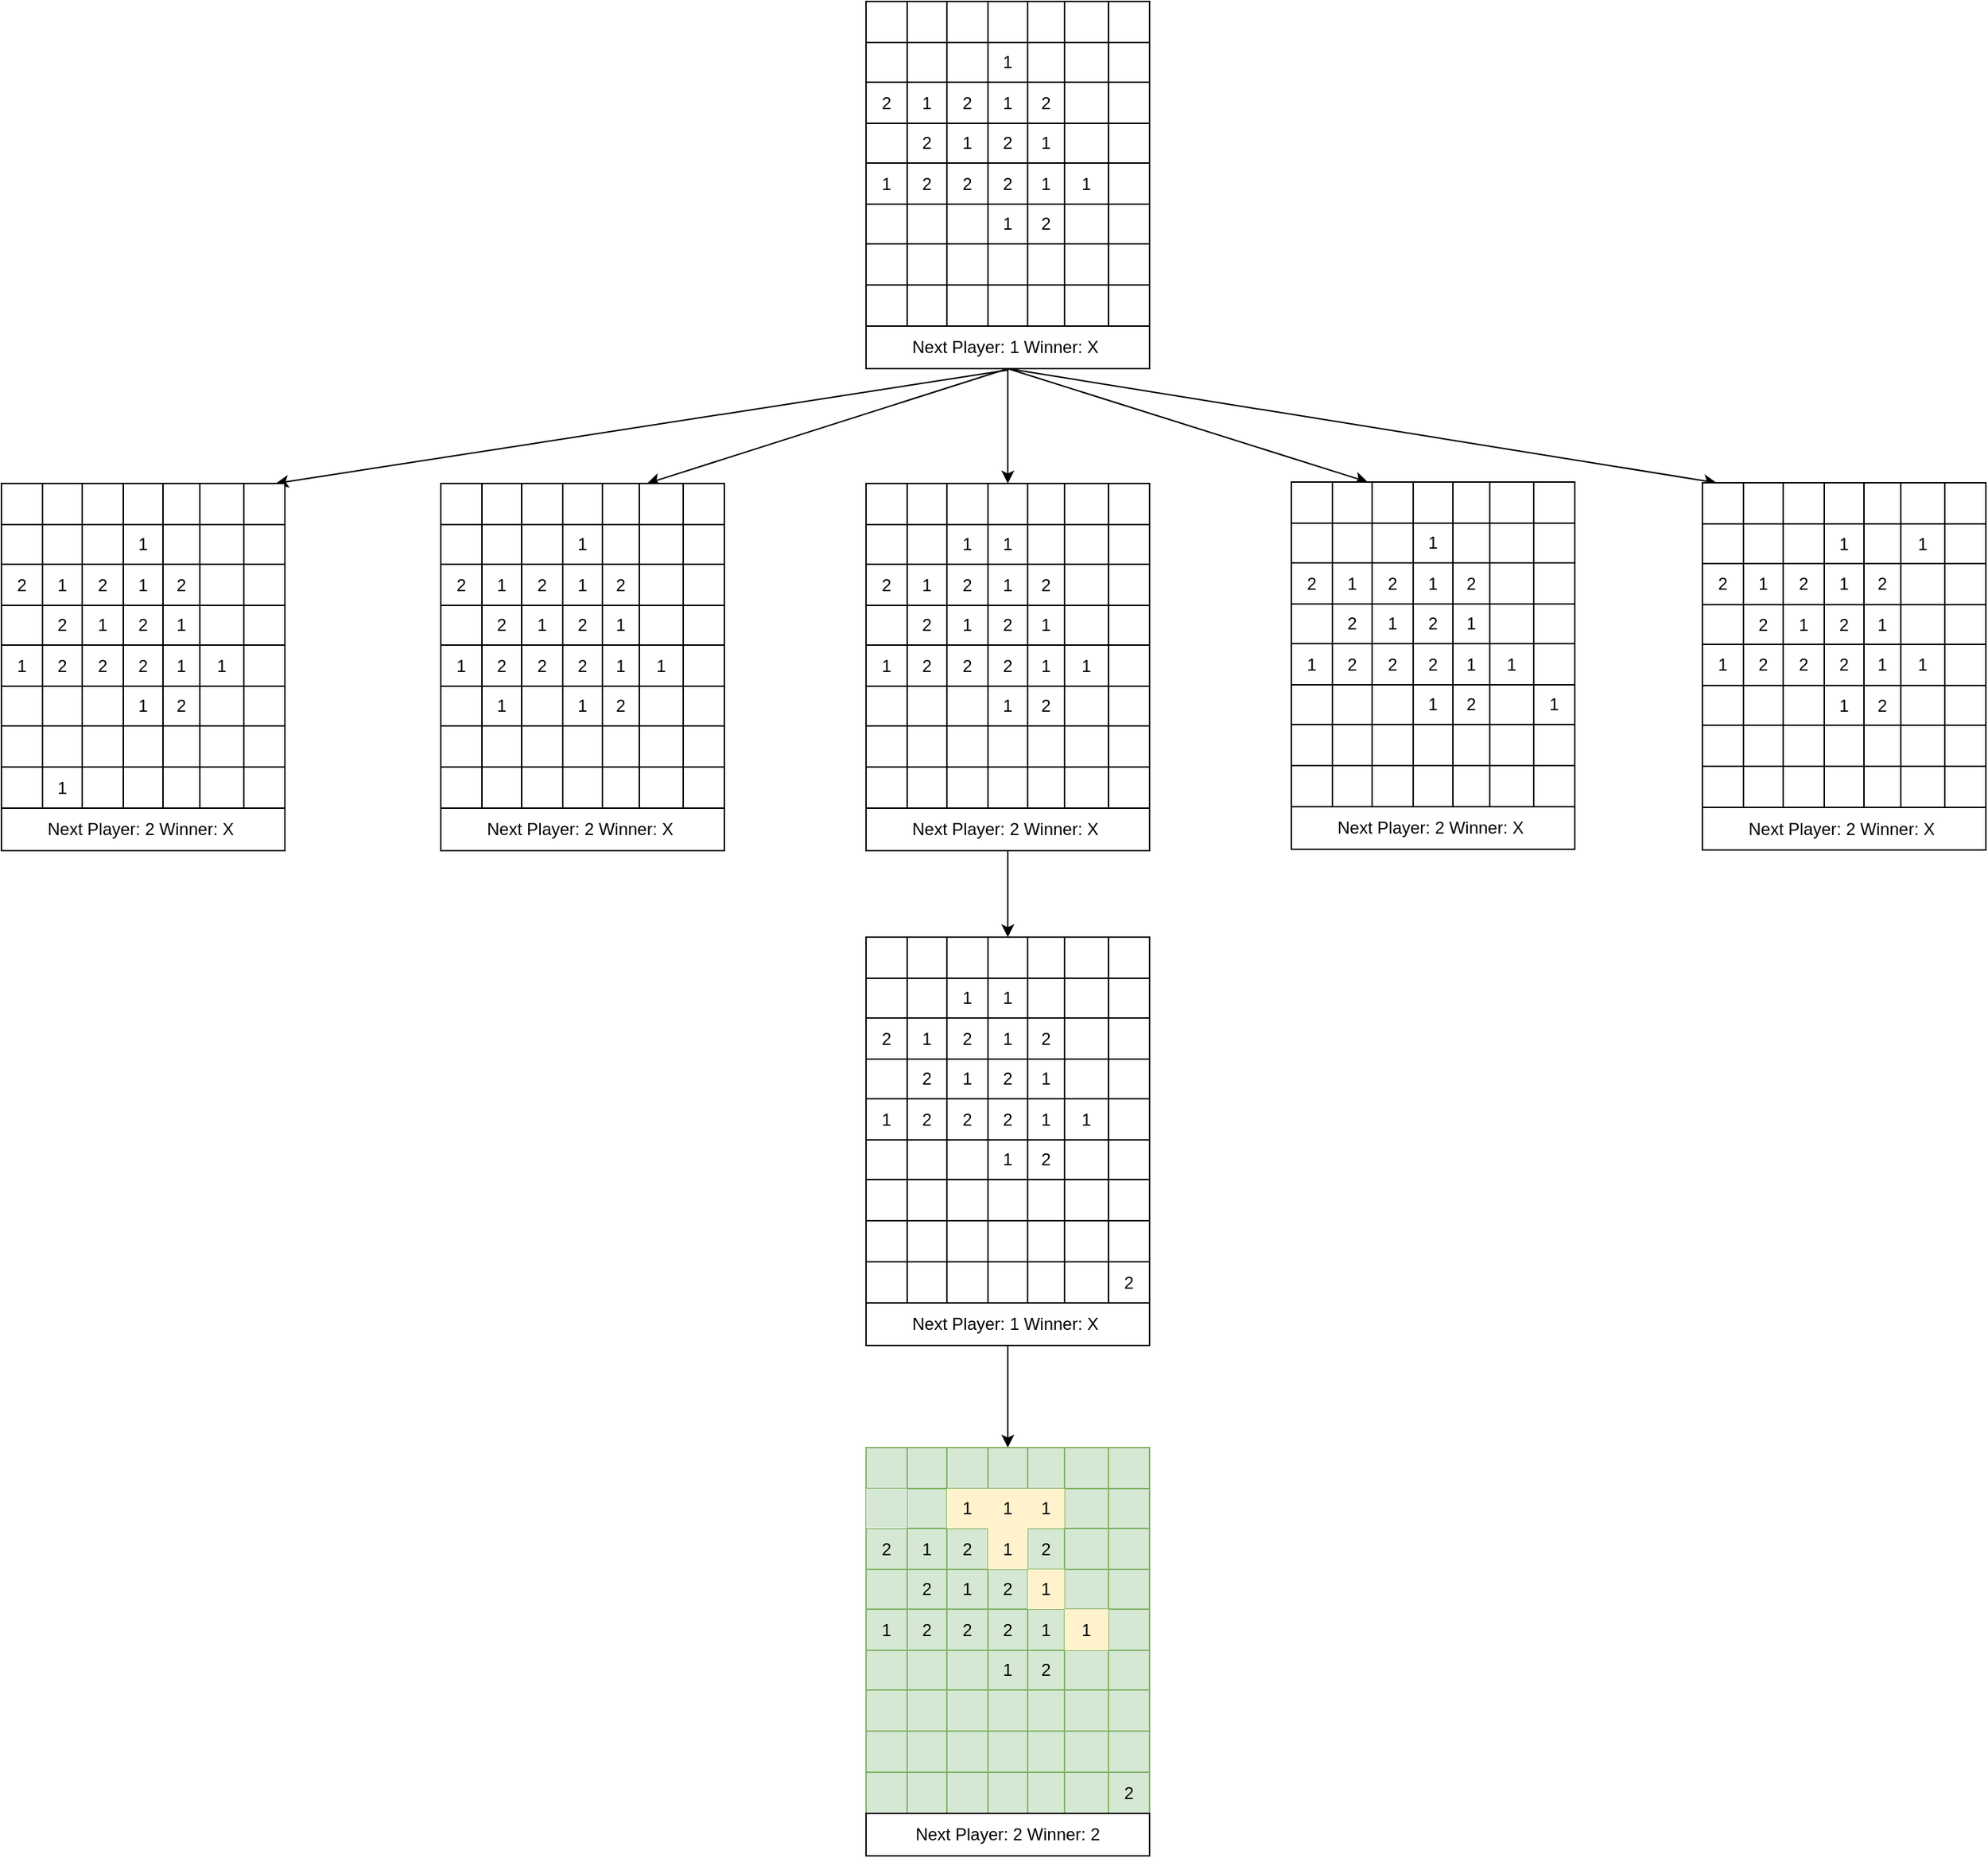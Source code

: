 <mxfile version="15.4.3" type="github">
  <diagram id="Rw31LD78lbq-sOB28Yx8" name="Page-1">
    <mxGraphModel dx="2563" dy="880" grid="1" gridSize="10" guides="1" tooltips="1" connect="1" arrows="1" fold="1" page="1" pageScale="1" pageWidth="827" pageHeight="1169" math="0" shadow="0">
      <root>
        <mxCell id="0" />
        <mxCell id="1" parent="0" />
        <mxCell id="KI4QrQTaSKcAIy1l4tJL-1" value="" style="shape=table;startSize=0;container=1;collapsible=0;childLayout=tableLayout;fontFamily=Lucida Console;fontStyle=1" vertex="1" parent="1">
          <mxGeometry x="300" y="30" width="200" height="258" as="geometry" />
        </mxCell>
        <mxCell id="KI4QrQTaSKcAIy1l4tJL-2" value="" style="shape=partialRectangle;collapsible=0;dropTarget=0;pointerEvents=0;fillColor=none;top=0;left=0;bottom=0;right=0;points=[[0,0.5],[1,0.5]];portConstraint=eastwest;" vertex="1" parent="KI4QrQTaSKcAIy1l4tJL-1">
          <mxGeometry width="200" height="29" as="geometry" />
        </mxCell>
        <mxCell id="KI4QrQTaSKcAIy1l4tJL-3" value="" style="shape=partialRectangle;html=1;whiteSpace=wrap;connectable=0;overflow=hidden;fillColor=none;top=0;left=0;bottom=0;right=0;pointerEvents=1;" vertex="1" parent="KI4QrQTaSKcAIy1l4tJL-2">
          <mxGeometry width="29" height="29" as="geometry">
            <mxRectangle width="29" height="29" as="alternateBounds" />
          </mxGeometry>
        </mxCell>
        <mxCell id="KI4QrQTaSKcAIy1l4tJL-4" value="" style="shape=partialRectangle;html=1;whiteSpace=wrap;connectable=0;overflow=hidden;fillColor=none;top=0;left=0;bottom=0;right=0;pointerEvents=1;" vertex="1" parent="KI4QrQTaSKcAIy1l4tJL-2">
          <mxGeometry x="29" width="28" height="29" as="geometry">
            <mxRectangle width="28" height="29" as="alternateBounds" />
          </mxGeometry>
        </mxCell>
        <mxCell id="KI4QrQTaSKcAIy1l4tJL-5" value="" style="shape=partialRectangle;html=1;whiteSpace=wrap;connectable=0;overflow=hidden;fillColor=none;top=0;left=0;bottom=0;right=0;pointerEvents=1;" vertex="1" parent="KI4QrQTaSKcAIy1l4tJL-2">
          <mxGeometry x="57" width="29" height="29" as="geometry">
            <mxRectangle width="29" height="29" as="alternateBounds" />
          </mxGeometry>
        </mxCell>
        <mxCell id="KI4QrQTaSKcAIy1l4tJL-6" value="" style="shape=partialRectangle;html=1;whiteSpace=wrap;connectable=0;overflow=hidden;fillColor=none;top=0;left=0;bottom=0;right=0;pointerEvents=1;" vertex="1" parent="KI4QrQTaSKcAIy1l4tJL-2">
          <mxGeometry x="86" width="28" height="29" as="geometry">
            <mxRectangle width="28" height="29" as="alternateBounds" />
          </mxGeometry>
        </mxCell>
        <mxCell id="KI4QrQTaSKcAIy1l4tJL-7" value="" style="shape=partialRectangle;html=1;whiteSpace=wrap;connectable=0;overflow=hidden;fillColor=none;top=0;left=0;bottom=0;right=0;pointerEvents=1;" vertex="1" parent="KI4QrQTaSKcAIy1l4tJL-2">
          <mxGeometry x="114" width="26" height="29" as="geometry">
            <mxRectangle width="26" height="29" as="alternateBounds" />
          </mxGeometry>
        </mxCell>
        <mxCell id="KI4QrQTaSKcAIy1l4tJL-8" value="" style="shape=partialRectangle;html=1;whiteSpace=wrap;connectable=0;overflow=hidden;fillColor=none;top=0;left=0;bottom=0;right=0;pointerEvents=1;" vertex="1" parent="KI4QrQTaSKcAIy1l4tJL-2">
          <mxGeometry x="140" width="31" height="29" as="geometry">
            <mxRectangle width="31" height="29" as="alternateBounds" />
          </mxGeometry>
        </mxCell>
        <mxCell id="KI4QrQTaSKcAIy1l4tJL-9" value="" style="shape=partialRectangle;html=1;whiteSpace=wrap;connectable=0;overflow=hidden;fillColor=none;top=0;left=0;bottom=0;right=0;pointerEvents=1;" vertex="1" parent="KI4QrQTaSKcAIy1l4tJL-2">
          <mxGeometry x="171" width="29" height="29" as="geometry">
            <mxRectangle width="29" height="29" as="alternateBounds" />
          </mxGeometry>
        </mxCell>
        <mxCell id="KI4QrQTaSKcAIy1l4tJL-10" value="" style="shape=partialRectangle;collapsible=0;dropTarget=0;pointerEvents=0;fillColor=none;top=0;left=0;bottom=0;right=0;points=[[0,0.5],[1,0.5]];portConstraint=eastwest;" vertex="1" parent="KI4QrQTaSKcAIy1l4tJL-1">
          <mxGeometry y="29" width="200" height="28" as="geometry" />
        </mxCell>
        <mxCell id="KI4QrQTaSKcAIy1l4tJL-11" value="" style="shape=partialRectangle;html=1;whiteSpace=wrap;connectable=0;overflow=hidden;fillColor=none;top=0;left=0;bottom=0;right=0;pointerEvents=1;" vertex="1" parent="KI4QrQTaSKcAIy1l4tJL-10">
          <mxGeometry width="29" height="28" as="geometry">
            <mxRectangle width="29" height="28" as="alternateBounds" />
          </mxGeometry>
        </mxCell>
        <mxCell id="KI4QrQTaSKcAIy1l4tJL-12" value="" style="shape=partialRectangle;html=1;whiteSpace=wrap;connectable=0;overflow=hidden;fillColor=none;top=0;left=0;bottom=0;right=0;pointerEvents=1;" vertex="1" parent="KI4QrQTaSKcAIy1l4tJL-10">
          <mxGeometry x="29" width="28" height="28" as="geometry">
            <mxRectangle width="28" height="28" as="alternateBounds" />
          </mxGeometry>
        </mxCell>
        <mxCell id="KI4QrQTaSKcAIy1l4tJL-13" value="" style="shape=partialRectangle;html=1;whiteSpace=wrap;connectable=0;overflow=hidden;fillColor=none;top=0;left=0;bottom=0;right=0;pointerEvents=1;" vertex="1" parent="KI4QrQTaSKcAIy1l4tJL-10">
          <mxGeometry x="57" width="29" height="28" as="geometry">
            <mxRectangle width="29" height="28" as="alternateBounds" />
          </mxGeometry>
        </mxCell>
        <mxCell id="KI4QrQTaSKcAIy1l4tJL-14" value="1" style="shape=partialRectangle;html=1;whiteSpace=wrap;connectable=0;overflow=hidden;fillColor=none;top=0;left=0;bottom=0;right=0;pointerEvents=1;" vertex="1" parent="KI4QrQTaSKcAIy1l4tJL-10">
          <mxGeometry x="86" width="28" height="28" as="geometry">
            <mxRectangle width="28" height="28" as="alternateBounds" />
          </mxGeometry>
        </mxCell>
        <mxCell id="KI4QrQTaSKcAIy1l4tJL-15" value="" style="shape=partialRectangle;html=1;whiteSpace=wrap;connectable=0;overflow=hidden;fillColor=none;top=0;left=0;bottom=0;right=0;pointerEvents=1;" vertex="1" parent="KI4QrQTaSKcAIy1l4tJL-10">
          <mxGeometry x="114" width="26" height="28" as="geometry">
            <mxRectangle width="26" height="28" as="alternateBounds" />
          </mxGeometry>
        </mxCell>
        <mxCell id="KI4QrQTaSKcAIy1l4tJL-16" value="" style="shape=partialRectangle;html=1;whiteSpace=wrap;connectable=0;overflow=hidden;fillColor=none;top=0;left=0;bottom=0;right=0;pointerEvents=1;" vertex="1" parent="KI4QrQTaSKcAIy1l4tJL-10">
          <mxGeometry x="140" width="31" height="28" as="geometry">
            <mxRectangle width="31" height="28" as="alternateBounds" />
          </mxGeometry>
        </mxCell>
        <mxCell id="KI4QrQTaSKcAIy1l4tJL-17" value="" style="shape=partialRectangle;html=1;whiteSpace=wrap;connectable=0;overflow=hidden;fillColor=none;top=0;left=0;bottom=0;right=0;pointerEvents=1;" vertex="1" parent="KI4QrQTaSKcAIy1l4tJL-10">
          <mxGeometry x="171" width="29" height="28" as="geometry">
            <mxRectangle width="29" height="28" as="alternateBounds" />
          </mxGeometry>
        </mxCell>
        <mxCell id="KI4QrQTaSKcAIy1l4tJL-18" value="" style="shape=partialRectangle;collapsible=0;dropTarget=0;pointerEvents=0;fillColor=none;top=0;left=0;bottom=0;right=0;points=[[0,0.5],[1,0.5]];portConstraint=eastwest;" vertex="1" parent="KI4QrQTaSKcAIy1l4tJL-1">
          <mxGeometry y="57" width="200" height="29" as="geometry" />
        </mxCell>
        <mxCell id="KI4QrQTaSKcAIy1l4tJL-19" value="2" style="shape=partialRectangle;html=1;whiteSpace=wrap;connectable=0;overflow=hidden;fillColor=none;top=0;left=0;bottom=0;right=0;pointerEvents=1;" vertex="1" parent="KI4QrQTaSKcAIy1l4tJL-18">
          <mxGeometry width="29" height="29" as="geometry">
            <mxRectangle width="29" height="29" as="alternateBounds" />
          </mxGeometry>
        </mxCell>
        <mxCell id="KI4QrQTaSKcAIy1l4tJL-20" value="1" style="shape=partialRectangle;html=1;whiteSpace=wrap;connectable=0;overflow=hidden;fillColor=none;top=0;left=0;bottom=0;right=0;pointerEvents=1;" vertex="1" parent="KI4QrQTaSKcAIy1l4tJL-18">
          <mxGeometry x="29" width="28" height="29" as="geometry">
            <mxRectangle width="28" height="29" as="alternateBounds" />
          </mxGeometry>
        </mxCell>
        <mxCell id="KI4QrQTaSKcAIy1l4tJL-21" value="2" style="shape=partialRectangle;html=1;whiteSpace=wrap;connectable=0;overflow=hidden;fillColor=none;top=0;left=0;bottom=0;right=0;pointerEvents=1;" vertex="1" parent="KI4QrQTaSKcAIy1l4tJL-18">
          <mxGeometry x="57" width="29" height="29" as="geometry">
            <mxRectangle width="29" height="29" as="alternateBounds" />
          </mxGeometry>
        </mxCell>
        <mxCell id="KI4QrQTaSKcAIy1l4tJL-22" value="1" style="shape=partialRectangle;html=1;whiteSpace=wrap;connectable=0;overflow=hidden;fillColor=none;top=0;left=0;bottom=0;right=0;pointerEvents=1;" vertex="1" parent="KI4QrQTaSKcAIy1l4tJL-18">
          <mxGeometry x="86" width="28" height="29" as="geometry">
            <mxRectangle width="28" height="29" as="alternateBounds" />
          </mxGeometry>
        </mxCell>
        <mxCell id="KI4QrQTaSKcAIy1l4tJL-23" value="2" style="shape=partialRectangle;html=1;whiteSpace=wrap;connectable=0;overflow=hidden;fillColor=none;top=0;left=0;bottom=0;right=0;pointerEvents=1;" vertex="1" parent="KI4QrQTaSKcAIy1l4tJL-18">
          <mxGeometry x="114" width="26" height="29" as="geometry">
            <mxRectangle width="26" height="29" as="alternateBounds" />
          </mxGeometry>
        </mxCell>
        <mxCell id="KI4QrQTaSKcAIy1l4tJL-24" value="" style="shape=partialRectangle;html=1;whiteSpace=wrap;connectable=0;overflow=hidden;fillColor=none;top=0;left=0;bottom=0;right=0;pointerEvents=1;" vertex="1" parent="KI4QrQTaSKcAIy1l4tJL-18">
          <mxGeometry x="140" width="31" height="29" as="geometry">
            <mxRectangle width="31" height="29" as="alternateBounds" />
          </mxGeometry>
        </mxCell>
        <mxCell id="KI4QrQTaSKcAIy1l4tJL-25" value="" style="shape=partialRectangle;html=1;whiteSpace=wrap;connectable=0;overflow=hidden;fillColor=none;top=0;left=0;bottom=0;right=0;pointerEvents=1;" vertex="1" parent="KI4QrQTaSKcAIy1l4tJL-18">
          <mxGeometry x="171" width="29" height="29" as="geometry">
            <mxRectangle width="29" height="29" as="alternateBounds" />
          </mxGeometry>
        </mxCell>
        <mxCell id="KI4QrQTaSKcAIy1l4tJL-26" value="" style="shape=partialRectangle;collapsible=0;dropTarget=0;pointerEvents=0;fillColor=none;top=0;left=0;bottom=0;right=0;points=[[0,0.5],[1,0.5]];portConstraint=eastwest;" vertex="1" parent="KI4QrQTaSKcAIy1l4tJL-1">
          <mxGeometry y="86" width="200" height="28" as="geometry" />
        </mxCell>
        <mxCell id="KI4QrQTaSKcAIy1l4tJL-27" value="" style="shape=partialRectangle;html=1;whiteSpace=wrap;connectable=0;overflow=hidden;fillColor=none;top=0;left=0;bottom=0;right=0;pointerEvents=1;" vertex="1" parent="KI4QrQTaSKcAIy1l4tJL-26">
          <mxGeometry width="29" height="28" as="geometry">
            <mxRectangle width="29" height="28" as="alternateBounds" />
          </mxGeometry>
        </mxCell>
        <mxCell id="KI4QrQTaSKcAIy1l4tJL-28" value="2" style="shape=partialRectangle;html=1;whiteSpace=wrap;connectable=0;overflow=hidden;fillColor=none;top=0;left=0;bottom=0;right=0;pointerEvents=1;" vertex="1" parent="KI4QrQTaSKcAIy1l4tJL-26">
          <mxGeometry x="29" width="28" height="28" as="geometry">
            <mxRectangle width="28" height="28" as="alternateBounds" />
          </mxGeometry>
        </mxCell>
        <mxCell id="KI4QrQTaSKcAIy1l4tJL-29" value="1" style="shape=partialRectangle;html=1;whiteSpace=wrap;connectable=0;overflow=hidden;fillColor=none;top=0;left=0;bottom=0;right=0;pointerEvents=1;" vertex="1" parent="KI4QrQTaSKcAIy1l4tJL-26">
          <mxGeometry x="57" width="29" height="28" as="geometry">
            <mxRectangle width="29" height="28" as="alternateBounds" />
          </mxGeometry>
        </mxCell>
        <mxCell id="KI4QrQTaSKcAIy1l4tJL-30" value="2" style="shape=partialRectangle;html=1;whiteSpace=wrap;connectable=0;overflow=hidden;fillColor=none;top=0;left=0;bottom=0;right=0;pointerEvents=1;" vertex="1" parent="KI4QrQTaSKcAIy1l4tJL-26">
          <mxGeometry x="86" width="28" height="28" as="geometry">
            <mxRectangle width="28" height="28" as="alternateBounds" />
          </mxGeometry>
        </mxCell>
        <mxCell id="KI4QrQTaSKcAIy1l4tJL-31" value="1" style="shape=partialRectangle;html=1;whiteSpace=wrap;connectable=0;overflow=hidden;fillColor=none;top=0;left=0;bottom=0;right=0;pointerEvents=1;" vertex="1" parent="KI4QrQTaSKcAIy1l4tJL-26">
          <mxGeometry x="114" width="26" height="28" as="geometry">
            <mxRectangle width="26" height="28" as="alternateBounds" />
          </mxGeometry>
        </mxCell>
        <mxCell id="KI4QrQTaSKcAIy1l4tJL-32" value="" style="shape=partialRectangle;html=1;whiteSpace=wrap;connectable=0;overflow=hidden;fillColor=none;top=0;left=0;bottom=0;right=0;pointerEvents=1;" vertex="1" parent="KI4QrQTaSKcAIy1l4tJL-26">
          <mxGeometry x="140" width="31" height="28" as="geometry">
            <mxRectangle width="31" height="28" as="alternateBounds" />
          </mxGeometry>
        </mxCell>
        <mxCell id="KI4QrQTaSKcAIy1l4tJL-33" value="" style="shape=partialRectangle;html=1;whiteSpace=wrap;connectable=0;overflow=hidden;fillColor=none;top=0;left=0;bottom=0;right=0;pointerEvents=1;" vertex="1" parent="KI4QrQTaSKcAIy1l4tJL-26">
          <mxGeometry x="171" width="29" height="28" as="geometry">
            <mxRectangle width="29" height="28" as="alternateBounds" />
          </mxGeometry>
        </mxCell>
        <mxCell id="KI4QrQTaSKcAIy1l4tJL-34" value="" style="shape=partialRectangle;collapsible=0;dropTarget=0;pointerEvents=0;fillColor=none;top=0;left=0;bottom=0;right=0;points=[[0,0.5],[1,0.5]];portConstraint=eastwest;" vertex="1" parent="KI4QrQTaSKcAIy1l4tJL-1">
          <mxGeometry y="114" width="200" height="29" as="geometry" />
        </mxCell>
        <mxCell id="KI4QrQTaSKcAIy1l4tJL-35" value="1" style="shape=partialRectangle;html=1;whiteSpace=wrap;connectable=0;overflow=hidden;fillColor=none;top=0;left=0;bottom=0;right=0;pointerEvents=1;" vertex="1" parent="KI4QrQTaSKcAIy1l4tJL-34">
          <mxGeometry width="29" height="29" as="geometry">
            <mxRectangle width="29" height="29" as="alternateBounds" />
          </mxGeometry>
        </mxCell>
        <mxCell id="KI4QrQTaSKcAIy1l4tJL-36" value="2" style="shape=partialRectangle;html=1;whiteSpace=wrap;connectable=0;overflow=hidden;fillColor=none;top=0;left=0;bottom=0;right=0;pointerEvents=1;" vertex="1" parent="KI4QrQTaSKcAIy1l4tJL-34">
          <mxGeometry x="29" width="28" height="29" as="geometry">
            <mxRectangle width="28" height="29" as="alternateBounds" />
          </mxGeometry>
        </mxCell>
        <mxCell id="KI4QrQTaSKcAIy1l4tJL-37" value="2" style="shape=partialRectangle;html=1;whiteSpace=wrap;connectable=0;overflow=hidden;fillColor=none;top=0;left=0;bottom=0;right=0;pointerEvents=1;" vertex="1" parent="KI4QrQTaSKcAIy1l4tJL-34">
          <mxGeometry x="57" width="29" height="29" as="geometry">
            <mxRectangle width="29" height="29" as="alternateBounds" />
          </mxGeometry>
        </mxCell>
        <mxCell id="KI4QrQTaSKcAIy1l4tJL-38" value="2" style="shape=partialRectangle;html=1;whiteSpace=wrap;connectable=0;overflow=hidden;fillColor=none;top=0;left=0;bottom=0;right=0;pointerEvents=1;" vertex="1" parent="KI4QrQTaSKcAIy1l4tJL-34">
          <mxGeometry x="86" width="28" height="29" as="geometry">
            <mxRectangle width="28" height="29" as="alternateBounds" />
          </mxGeometry>
        </mxCell>
        <mxCell id="KI4QrQTaSKcAIy1l4tJL-39" value="1" style="shape=partialRectangle;html=1;whiteSpace=wrap;connectable=0;overflow=hidden;fillColor=none;top=0;left=0;bottom=0;right=0;pointerEvents=1;" vertex="1" parent="KI4QrQTaSKcAIy1l4tJL-34">
          <mxGeometry x="114" width="26" height="29" as="geometry">
            <mxRectangle width="26" height="29" as="alternateBounds" />
          </mxGeometry>
        </mxCell>
        <mxCell id="KI4QrQTaSKcAIy1l4tJL-40" value="1" style="shape=partialRectangle;html=1;whiteSpace=wrap;connectable=0;overflow=hidden;fillColor=none;top=0;left=0;bottom=0;right=0;pointerEvents=1;" vertex="1" parent="KI4QrQTaSKcAIy1l4tJL-34">
          <mxGeometry x="140" width="31" height="29" as="geometry">
            <mxRectangle width="31" height="29" as="alternateBounds" />
          </mxGeometry>
        </mxCell>
        <mxCell id="KI4QrQTaSKcAIy1l4tJL-41" value="" style="shape=partialRectangle;html=1;whiteSpace=wrap;connectable=0;overflow=hidden;fillColor=none;top=0;left=0;bottom=0;right=0;pointerEvents=1;" vertex="1" parent="KI4QrQTaSKcAIy1l4tJL-34">
          <mxGeometry x="171" width="29" height="29" as="geometry">
            <mxRectangle width="29" height="29" as="alternateBounds" />
          </mxGeometry>
        </mxCell>
        <mxCell id="KI4QrQTaSKcAIy1l4tJL-42" value="" style="shape=partialRectangle;collapsible=0;dropTarget=0;pointerEvents=0;fillColor=none;top=0;left=0;bottom=0;right=0;points=[[0,0.5],[1,0.5]];portConstraint=eastwest;" vertex="1" parent="KI4QrQTaSKcAIy1l4tJL-1">
          <mxGeometry y="143" width="200" height="28" as="geometry" />
        </mxCell>
        <mxCell id="KI4QrQTaSKcAIy1l4tJL-43" value="" style="shape=partialRectangle;html=1;whiteSpace=wrap;connectable=0;overflow=hidden;fillColor=none;top=0;left=0;bottom=0;right=0;pointerEvents=1;" vertex="1" parent="KI4QrQTaSKcAIy1l4tJL-42">
          <mxGeometry width="29" height="28" as="geometry">
            <mxRectangle width="29" height="28" as="alternateBounds" />
          </mxGeometry>
        </mxCell>
        <mxCell id="KI4QrQTaSKcAIy1l4tJL-44" value="" style="shape=partialRectangle;html=1;whiteSpace=wrap;connectable=0;overflow=hidden;fillColor=none;top=0;left=0;bottom=0;right=0;pointerEvents=1;" vertex="1" parent="KI4QrQTaSKcAIy1l4tJL-42">
          <mxGeometry x="29" width="28" height="28" as="geometry">
            <mxRectangle width="28" height="28" as="alternateBounds" />
          </mxGeometry>
        </mxCell>
        <mxCell id="KI4QrQTaSKcAIy1l4tJL-45" value="" style="shape=partialRectangle;html=1;whiteSpace=wrap;connectable=0;overflow=hidden;fillColor=none;top=0;left=0;bottom=0;right=0;pointerEvents=1;" vertex="1" parent="KI4QrQTaSKcAIy1l4tJL-42">
          <mxGeometry x="57" width="29" height="28" as="geometry">
            <mxRectangle width="29" height="28" as="alternateBounds" />
          </mxGeometry>
        </mxCell>
        <mxCell id="KI4QrQTaSKcAIy1l4tJL-46" value="1" style="shape=partialRectangle;html=1;whiteSpace=wrap;connectable=0;overflow=hidden;fillColor=none;top=0;left=0;bottom=0;right=0;pointerEvents=1;" vertex="1" parent="KI4QrQTaSKcAIy1l4tJL-42">
          <mxGeometry x="86" width="28" height="28" as="geometry">
            <mxRectangle width="28" height="28" as="alternateBounds" />
          </mxGeometry>
        </mxCell>
        <mxCell id="KI4QrQTaSKcAIy1l4tJL-47" value="2" style="shape=partialRectangle;html=1;whiteSpace=wrap;connectable=0;overflow=hidden;fillColor=none;top=0;left=0;bottom=0;right=0;pointerEvents=1;" vertex="1" parent="KI4QrQTaSKcAIy1l4tJL-42">
          <mxGeometry x="114" width="26" height="28" as="geometry">
            <mxRectangle width="26" height="28" as="alternateBounds" />
          </mxGeometry>
        </mxCell>
        <mxCell id="KI4QrQTaSKcAIy1l4tJL-48" value="" style="shape=partialRectangle;html=1;whiteSpace=wrap;connectable=0;overflow=hidden;fillColor=none;top=0;left=0;bottom=0;right=0;pointerEvents=1;" vertex="1" parent="KI4QrQTaSKcAIy1l4tJL-42">
          <mxGeometry x="140" width="31" height="28" as="geometry">
            <mxRectangle width="31" height="28" as="alternateBounds" />
          </mxGeometry>
        </mxCell>
        <mxCell id="KI4QrQTaSKcAIy1l4tJL-49" value="" style="shape=partialRectangle;html=1;whiteSpace=wrap;connectable=0;overflow=hidden;fillColor=none;top=0;left=0;bottom=0;right=0;pointerEvents=1;" vertex="1" parent="KI4QrQTaSKcAIy1l4tJL-42">
          <mxGeometry x="171" width="29" height="28" as="geometry">
            <mxRectangle width="29" height="28" as="alternateBounds" />
          </mxGeometry>
        </mxCell>
        <mxCell id="KI4QrQTaSKcAIy1l4tJL-50" value="" style="shape=partialRectangle;collapsible=0;dropTarget=0;pointerEvents=0;fillColor=none;top=0;left=0;bottom=0;right=0;points=[[0,0.5],[1,0.5]];portConstraint=eastwest;" vertex="1" parent="KI4QrQTaSKcAIy1l4tJL-1">
          <mxGeometry y="171" width="200" height="29" as="geometry" />
        </mxCell>
        <mxCell id="KI4QrQTaSKcAIy1l4tJL-51" value="" style="shape=partialRectangle;html=1;whiteSpace=wrap;connectable=0;overflow=hidden;fillColor=none;top=0;left=0;bottom=0;right=0;pointerEvents=1;" vertex="1" parent="KI4QrQTaSKcAIy1l4tJL-50">
          <mxGeometry width="29" height="29" as="geometry">
            <mxRectangle width="29" height="29" as="alternateBounds" />
          </mxGeometry>
        </mxCell>
        <mxCell id="KI4QrQTaSKcAIy1l4tJL-52" value="" style="shape=partialRectangle;html=1;whiteSpace=wrap;connectable=0;overflow=hidden;fillColor=none;top=0;left=0;bottom=0;right=0;pointerEvents=1;" vertex="1" parent="KI4QrQTaSKcAIy1l4tJL-50">
          <mxGeometry x="29" width="28" height="29" as="geometry">
            <mxRectangle width="28" height="29" as="alternateBounds" />
          </mxGeometry>
        </mxCell>
        <mxCell id="KI4QrQTaSKcAIy1l4tJL-53" value="" style="shape=partialRectangle;html=1;whiteSpace=wrap;connectable=0;overflow=hidden;fillColor=none;top=0;left=0;bottom=0;right=0;pointerEvents=1;" vertex="1" parent="KI4QrQTaSKcAIy1l4tJL-50">
          <mxGeometry x="57" width="29" height="29" as="geometry">
            <mxRectangle width="29" height="29" as="alternateBounds" />
          </mxGeometry>
        </mxCell>
        <mxCell id="KI4QrQTaSKcAIy1l4tJL-54" value="" style="shape=partialRectangle;html=1;whiteSpace=wrap;connectable=0;overflow=hidden;fillColor=none;top=0;left=0;bottom=0;right=0;pointerEvents=1;" vertex="1" parent="KI4QrQTaSKcAIy1l4tJL-50">
          <mxGeometry x="86" width="28" height="29" as="geometry">
            <mxRectangle width="28" height="29" as="alternateBounds" />
          </mxGeometry>
        </mxCell>
        <mxCell id="KI4QrQTaSKcAIy1l4tJL-55" value="" style="shape=partialRectangle;html=1;whiteSpace=wrap;connectable=0;overflow=hidden;fillColor=none;top=0;left=0;bottom=0;right=0;pointerEvents=1;" vertex="1" parent="KI4QrQTaSKcAIy1l4tJL-50">
          <mxGeometry x="114" width="26" height="29" as="geometry">
            <mxRectangle width="26" height="29" as="alternateBounds" />
          </mxGeometry>
        </mxCell>
        <mxCell id="KI4QrQTaSKcAIy1l4tJL-56" value="" style="shape=partialRectangle;html=1;whiteSpace=wrap;connectable=0;overflow=hidden;fillColor=none;top=0;left=0;bottom=0;right=0;pointerEvents=1;" vertex="1" parent="KI4QrQTaSKcAIy1l4tJL-50">
          <mxGeometry x="140" width="31" height="29" as="geometry">
            <mxRectangle width="31" height="29" as="alternateBounds" />
          </mxGeometry>
        </mxCell>
        <mxCell id="KI4QrQTaSKcAIy1l4tJL-57" value="" style="shape=partialRectangle;html=1;whiteSpace=wrap;connectable=0;overflow=hidden;fillColor=none;top=0;left=0;bottom=0;right=0;pointerEvents=1;" vertex="1" parent="KI4QrQTaSKcAIy1l4tJL-50">
          <mxGeometry x="171" width="29" height="29" as="geometry">
            <mxRectangle width="29" height="29" as="alternateBounds" />
          </mxGeometry>
        </mxCell>
        <mxCell id="KI4QrQTaSKcAIy1l4tJL-132" value="" style="shape=partialRectangle;collapsible=0;dropTarget=0;pointerEvents=0;fillColor=none;top=0;left=0;bottom=0;right=0;points=[[0,0.5],[1,0.5]];portConstraint=eastwest;" vertex="1" parent="KI4QrQTaSKcAIy1l4tJL-1">
          <mxGeometry y="200" width="200" height="29" as="geometry" />
        </mxCell>
        <mxCell id="KI4QrQTaSKcAIy1l4tJL-133" value="" style="shape=partialRectangle;html=1;whiteSpace=wrap;connectable=0;overflow=hidden;fillColor=none;top=0;left=0;bottom=0;right=0;pointerEvents=1;" vertex="1" parent="KI4QrQTaSKcAIy1l4tJL-132">
          <mxGeometry width="29" height="29" as="geometry">
            <mxRectangle width="29" height="29" as="alternateBounds" />
          </mxGeometry>
        </mxCell>
        <mxCell id="KI4QrQTaSKcAIy1l4tJL-134" value="" style="shape=partialRectangle;html=1;whiteSpace=wrap;connectable=0;overflow=hidden;fillColor=none;top=0;left=0;bottom=0;right=0;pointerEvents=1;" vertex="1" parent="KI4QrQTaSKcAIy1l4tJL-132">
          <mxGeometry x="29" width="28" height="29" as="geometry">
            <mxRectangle width="28" height="29" as="alternateBounds" />
          </mxGeometry>
        </mxCell>
        <mxCell id="KI4QrQTaSKcAIy1l4tJL-135" value="" style="shape=partialRectangle;html=1;whiteSpace=wrap;connectable=0;overflow=hidden;fillColor=none;top=0;left=0;bottom=0;right=0;pointerEvents=1;" vertex="1" parent="KI4QrQTaSKcAIy1l4tJL-132">
          <mxGeometry x="57" width="29" height="29" as="geometry">
            <mxRectangle width="29" height="29" as="alternateBounds" />
          </mxGeometry>
        </mxCell>
        <mxCell id="KI4QrQTaSKcAIy1l4tJL-136" value="" style="shape=partialRectangle;html=1;whiteSpace=wrap;connectable=0;overflow=hidden;fillColor=none;top=0;left=0;bottom=0;right=0;pointerEvents=1;" vertex="1" parent="KI4QrQTaSKcAIy1l4tJL-132">
          <mxGeometry x="86" width="28" height="29" as="geometry">
            <mxRectangle width="28" height="29" as="alternateBounds" />
          </mxGeometry>
        </mxCell>
        <mxCell id="KI4QrQTaSKcAIy1l4tJL-137" value="" style="shape=partialRectangle;html=1;whiteSpace=wrap;connectable=0;overflow=hidden;fillColor=none;top=0;left=0;bottom=0;right=0;pointerEvents=1;" vertex="1" parent="KI4QrQTaSKcAIy1l4tJL-132">
          <mxGeometry x="114" width="26" height="29" as="geometry">
            <mxRectangle width="26" height="29" as="alternateBounds" />
          </mxGeometry>
        </mxCell>
        <mxCell id="KI4QrQTaSKcAIy1l4tJL-138" value="" style="shape=partialRectangle;html=1;whiteSpace=wrap;connectable=0;overflow=hidden;fillColor=none;top=0;left=0;bottom=0;right=0;pointerEvents=1;" vertex="1" parent="KI4QrQTaSKcAIy1l4tJL-132">
          <mxGeometry x="140" width="31" height="29" as="geometry">
            <mxRectangle width="31" height="29" as="alternateBounds" />
          </mxGeometry>
        </mxCell>
        <mxCell id="KI4QrQTaSKcAIy1l4tJL-139" value="" style="shape=partialRectangle;html=1;whiteSpace=wrap;connectable=0;overflow=hidden;fillColor=none;top=0;left=0;bottom=0;right=0;pointerEvents=1;" vertex="1" parent="KI4QrQTaSKcAIy1l4tJL-132">
          <mxGeometry x="171" width="29" height="29" as="geometry">
            <mxRectangle width="29" height="29" as="alternateBounds" />
          </mxGeometry>
        </mxCell>
        <mxCell id="KI4QrQTaSKcAIy1l4tJL-58" value="" style="shape=partialRectangle;collapsible=0;dropTarget=0;pointerEvents=0;fillColor=none;top=0;left=0;bottom=0;right=0;points=[[0,0.5],[1,0.5]];portConstraint=eastwest;" vertex="1" parent="KI4QrQTaSKcAIy1l4tJL-1">
          <mxGeometry y="229" width="200" height="29" as="geometry" />
        </mxCell>
        <mxCell id="KI4QrQTaSKcAIy1l4tJL-59" value="" style="shape=partialRectangle;html=1;whiteSpace=wrap;connectable=0;overflow=hidden;fillColor=none;top=0;left=0;bottom=0;right=0;pointerEvents=1;" vertex="1" parent="KI4QrQTaSKcAIy1l4tJL-58">
          <mxGeometry width="29" height="29" as="geometry">
            <mxRectangle width="29" height="29" as="alternateBounds" />
          </mxGeometry>
        </mxCell>
        <mxCell id="KI4QrQTaSKcAIy1l4tJL-60" value="" style="shape=partialRectangle;html=1;whiteSpace=wrap;connectable=0;overflow=hidden;fillColor=none;top=0;left=0;bottom=0;right=0;pointerEvents=1;" vertex="1" parent="KI4QrQTaSKcAIy1l4tJL-58">
          <mxGeometry x="29" width="28" height="29" as="geometry">
            <mxRectangle width="28" height="29" as="alternateBounds" />
          </mxGeometry>
        </mxCell>
        <mxCell id="KI4QrQTaSKcAIy1l4tJL-61" value="" style="shape=partialRectangle;html=1;whiteSpace=wrap;connectable=0;overflow=hidden;fillColor=none;top=0;left=0;bottom=0;right=0;pointerEvents=1;" vertex="1" parent="KI4QrQTaSKcAIy1l4tJL-58">
          <mxGeometry x="57" width="29" height="29" as="geometry">
            <mxRectangle width="29" height="29" as="alternateBounds" />
          </mxGeometry>
        </mxCell>
        <mxCell id="KI4QrQTaSKcAIy1l4tJL-62" value="" style="shape=partialRectangle;html=1;whiteSpace=wrap;connectable=0;overflow=hidden;fillColor=none;top=0;left=0;bottom=0;right=0;pointerEvents=1;" vertex="1" parent="KI4QrQTaSKcAIy1l4tJL-58">
          <mxGeometry x="86" width="28" height="29" as="geometry">
            <mxRectangle width="28" height="29" as="alternateBounds" />
          </mxGeometry>
        </mxCell>
        <mxCell id="KI4QrQTaSKcAIy1l4tJL-63" value="" style="shape=partialRectangle;html=1;whiteSpace=wrap;connectable=0;overflow=hidden;fillColor=none;top=0;left=0;bottom=0;right=0;pointerEvents=1;" vertex="1" parent="KI4QrQTaSKcAIy1l4tJL-58">
          <mxGeometry x="114" width="26" height="29" as="geometry">
            <mxRectangle width="26" height="29" as="alternateBounds" />
          </mxGeometry>
        </mxCell>
        <mxCell id="KI4QrQTaSKcAIy1l4tJL-64" value="" style="shape=partialRectangle;html=1;whiteSpace=wrap;connectable=0;overflow=hidden;fillColor=none;top=0;left=0;bottom=0;right=0;pointerEvents=1;" vertex="1" parent="KI4QrQTaSKcAIy1l4tJL-58">
          <mxGeometry x="140" width="31" height="29" as="geometry">
            <mxRectangle width="31" height="29" as="alternateBounds" />
          </mxGeometry>
        </mxCell>
        <mxCell id="KI4QrQTaSKcAIy1l4tJL-65" value="" style="shape=partialRectangle;html=1;whiteSpace=wrap;connectable=0;overflow=hidden;fillColor=none;top=0;left=0;bottom=0;right=0;pointerEvents=1;" vertex="1" parent="KI4QrQTaSKcAIy1l4tJL-58">
          <mxGeometry x="171" width="29" height="29" as="geometry">
            <mxRectangle width="29" height="29" as="alternateBounds" />
          </mxGeometry>
        </mxCell>
        <mxCell id="KI4QrQTaSKcAIy1l4tJL-222" value="" style="rounded=0;orthogonalLoop=1;jettySize=auto;html=1;fontFamily=Lucida Console;endArrow=classic;endFill=1;" edge="1" parent="1" source="KI4QrQTaSKcAIy1l4tJL-131" target="KI4QrQTaSKcAIy1l4tJL-149">
          <mxGeometry relative="1" as="geometry">
            <mxPoint x="400" y="360" as="targetPoint" />
          </mxGeometry>
        </mxCell>
        <mxCell id="KI4QrQTaSKcAIy1l4tJL-593" style="edgeStyle=none;rounded=0;orthogonalLoop=1;jettySize=auto;html=1;exitX=0.5;exitY=1;exitDx=0;exitDy=0;fontFamily=Lucida Console;endArrow=classic;endFill=1;" edge="1" parent="1" source="KI4QrQTaSKcAIy1l4tJL-131" target="KI4QrQTaSKcAIy1l4tJL-372">
          <mxGeometry relative="1" as="geometry" />
        </mxCell>
        <mxCell id="KI4QrQTaSKcAIy1l4tJL-594" style="edgeStyle=none;rounded=0;orthogonalLoop=1;jettySize=auto;html=1;fontFamily=Lucida Console;endArrow=classic;endFill=1;" edge="1" parent="1" target="KI4QrQTaSKcAIy1l4tJL-520">
          <mxGeometry relative="1" as="geometry">
            <mxPoint x="400" y="290" as="sourcePoint" />
          </mxGeometry>
        </mxCell>
        <mxCell id="KI4QrQTaSKcAIy1l4tJL-595" style="edgeStyle=none;rounded=0;orthogonalLoop=1;jettySize=auto;html=1;exitX=0.5;exitY=1;exitDx=0;exitDy=0;fontFamily=Lucida Console;endArrow=classic;endFill=1;" edge="1" parent="1" source="KI4QrQTaSKcAIy1l4tJL-131" target="KI4QrQTaSKcAIy1l4tJL-224">
          <mxGeometry relative="1" as="geometry" />
        </mxCell>
        <mxCell id="KI4QrQTaSKcAIy1l4tJL-596" style="edgeStyle=none;rounded=0;orthogonalLoop=1;jettySize=auto;html=1;exitX=0.5;exitY=1;exitDx=0;exitDy=0;fontFamily=Lucida Console;endArrow=classic;endFill=1;" edge="1" parent="1" source="KI4QrQTaSKcAIy1l4tJL-131" target="KI4QrQTaSKcAIy1l4tJL-446">
          <mxGeometry relative="1" as="geometry" />
        </mxCell>
        <mxCell id="KI4QrQTaSKcAIy1l4tJL-131" value="Next Player: 1 Winner: X&amp;nbsp;" style="rounded=0;whiteSpace=wrap;html=1;" vertex="1" parent="1">
          <mxGeometry x="300" y="259" width="200" height="30" as="geometry" />
        </mxCell>
        <mxCell id="KI4QrQTaSKcAIy1l4tJL-148" value="" style="shape=table;startSize=0;container=1;collapsible=0;childLayout=tableLayout;fontFamily=Lucida Console;fontStyle=1" vertex="1" parent="1">
          <mxGeometry x="300" y="370" width="200" height="258" as="geometry" />
        </mxCell>
        <mxCell id="KI4QrQTaSKcAIy1l4tJL-149" value="" style="shape=partialRectangle;collapsible=0;dropTarget=0;pointerEvents=0;fillColor=none;top=0;left=0;bottom=0;right=0;points=[[0,0.5],[1,0.5]];portConstraint=eastwest;" vertex="1" parent="KI4QrQTaSKcAIy1l4tJL-148">
          <mxGeometry width="200" height="29" as="geometry" />
        </mxCell>
        <mxCell id="KI4QrQTaSKcAIy1l4tJL-150" value="" style="shape=partialRectangle;html=1;whiteSpace=wrap;connectable=0;overflow=hidden;fillColor=none;top=0;left=0;bottom=0;right=0;pointerEvents=1;" vertex="1" parent="KI4QrQTaSKcAIy1l4tJL-149">
          <mxGeometry width="29" height="29" as="geometry">
            <mxRectangle width="29" height="29" as="alternateBounds" />
          </mxGeometry>
        </mxCell>
        <mxCell id="KI4QrQTaSKcAIy1l4tJL-151" value="" style="shape=partialRectangle;html=1;whiteSpace=wrap;connectable=0;overflow=hidden;fillColor=none;top=0;left=0;bottom=0;right=0;pointerEvents=1;" vertex="1" parent="KI4QrQTaSKcAIy1l4tJL-149">
          <mxGeometry x="29" width="28" height="29" as="geometry">
            <mxRectangle width="28" height="29" as="alternateBounds" />
          </mxGeometry>
        </mxCell>
        <mxCell id="KI4QrQTaSKcAIy1l4tJL-152" value="" style="shape=partialRectangle;html=1;whiteSpace=wrap;connectable=0;overflow=hidden;fillColor=none;top=0;left=0;bottom=0;right=0;pointerEvents=1;" vertex="1" parent="KI4QrQTaSKcAIy1l4tJL-149">
          <mxGeometry x="57" width="29" height="29" as="geometry">
            <mxRectangle width="29" height="29" as="alternateBounds" />
          </mxGeometry>
        </mxCell>
        <mxCell id="KI4QrQTaSKcAIy1l4tJL-153" value="" style="shape=partialRectangle;html=1;whiteSpace=wrap;connectable=0;overflow=hidden;fillColor=none;top=0;left=0;bottom=0;right=0;pointerEvents=1;" vertex="1" parent="KI4QrQTaSKcAIy1l4tJL-149">
          <mxGeometry x="86" width="28" height="29" as="geometry">
            <mxRectangle width="28" height="29" as="alternateBounds" />
          </mxGeometry>
        </mxCell>
        <mxCell id="KI4QrQTaSKcAIy1l4tJL-154" value="" style="shape=partialRectangle;html=1;whiteSpace=wrap;connectable=0;overflow=hidden;fillColor=none;top=0;left=0;bottom=0;right=0;pointerEvents=1;" vertex="1" parent="KI4QrQTaSKcAIy1l4tJL-149">
          <mxGeometry x="114" width="26" height="29" as="geometry">
            <mxRectangle width="26" height="29" as="alternateBounds" />
          </mxGeometry>
        </mxCell>
        <mxCell id="KI4QrQTaSKcAIy1l4tJL-155" value="" style="shape=partialRectangle;html=1;whiteSpace=wrap;connectable=0;overflow=hidden;fillColor=none;top=0;left=0;bottom=0;right=0;pointerEvents=1;" vertex="1" parent="KI4QrQTaSKcAIy1l4tJL-149">
          <mxGeometry x="140" width="31" height="29" as="geometry">
            <mxRectangle width="31" height="29" as="alternateBounds" />
          </mxGeometry>
        </mxCell>
        <mxCell id="KI4QrQTaSKcAIy1l4tJL-156" value="" style="shape=partialRectangle;html=1;whiteSpace=wrap;connectable=0;overflow=hidden;fillColor=none;top=0;left=0;bottom=0;right=0;pointerEvents=1;" vertex="1" parent="KI4QrQTaSKcAIy1l4tJL-149">
          <mxGeometry x="171" width="29" height="29" as="geometry">
            <mxRectangle width="29" height="29" as="alternateBounds" />
          </mxGeometry>
        </mxCell>
        <mxCell id="KI4QrQTaSKcAIy1l4tJL-157" value="" style="shape=partialRectangle;collapsible=0;dropTarget=0;pointerEvents=0;fillColor=none;top=0;left=0;bottom=0;right=0;points=[[0,0.5],[1,0.5]];portConstraint=eastwest;" vertex="1" parent="KI4QrQTaSKcAIy1l4tJL-148">
          <mxGeometry y="29" width="200" height="28" as="geometry" />
        </mxCell>
        <mxCell id="KI4QrQTaSKcAIy1l4tJL-158" value="" style="shape=partialRectangle;html=1;whiteSpace=wrap;connectable=0;overflow=hidden;fillColor=none;top=0;left=0;bottom=0;right=0;pointerEvents=1;" vertex="1" parent="KI4QrQTaSKcAIy1l4tJL-157">
          <mxGeometry width="29" height="28" as="geometry">
            <mxRectangle width="29" height="28" as="alternateBounds" />
          </mxGeometry>
        </mxCell>
        <mxCell id="KI4QrQTaSKcAIy1l4tJL-159" value="" style="shape=partialRectangle;html=1;whiteSpace=wrap;connectable=0;overflow=hidden;fillColor=none;top=0;left=0;bottom=0;right=0;pointerEvents=1;" vertex="1" parent="KI4QrQTaSKcAIy1l4tJL-157">
          <mxGeometry x="29" width="28" height="28" as="geometry">
            <mxRectangle width="28" height="28" as="alternateBounds" />
          </mxGeometry>
        </mxCell>
        <mxCell id="KI4QrQTaSKcAIy1l4tJL-160" value="1" style="shape=partialRectangle;html=1;whiteSpace=wrap;connectable=0;overflow=hidden;fillColor=none;top=0;left=0;bottom=0;right=0;pointerEvents=1;" vertex="1" parent="KI4QrQTaSKcAIy1l4tJL-157">
          <mxGeometry x="57" width="29" height="28" as="geometry">
            <mxRectangle width="29" height="28" as="alternateBounds" />
          </mxGeometry>
        </mxCell>
        <mxCell id="KI4QrQTaSKcAIy1l4tJL-161" value="1" style="shape=partialRectangle;html=1;whiteSpace=wrap;connectable=0;overflow=hidden;fillColor=none;top=0;left=0;bottom=0;right=0;pointerEvents=1;" vertex="1" parent="KI4QrQTaSKcAIy1l4tJL-157">
          <mxGeometry x="86" width="28" height="28" as="geometry">
            <mxRectangle width="28" height="28" as="alternateBounds" />
          </mxGeometry>
        </mxCell>
        <mxCell id="KI4QrQTaSKcAIy1l4tJL-162" value="" style="shape=partialRectangle;html=1;whiteSpace=wrap;connectable=0;overflow=hidden;fillColor=none;top=0;left=0;bottom=0;right=0;pointerEvents=1;" vertex="1" parent="KI4QrQTaSKcAIy1l4tJL-157">
          <mxGeometry x="114" width="26" height="28" as="geometry">
            <mxRectangle width="26" height="28" as="alternateBounds" />
          </mxGeometry>
        </mxCell>
        <mxCell id="KI4QrQTaSKcAIy1l4tJL-163" value="" style="shape=partialRectangle;html=1;whiteSpace=wrap;connectable=0;overflow=hidden;fillColor=none;top=0;left=0;bottom=0;right=0;pointerEvents=1;" vertex="1" parent="KI4QrQTaSKcAIy1l4tJL-157">
          <mxGeometry x="140" width="31" height="28" as="geometry">
            <mxRectangle width="31" height="28" as="alternateBounds" />
          </mxGeometry>
        </mxCell>
        <mxCell id="KI4QrQTaSKcAIy1l4tJL-164" value="" style="shape=partialRectangle;html=1;whiteSpace=wrap;connectable=0;overflow=hidden;fillColor=none;top=0;left=0;bottom=0;right=0;pointerEvents=1;" vertex="1" parent="KI4QrQTaSKcAIy1l4tJL-157">
          <mxGeometry x="171" width="29" height="28" as="geometry">
            <mxRectangle width="29" height="28" as="alternateBounds" />
          </mxGeometry>
        </mxCell>
        <mxCell id="KI4QrQTaSKcAIy1l4tJL-165" value="" style="shape=partialRectangle;collapsible=0;dropTarget=0;pointerEvents=0;fillColor=none;top=0;left=0;bottom=0;right=0;points=[[0,0.5],[1,0.5]];portConstraint=eastwest;" vertex="1" parent="KI4QrQTaSKcAIy1l4tJL-148">
          <mxGeometry y="57" width="200" height="29" as="geometry" />
        </mxCell>
        <mxCell id="KI4QrQTaSKcAIy1l4tJL-166" value="2" style="shape=partialRectangle;html=1;whiteSpace=wrap;connectable=0;overflow=hidden;fillColor=none;top=0;left=0;bottom=0;right=0;pointerEvents=1;" vertex="1" parent="KI4QrQTaSKcAIy1l4tJL-165">
          <mxGeometry width="29" height="29" as="geometry">
            <mxRectangle width="29" height="29" as="alternateBounds" />
          </mxGeometry>
        </mxCell>
        <mxCell id="KI4QrQTaSKcAIy1l4tJL-167" value="1" style="shape=partialRectangle;html=1;whiteSpace=wrap;connectable=0;overflow=hidden;fillColor=none;top=0;left=0;bottom=0;right=0;pointerEvents=1;" vertex="1" parent="KI4QrQTaSKcAIy1l4tJL-165">
          <mxGeometry x="29" width="28" height="29" as="geometry">
            <mxRectangle width="28" height="29" as="alternateBounds" />
          </mxGeometry>
        </mxCell>
        <mxCell id="KI4QrQTaSKcAIy1l4tJL-168" value="2" style="shape=partialRectangle;html=1;whiteSpace=wrap;connectable=0;overflow=hidden;fillColor=none;top=0;left=0;bottom=0;right=0;pointerEvents=1;" vertex="1" parent="KI4QrQTaSKcAIy1l4tJL-165">
          <mxGeometry x="57" width="29" height="29" as="geometry">
            <mxRectangle width="29" height="29" as="alternateBounds" />
          </mxGeometry>
        </mxCell>
        <mxCell id="KI4QrQTaSKcAIy1l4tJL-169" value="1" style="shape=partialRectangle;html=1;whiteSpace=wrap;connectable=0;overflow=hidden;fillColor=none;top=0;left=0;bottom=0;right=0;pointerEvents=1;" vertex="1" parent="KI4QrQTaSKcAIy1l4tJL-165">
          <mxGeometry x="86" width="28" height="29" as="geometry">
            <mxRectangle width="28" height="29" as="alternateBounds" />
          </mxGeometry>
        </mxCell>
        <mxCell id="KI4QrQTaSKcAIy1l4tJL-170" value="2" style="shape=partialRectangle;html=1;whiteSpace=wrap;connectable=0;overflow=hidden;fillColor=none;top=0;left=0;bottom=0;right=0;pointerEvents=1;" vertex="1" parent="KI4QrQTaSKcAIy1l4tJL-165">
          <mxGeometry x="114" width="26" height="29" as="geometry">
            <mxRectangle width="26" height="29" as="alternateBounds" />
          </mxGeometry>
        </mxCell>
        <mxCell id="KI4QrQTaSKcAIy1l4tJL-171" value="" style="shape=partialRectangle;html=1;whiteSpace=wrap;connectable=0;overflow=hidden;fillColor=none;top=0;left=0;bottom=0;right=0;pointerEvents=1;" vertex="1" parent="KI4QrQTaSKcAIy1l4tJL-165">
          <mxGeometry x="140" width="31" height="29" as="geometry">
            <mxRectangle width="31" height="29" as="alternateBounds" />
          </mxGeometry>
        </mxCell>
        <mxCell id="KI4QrQTaSKcAIy1l4tJL-172" value="" style="shape=partialRectangle;html=1;whiteSpace=wrap;connectable=0;overflow=hidden;fillColor=none;top=0;left=0;bottom=0;right=0;pointerEvents=1;" vertex="1" parent="KI4QrQTaSKcAIy1l4tJL-165">
          <mxGeometry x="171" width="29" height="29" as="geometry">
            <mxRectangle width="29" height="29" as="alternateBounds" />
          </mxGeometry>
        </mxCell>
        <mxCell id="KI4QrQTaSKcAIy1l4tJL-173" value="" style="shape=partialRectangle;collapsible=0;dropTarget=0;pointerEvents=0;fillColor=none;top=0;left=0;bottom=0;right=0;points=[[0,0.5],[1,0.5]];portConstraint=eastwest;" vertex="1" parent="KI4QrQTaSKcAIy1l4tJL-148">
          <mxGeometry y="86" width="200" height="28" as="geometry" />
        </mxCell>
        <mxCell id="KI4QrQTaSKcAIy1l4tJL-174" value="" style="shape=partialRectangle;html=1;whiteSpace=wrap;connectable=0;overflow=hidden;fillColor=none;top=0;left=0;bottom=0;right=0;pointerEvents=1;" vertex="1" parent="KI4QrQTaSKcAIy1l4tJL-173">
          <mxGeometry width="29" height="28" as="geometry">
            <mxRectangle width="29" height="28" as="alternateBounds" />
          </mxGeometry>
        </mxCell>
        <mxCell id="KI4QrQTaSKcAIy1l4tJL-175" value="2" style="shape=partialRectangle;html=1;whiteSpace=wrap;connectable=0;overflow=hidden;fillColor=none;top=0;left=0;bottom=0;right=0;pointerEvents=1;" vertex="1" parent="KI4QrQTaSKcAIy1l4tJL-173">
          <mxGeometry x="29" width="28" height="28" as="geometry">
            <mxRectangle width="28" height="28" as="alternateBounds" />
          </mxGeometry>
        </mxCell>
        <mxCell id="KI4QrQTaSKcAIy1l4tJL-176" value="1" style="shape=partialRectangle;html=1;whiteSpace=wrap;connectable=0;overflow=hidden;fillColor=none;top=0;left=0;bottom=0;right=0;pointerEvents=1;" vertex="1" parent="KI4QrQTaSKcAIy1l4tJL-173">
          <mxGeometry x="57" width="29" height="28" as="geometry">
            <mxRectangle width="29" height="28" as="alternateBounds" />
          </mxGeometry>
        </mxCell>
        <mxCell id="KI4QrQTaSKcAIy1l4tJL-177" value="2" style="shape=partialRectangle;html=1;whiteSpace=wrap;connectable=0;overflow=hidden;fillColor=none;top=0;left=0;bottom=0;right=0;pointerEvents=1;" vertex="1" parent="KI4QrQTaSKcAIy1l4tJL-173">
          <mxGeometry x="86" width="28" height="28" as="geometry">
            <mxRectangle width="28" height="28" as="alternateBounds" />
          </mxGeometry>
        </mxCell>
        <mxCell id="KI4QrQTaSKcAIy1l4tJL-178" value="1" style="shape=partialRectangle;html=1;whiteSpace=wrap;connectable=0;overflow=hidden;fillColor=none;top=0;left=0;bottom=0;right=0;pointerEvents=1;" vertex="1" parent="KI4QrQTaSKcAIy1l4tJL-173">
          <mxGeometry x="114" width="26" height="28" as="geometry">
            <mxRectangle width="26" height="28" as="alternateBounds" />
          </mxGeometry>
        </mxCell>
        <mxCell id="KI4QrQTaSKcAIy1l4tJL-179" value="" style="shape=partialRectangle;html=1;whiteSpace=wrap;connectable=0;overflow=hidden;fillColor=none;top=0;left=0;bottom=0;right=0;pointerEvents=1;" vertex="1" parent="KI4QrQTaSKcAIy1l4tJL-173">
          <mxGeometry x="140" width="31" height="28" as="geometry">
            <mxRectangle width="31" height="28" as="alternateBounds" />
          </mxGeometry>
        </mxCell>
        <mxCell id="KI4QrQTaSKcAIy1l4tJL-180" value="" style="shape=partialRectangle;html=1;whiteSpace=wrap;connectable=0;overflow=hidden;fillColor=none;top=0;left=0;bottom=0;right=0;pointerEvents=1;" vertex="1" parent="KI4QrQTaSKcAIy1l4tJL-173">
          <mxGeometry x="171" width="29" height="28" as="geometry">
            <mxRectangle width="29" height="28" as="alternateBounds" />
          </mxGeometry>
        </mxCell>
        <mxCell id="KI4QrQTaSKcAIy1l4tJL-181" value="" style="shape=partialRectangle;collapsible=0;dropTarget=0;pointerEvents=0;fillColor=none;top=0;left=0;bottom=0;right=0;points=[[0,0.5],[1,0.5]];portConstraint=eastwest;" vertex="1" parent="KI4QrQTaSKcAIy1l4tJL-148">
          <mxGeometry y="114" width="200" height="29" as="geometry" />
        </mxCell>
        <mxCell id="KI4QrQTaSKcAIy1l4tJL-182" value="1" style="shape=partialRectangle;html=1;whiteSpace=wrap;connectable=0;overflow=hidden;fillColor=none;top=0;left=0;bottom=0;right=0;pointerEvents=1;" vertex="1" parent="KI4QrQTaSKcAIy1l4tJL-181">
          <mxGeometry width="29" height="29" as="geometry">
            <mxRectangle width="29" height="29" as="alternateBounds" />
          </mxGeometry>
        </mxCell>
        <mxCell id="KI4QrQTaSKcAIy1l4tJL-183" value="2" style="shape=partialRectangle;html=1;whiteSpace=wrap;connectable=0;overflow=hidden;fillColor=none;top=0;left=0;bottom=0;right=0;pointerEvents=1;" vertex="1" parent="KI4QrQTaSKcAIy1l4tJL-181">
          <mxGeometry x="29" width="28" height="29" as="geometry">
            <mxRectangle width="28" height="29" as="alternateBounds" />
          </mxGeometry>
        </mxCell>
        <mxCell id="KI4QrQTaSKcAIy1l4tJL-184" value="2" style="shape=partialRectangle;html=1;whiteSpace=wrap;connectable=0;overflow=hidden;fillColor=none;top=0;left=0;bottom=0;right=0;pointerEvents=1;" vertex="1" parent="KI4QrQTaSKcAIy1l4tJL-181">
          <mxGeometry x="57" width="29" height="29" as="geometry">
            <mxRectangle width="29" height="29" as="alternateBounds" />
          </mxGeometry>
        </mxCell>
        <mxCell id="KI4QrQTaSKcAIy1l4tJL-185" value="2" style="shape=partialRectangle;html=1;whiteSpace=wrap;connectable=0;overflow=hidden;fillColor=none;top=0;left=0;bottom=0;right=0;pointerEvents=1;" vertex="1" parent="KI4QrQTaSKcAIy1l4tJL-181">
          <mxGeometry x="86" width="28" height="29" as="geometry">
            <mxRectangle width="28" height="29" as="alternateBounds" />
          </mxGeometry>
        </mxCell>
        <mxCell id="KI4QrQTaSKcAIy1l4tJL-186" value="1" style="shape=partialRectangle;html=1;whiteSpace=wrap;connectable=0;overflow=hidden;fillColor=none;top=0;left=0;bottom=0;right=0;pointerEvents=1;" vertex="1" parent="KI4QrQTaSKcAIy1l4tJL-181">
          <mxGeometry x="114" width="26" height="29" as="geometry">
            <mxRectangle width="26" height="29" as="alternateBounds" />
          </mxGeometry>
        </mxCell>
        <mxCell id="KI4QrQTaSKcAIy1l4tJL-187" value="1" style="shape=partialRectangle;html=1;whiteSpace=wrap;connectable=0;overflow=hidden;fillColor=none;top=0;left=0;bottom=0;right=0;pointerEvents=1;" vertex="1" parent="KI4QrQTaSKcAIy1l4tJL-181">
          <mxGeometry x="140" width="31" height="29" as="geometry">
            <mxRectangle width="31" height="29" as="alternateBounds" />
          </mxGeometry>
        </mxCell>
        <mxCell id="KI4QrQTaSKcAIy1l4tJL-188" value="" style="shape=partialRectangle;html=1;whiteSpace=wrap;connectable=0;overflow=hidden;fillColor=none;top=0;left=0;bottom=0;right=0;pointerEvents=1;" vertex="1" parent="KI4QrQTaSKcAIy1l4tJL-181">
          <mxGeometry x="171" width="29" height="29" as="geometry">
            <mxRectangle width="29" height="29" as="alternateBounds" />
          </mxGeometry>
        </mxCell>
        <mxCell id="KI4QrQTaSKcAIy1l4tJL-189" value="" style="shape=partialRectangle;collapsible=0;dropTarget=0;pointerEvents=0;fillColor=none;top=0;left=0;bottom=0;right=0;points=[[0,0.5],[1,0.5]];portConstraint=eastwest;" vertex="1" parent="KI4QrQTaSKcAIy1l4tJL-148">
          <mxGeometry y="143" width="200" height="28" as="geometry" />
        </mxCell>
        <mxCell id="KI4QrQTaSKcAIy1l4tJL-190" value="" style="shape=partialRectangle;html=1;whiteSpace=wrap;connectable=0;overflow=hidden;fillColor=none;top=0;left=0;bottom=0;right=0;pointerEvents=1;" vertex="1" parent="KI4QrQTaSKcAIy1l4tJL-189">
          <mxGeometry width="29" height="28" as="geometry">
            <mxRectangle width="29" height="28" as="alternateBounds" />
          </mxGeometry>
        </mxCell>
        <mxCell id="KI4QrQTaSKcAIy1l4tJL-191" value="" style="shape=partialRectangle;html=1;whiteSpace=wrap;connectable=0;overflow=hidden;fillColor=none;top=0;left=0;bottom=0;right=0;pointerEvents=1;" vertex="1" parent="KI4QrQTaSKcAIy1l4tJL-189">
          <mxGeometry x="29" width="28" height="28" as="geometry">
            <mxRectangle width="28" height="28" as="alternateBounds" />
          </mxGeometry>
        </mxCell>
        <mxCell id="KI4QrQTaSKcAIy1l4tJL-192" value="" style="shape=partialRectangle;html=1;whiteSpace=wrap;connectable=0;overflow=hidden;fillColor=none;top=0;left=0;bottom=0;right=0;pointerEvents=1;" vertex="1" parent="KI4QrQTaSKcAIy1l4tJL-189">
          <mxGeometry x="57" width="29" height="28" as="geometry">
            <mxRectangle width="29" height="28" as="alternateBounds" />
          </mxGeometry>
        </mxCell>
        <mxCell id="KI4QrQTaSKcAIy1l4tJL-193" value="1" style="shape=partialRectangle;html=1;whiteSpace=wrap;connectable=0;overflow=hidden;fillColor=none;top=0;left=0;bottom=0;right=0;pointerEvents=1;" vertex="1" parent="KI4QrQTaSKcAIy1l4tJL-189">
          <mxGeometry x="86" width="28" height="28" as="geometry">
            <mxRectangle width="28" height="28" as="alternateBounds" />
          </mxGeometry>
        </mxCell>
        <mxCell id="KI4QrQTaSKcAIy1l4tJL-194" value="2" style="shape=partialRectangle;html=1;whiteSpace=wrap;connectable=0;overflow=hidden;fillColor=none;top=0;left=0;bottom=0;right=0;pointerEvents=1;" vertex="1" parent="KI4QrQTaSKcAIy1l4tJL-189">
          <mxGeometry x="114" width="26" height="28" as="geometry">
            <mxRectangle width="26" height="28" as="alternateBounds" />
          </mxGeometry>
        </mxCell>
        <mxCell id="KI4QrQTaSKcAIy1l4tJL-195" value="" style="shape=partialRectangle;html=1;whiteSpace=wrap;connectable=0;overflow=hidden;fillColor=none;top=0;left=0;bottom=0;right=0;pointerEvents=1;" vertex="1" parent="KI4QrQTaSKcAIy1l4tJL-189">
          <mxGeometry x="140" width="31" height="28" as="geometry">
            <mxRectangle width="31" height="28" as="alternateBounds" />
          </mxGeometry>
        </mxCell>
        <mxCell id="KI4QrQTaSKcAIy1l4tJL-196" value="" style="shape=partialRectangle;html=1;whiteSpace=wrap;connectable=0;overflow=hidden;fillColor=none;top=0;left=0;bottom=0;right=0;pointerEvents=1;" vertex="1" parent="KI4QrQTaSKcAIy1l4tJL-189">
          <mxGeometry x="171" width="29" height="28" as="geometry">
            <mxRectangle width="29" height="28" as="alternateBounds" />
          </mxGeometry>
        </mxCell>
        <mxCell id="KI4QrQTaSKcAIy1l4tJL-197" value="" style="shape=partialRectangle;collapsible=0;dropTarget=0;pointerEvents=0;fillColor=none;top=0;left=0;bottom=0;right=0;points=[[0,0.5],[1,0.5]];portConstraint=eastwest;" vertex="1" parent="KI4QrQTaSKcAIy1l4tJL-148">
          <mxGeometry y="171" width="200" height="29" as="geometry" />
        </mxCell>
        <mxCell id="KI4QrQTaSKcAIy1l4tJL-198" value="" style="shape=partialRectangle;html=1;whiteSpace=wrap;connectable=0;overflow=hidden;fillColor=none;top=0;left=0;bottom=0;right=0;pointerEvents=1;" vertex="1" parent="KI4QrQTaSKcAIy1l4tJL-197">
          <mxGeometry width="29" height="29" as="geometry">
            <mxRectangle width="29" height="29" as="alternateBounds" />
          </mxGeometry>
        </mxCell>
        <mxCell id="KI4QrQTaSKcAIy1l4tJL-199" value="" style="shape=partialRectangle;html=1;whiteSpace=wrap;connectable=0;overflow=hidden;fillColor=none;top=0;left=0;bottom=0;right=0;pointerEvents=1;" vertex="1" parent="KI4QrQTaSKcAIy1l4tJL-197">
          <mxGeometry x="29" width="28" height="29" as="geometry">
            <mxRectangle width="28" height="29" as="alternateBounds" />
          </mxGeometry>
        </mxCell>
        <mxCell id="KI4QrQTaSKcAIy1l4tJL-200" value="" style="shape=partialRectangle;html=1;whiteSpace=wrap;connectable=0;overflow=hidden;fillColor=none;top=0;left=0;bottom=0;right=0;pointerEvents=1;" vertex="1" parent="KI4QrQTaSKcAIy1l4tJL-197">
          <mxGeometry x="57" width="29" height="29" as="geometry">
            <mxRectangle width="29" height="29" as="alternateBounds" />
          </mxGeometry>
        </mxCell>
        <mxCell id="KI4QrQTaSKcAIy1l4tJL-201" value="" style="shape=partialRectangle;html=1;whiteSpace=wrap;connectable=0;overflow=hidden;fillColor=none;top=0;left=0;bottom=0;right=0;pointerEvents=1;" vertex="1" parent="KI4QrQTaSKcAIy1l4tJL-197">
          <mxGeometry x="86" width="28" height="29" as="geometry">
            <mxRectangle width="28" height="29" as="alternateBounds" />
          </mxGeometry>
        </mxCell>
        <mxCell id="KI4QrQTaSKcAIy1l4tJL-202" value="" style="shape=partialRectangle;html=1;whiteSpace=wrap;connectable=0;overflow=hidden;fillColor=none;top=0;left=0;bottom=0;right=0;pointerEvents=1;" vertex="1" parent="KI4QrQTaSKcAIy1l4tJL-197">
          <mxGeometry x="114" width="26" height="29" as="geometry">
            <mxRectangle width="26" height="29" as="alternateBounds" />
          </mxGeometry>
        </mxCell>
        <mxCell id="KI4QrQTaSKcAIy1l4tJL-203" value="" style="shape=partialRectangle;html=1;whiteSpace=wrap;connectable=0;overflow=hidden;fillColor=none;top=0;left=0;bottom=0;right=0;pointerEvents=1;" vertex="1" parent="KI4QrQTaSKcAIy1l4tJL-197">
          <mxGeometry x="140" width="31" height="29" as="geometry">
            <mxRectangle width="31" height="29" as="alternateBounds" />
          </mxGeometry>
        </mxCell>
        <mxCell id="KI4QrQTaSKcAIy1l4tJL-204" value="" style="shape=partialRectangle;html=1;whiteSpace=wrap;connectable=0;overflow=hidden;fillColor=none;top=0;left=0;bottom=0;right=0;pointerEvents=1;" vertex="1" parent="KI4QrQTaSKcAIy1l4tJL-197">
          <mxGeometry x="171" width="29" height="29" as="geometry">
            <mxRectangle width="29" height="29" as="alternateBounds" />
          </mxGeometry>
        </mxCell>
        <mxCell id="KI4QrQTaSKcAIy1l4tJL-205" value="" style="shape=partialRectangle;collapsible=0;dropTarget=0;pointerEvents=0;fillColor=none;top=0;left=0;bottom=0;right=0;points=[[0,0.5],[1,0.5]];portConstraint=eastwest;" vertex="1" parent="KI4QrQTaSKcAIy1l4tJL-148">
          <mxGeometry y="200" width="200" height="29" as="geometry" />
        </mxCell>
        <mxCell id="KI4QrQTaSKcAIy1l4tJL-206" value="" style="shape=partialRectangle;html=1;whiteSpace=wrap;connectable=0;overflow=hidden;fillColor=none;top=0;left=0;bottom=0;right=0;pointerEvents=1;" vertex="1" parent="KI4QrQTaSKcAIy1l4tJL-205">
          <mxGeometry width="29" height="29" as="geometry">
            <mxRectangle width="29" height="29" as="alternateBounds" />
          </mxGeometry>
        </mxCell>
        <mxCell id="KI4QrQTaSKcAIy1l4tJL-207" value="" style="shape=partialRectangle;html=1;whiteSpace=wrap;connectable=0;overflow=hidden;fillColor=none;top=0;left=0;bottom=0;right=0;pointerEvents=1;" vertex="1" parent="KI4QrQTaSKcAIy1l4tJL-205">
          <mxGeometry x="29" width="28" height="29" as="geometry">
            <mxRectangle width="28" height="29" as="alternateBounds" />
          </mxGeometry>
        </mxCell>
        <mxCell id="KI4QrQTaSKcAIy1l4tJL-208" value="" style="shape=partialRectangle;html=1;whiteSpace=wrap;connectable=0;overflow=hidden;fillColor=none;top=0;left=0;bottom=0;right=0;pointerEvents=1;" vertex="1" parent="KI4QrQTaSKcAIy1l4tJL-205">
          <mxGeometry x="57" width="29" height="29" as="geometry">
            <mxRectangle width="29" height="29" as="alternateBounds" />
          </mxGeometry>
        </mxCell>
        <mxCell id="KI4QrQTaSKcAIy1l4tJL-209" value="" style="shape=partialRectangle;html=1;whiteSpace=wrap;connectable=0;overflow=hidden;fillColor=none;top=0;left=0;bottom=0;right=0;pointerEvents=1;" vertex="1" parent="KI4QrQTaSKcAIy1l4tJL-205">
          <mxGeometry x="86" width="28" height="29" as="geometry">
            <mxRectangle width="28" height="29" as="alternateBounds" />
          </mxGeometry>
        </mxCell>
        <mxCell id="KI4QrQTaSKcAIy1l4tJL-210" value="" style="shape=partialRectangle;html=1;whiteSpace=wrap;connectable=0;overflow=hidden;fillColor=none;top=0;left=0;bottom=0;right=0;pointerEvents=1;" vertex="1" parent="KI4QrQTaSKcAIy1l4tJL-205">
          <mxGeometry x="114" width="26" height="29" as="geometry">
            <mxRectangle width="26" height="29" as="alternateBounds" />
          </mxGeometry>
        </mxCell>
        <mxCell id="KI4QrQTaSKcAIy1l4tJL-211" value="" style="shape=partialRectangle;html=1;whiteSpace=wrap;connectable=0;overflow=hidden;fillColor=none;top=0;left=0;bottom=0;right=0;pointerEvents=1;" vertex="1" parent="KI4QrQTaSKcAIy1l4tJL-205">
          <mxGeometry x="140" width="31" height="29" as="geometry">
            <mxRectangle width="31" height="29" as="alternateBounds" />
          </mxGeometry>
        </mxCell>
        <mxCell id="KI4QrQTaSKcAIy1l4tJL-212" value="" style="shape=partialRectangle;html=1;whiteSpace=wrap;connectable=0;overflow=hidden;fillColor=none;top=0;left=0;bottom=0;right=0;pointerEvents=1;" vertex="1" parent="KI4QrQTaSKcAIy1l4tJL-205">
          <mxGeometry x="171" width="29" height="29" as="geometry">
            <mxRectangle width="29" height="29" as="alternateBounds" />
          </mxGeometry>
        </mxCell>
        <mxCell id="KI4QrQTaSKcAIy1l4tJL-213" value="" style="shape=partialRectangle;collapsible=0;dropTarget=0;pointerEvents=0;fillColor=none;top=0;left=0;bottom=0;right=0;points=[[0,0.5],[1,0.5]];portConstraint=eastwest;" vertex="1" parent="KI4QrQTaSKcAIy1l4tJL-148">
          <mxGeometry y="229" width="200" height="29" as="geometry" />
        </mxCell>
        <mxCell id="KI4QrQTaSKcAIy1l4tJL-214" value="" style="shape=partialRectangle;html=1;whiteSpace=wrap;connectable=0;overflow=hidden;fillColor=none;top=0;left=0;bottom=0;right=0;pointerEvents=1;" vertex="1" parent="KI4QrQTaSKcAIy1l4tJL-213">
          <mxGeometry width="29" height="29" as="geometry">
            <mxRectangle width="29" height="29" as="alternateBounds" />
          </mxGeometry>
        </mxCell>
        <mxCell id="KI4QrQTaSKcAIy1l4tJL-215" value="" style="shape=partialRectangle;html=1;whiteSpace=wrap;connectable=0;overflow=hidden;fillColor=none;top=0;left=0;bottom=0;right=0;pointerEvents=1;" vertex="1" parent="KI4QrQTaSKcAIy1l4tJL-213">
          <mxGeometry x="29" width="28" height="29" as="geometry">
            <mxRectangle width="28" height="29" as="alternateBounds" />
          </mxGeometry>
        </mxCell>
        <mxCell id="KI4QrQTaSKcAIy1l4tJL-216" value="" style="shape=partialRectangle;html=1;whiteSpace=wrap;connectable=0;overflow=hidden;fillColor=none;top=0;left=0;bottom=0;right=0;pointerEvents=1;" vertex="1" parent="KI4QrQTaSKcAIy1l4tJL-213">
          <mxGeometry x="57" width="29" height="29" as="geometry">
            <mxRectangle width="29" height="29" as="alternateBounds" />
          </mxGeometry>
        </mxCell>
        <mxCell id="KI4QrQTaSKcAIy1l4tJL-217" value="" style="shape=partialRectangle;html=1;whiteSpace=wrap;connectable=0;overflow=hidden;fillColor=none;top=0;left=0;bottom=0;right=0;pointerEvents=1;" vertex="1" parent="KI4QrQTaSKcAIy1l4tJL-213">
          <mxGeometry x="86" width="28" height="29" as="geometry">
            <mxRectangle width="28" height="29" as="alternateBounds" />
          </mxGeometry>
        </mxCell>
        <mxCell id="KI4QrQTaSKcAIy1l4tJL-218" value="" style="shape=partialRectangle;html=1;whiteSpace=wrap;connectable=0;overflow=hidden;fillColor=none;top=0;left=0;bottom=0;right=0;pointerEvents=1;" vertex="1" parent="KI4QrQTaSKcAIy1l4tJL-213">
          <mxGeometry x="114" width="26" height="29" as="geometry">
            <mxRectangle width="26" height="29" as="alternateBounds" />
          </mxGeometry>
        </mxCell>
        <mxCell id="KI4QrQTaSKcAIy1l4tJL-219" value="" style="shape=partialRectangle;html=1;whiteSpace=wrap;connectable=0;overflow=hidden;fillColor=none;top=0;left=0;bottom=0;right=0;pointerEvents=1;" vertex="1" parent="KI4QrQTaSKcAIy1l4tJL-213">
          <mxGeometry x="140" width="31" height="29" as="geometry">
            <mxRectangle width="31" height="29" as="alternateBounds" />
          </mxGeometry>
        </mxCell>
        <mxCell id="KI4QrQTaSKcAIy1l4tJL-220" value="" style="shape=partialRectangle;html=1;whiteSpace=wrap;connectable=0;overflow=hidden;fillColor=none;top=0;left=0;bottom=0;right=0;pointerEvents=1;" vertex="1" parent="KI4QrQTaSKcAIy1l4tJL-213">
          <mxGeometry x="171" width="29" height="29" as="geometry">
            <mxRectangle width="29" height="29" as="alternateBounds" />
          </mxGeometry>
        </mxCell>
        <mxCell id="KI4QrQTaSKcAIy1l4tJL-892" style="edgeStyle=none;rounded=0;orthogonalLoop=1;jettySize=auto;html=1;exitX=0.5;exitY=1;exitDx=0;exitDy=0;fontFamily=Lucida Console;endArrow=classic;endFill=1;" edge="1" parent="1" source="KI4QrQTaSKcAIy1l4tJL-221" target="KI4QrQTaSKcAIy1l4tJL-671">
          <mxGeometry relative="1" as="geometry" />
        </mxCell>
        <mxCell id="KI4QrQTaSKcAIy1l4tJL-221" value="Next Player: 2 Winner: X&amp;nbsp;" style="rounded=0;whiteSpace=wrap;html=1;" vertex="1" parent="1">
          <mxGeometry x="300" y="599" width="200" height="30" as="geometry" />
        </mxCell>
        <mxCell id="KI4QrQTaSKcAIy1l4tJL-223" value="" style="shape=table;startSize=0;container=1;collapsible=0;childLayout=tableLayout;fontFamily=Lucida Console;fontStyle=1" vertex="1" parent="1">
          <mxGeometry x="600" y="369" width="200" height="258" as="geometry" />
        </mxCell>
        <mxCell id="KI4QrQTaSKcAIy1l4tJL-224" value="" style="shape=partialRectangle;collapsible=0;dropTarget=0;pointerEvents=0;fillColor=none;top=0;left=0;bottom=0;right=0;points=[[0,0.5],[1,0.5]];portConstraint=eastwest;" vertex="1" parent="KI4QrQTaSKcAIy1l4tJL-223">
          <mxGeometry width="200" height="29" as="geometry" />
        </mxCell>
        <mxCell id="KI4QrQTaSKcAIy1l4tJL-225" value="" style="shape=partialRectangle;html=1;whiteSpace=wrap;connectable=0;overflow=hidden;fillColor=none;top=0;left=0;bottom=0;right=0;pointerEvents=1;" vertex="1" parent="KI4QrQTaSKcAIy1l4tJL-224">
          <mxGeometry width="29" height="29" as="geometry">
            <mxRectangle width="29" height="29" as="alternateBounds" />
          </mxGeometry>
        </mxCell>
        <mxCell id="KI4QrQTaSKcAIy1l4tJL-226" value="" style="shape=partialRectangle;html=1;whiteSpace=wrap;connectable=0;overflow=hidden;fillColor=none;top=0;left=0;bottom=0;right=0;pointerEvents=1;" vertex="1" parent="KI4QrQTaSKcAIy1l4tJL-224">
          <mxGeometry x="29" width="28" height="29" as="geometry">
            <mxRectangle width="28" height="29" as="alternateBounds" />
          </mxGeometry>
        </mxCell>
        <mxCell id="KI4QrQTaSKcAIy1l4tJL-227" value="" style="shape=partialRectangle;html=1;whiteSpace=wrap;connectable=0;overflow=hidden;fillColor=none;top=0;left=0;bottom=0;right=0;pointerEvents=1;" vertex="1" parent="KI4QrQTaSKcAIy1l4tJL-224">
          <mxGeometry x="57" width="29" height="29" as="geometry">
            <mxRectangle width="29" height="29" as="alternateBounds" />
          </mxGeometry>
        </mxCell>
        <mxCell id="KI4QrQTaSKcAIy1l4tJL-228" value="" style="shape=partialRectangle;html=1;whiteSpace=wrap;connectable=0;overflow=hidden;fillColor=none;top=0;left=0;bottom=0;right=0;pointerEvents=1;" vertex="1" parent="KI4QrQTaSKcAIy1l4tJL-224">
          <mxGeometry x="86" width="28" height="29" as="geometry">
            <mxRectangle width="28" height="29" as="alternateBounds" />
          </mxGeometry>
        </mxCell>
        <mxCell id="KI4QrQTaSKcAIy1l4tJL-229" value="" style="shape=partialRectangle;html=1;whiteSpace=wrap;connectable=0;overflow=hidden;fillColor=none;top=0;left=0;bottom=0;right=0;pointerEvents=1;" vertex="1" parent="KI4QrQTaSKcAIy1l4tJL-224">
          <mxGeometry x="114" width="26" height="29" as="geometry">
            <mxRectangle width="26" height="29" as="alternateBounds" />
          </mxGeometry>
        </mxCell>
        <mxCell id="KI4QrQTaSKcAIy1l4tJL-230" value="" style="shape=partialRectangle;html=1;whiteSpace=wrap;connectable=0;overflow=hidden;fillColor=none;top=0;left=0;bottom=0;right=0;pointerEvents=1;" vertex="1" parent="KI4QrQTaSKcAIy1l4tJL-224">
          <mxGeometry x="140" width="31" height="29" as="geometry">
            <mxRectangle width="31" height="29" as="alternateBounds" />
          </mxGeometry>
        </mxCell>
        <mxCell id="KI4QrQTaSKcAIy1l4tJL-231" value="" style="shape=partialRectangle;html=1;whiteSpace=wrap;connectable=0;overflow=hidden;fillColor=none;top=0;left=0;bottom=0;right=0;pointerEvents=1;" vertex="1" parent="KI4QrQTaSKcAIy1l4tJL-224">
          <mxGeometry x="171" width="29" height="29" as="geometry">
            <mxRectangle width="29" height="29" as="alternateBounds" />
          </mxGeometry>
        </mxCell>
        <mxCell id="KI4QrQTaSKcAIy1l4tJL-232" value="" style="shape=partialRectangle;collapsible=0;dropTarget=0;pointerEvents=0;fillColor=none;top=0;left=0;bottom=0;right=0;points=[[0,0.5],[1,0.5]];portConstraint=eastwest;" vertex="1" parent="KI4QrQTaSKcAIy1l4tJL-223">
          <mxGeometry y="29" width="200" height="28" as="geometry" />
        </mxCell>
        <mxCell id="KI4QrQTaSKcAIy1l4tJL-233" value="" style="shape=partialRectangle;html=1;whiteSpace=wrap;connectable=0;overflow=hidden;fillColor=none;top=0;left=0;bottom=0;right=0;pointerEvents=1;" vertex="1" parent="KI4QrQTaSKcAIy1l4tJL-232">
          <mxGeometry width="29" height="28" as="geometry">
            <mxRectangle width="29" height="28" as="alternateBounds" />
          </mxGeometry>
        </mxCell>
        <mxCell id="KI4QrQTaSKcAIy1l4tJL-234" value="" style="shape=partialRectangle;html=1;whiteSpace=wrap;connectable=0;overflow=hidden;fillColor=none;top=0;left=0;bottom=0;right=0;pointerEvents=1;" vertex="1" parent="KI4QrQTaSKcAIy1l4tJL-232">
          <mxGeometry x="29" width="28" height="28" as="geometry">
            <mxRectangle width="28" height="28" as="alternateBounds" />
          </mxGeometry>
        </mxCell>
        <mxCell id="KI4QrQTaSKcAIy1l4tJL-235" value="" style="shape=partialRectangle;html=1;whiteSpace=wrap;connectable=0;overflow=hidden;fillColor=none;top=0;left=0;bottom=0;right=0;pointerEvents=1;" vertex="1" parent="KI4QrQTaSKcAIy1l4tJL-232">
          <mxGeometry x="57" width="29" height="28" as="geometry">
            <mxRectangle width="29" height="28" as="alternateBounds" />
          </mxGeometry>
        </mxCell>
        <mxCell id="KI4QrQTaSKcAIy1l4tJL-236" value="1" style="shape=partialRectangle;html=1;whiteSpace=wrap;connectable=0;overflow=hidden;fillColor=none;top=0;left=0;bottom=0;right=0;pointerEvents=1;" vertex="1" parent="KI4QrQTaSKcAIy1l4tJL-232">
          <mxGeometry x="86" width="28" height="28" as="geometry">
            <mxRectangle width="28" height="28" as="alternateBounds" />
          </mxGeometry>
        </mxCell>
        <mxCell id="KI4QrQTaSKcAIy1l4tJL-237" value="" style="shape=partialRectangle;html=1;whiteSpace=wrap;connectable=0;overflow=hidden;fillColor=none;top=0;left=0;bottom=0;right=0;pointerEvents=1;" vertex="1" parent="KI4QrQTaSKcAIy1l4tJL-232">
          <mxGeometry x="114" width="26" height="28" as="geometry">
            <mxRectangle width="26" height="28" as="alternateBounds" />
          </mxGeometry>
        </mxCell>
        <mxCell id="KI4QrQTaSKcAIy1l4tJL-238" value="" style="shape=partialRectangle;html=1;whiteSpace=wrap;connectable=0;overflow=hidden;fillColor=none;top=0;left=0;bottom=0;right=0;pointerEvents=1;" vertex="1" parent="KI4QrQTaSKcAIy1l4tJL-232">
          <mxGeometry x="140" width="31" height="28" as="geometry">
            <mxRectangle width="31" height="28" as="alternateBounds" />
          </mxGeometry>
        </mxCell>
        <mxCell id="KI4QrQTaSKcAIy1l4tJL-239" value="" style="shape=partialRectangle;html=1;whiteSpace=wrap;connectable=0;overflow=hidden;fillColor=none;top=0;left=0;bottom=0;right=0;pointerEvents=1;" vertex="1" parent="KI4QrQTaSKcAIy1l4tJL-232">
          <mxGeometry x="171" width="29" height="28" as="geometry">
            <mxRectangle width="29" height="28" as="alternateBounds" />
          </mxGeometry>
        </mxCell>
        <mxCell id="KI4QrQTaSKcAIy1l4tJL-240" value="" style="shape=partialRectangle;collapsible=0;dropTarget=0;pointerEvents=0;fillColor=none;top=0;left=0;bottom=0;right=0;points=[[0,0.5],[1,0.5]];portConstraint=eastwest;" vertex="1" parent="KI4QrQTaSKcAIy1l4tJL-223">
          <mxGeometry y="57" width="200" height="29" as="geometry" />
        </mxCell>
        <mxCell id="KI4QrQTaSKcAIy1l4tJL-241" value="2" style="shape=partialRectangle;html=1;whiteSpace=wrap;connectable=0;overflow=hidden;fillColor=none;top=0;left=0;bottom=0;right=0;pointerEvents=1;" vertex="1" parent="KI4QrQTaSKcAIy1l4tJL-240">
          <mxGeometry width="29" height="29" as="geometry">
            <mxRectangle width="29" height="29" as="alternateBounds" />
          </mxGeometry>
        </mxCell>
        <mxCell id="KI4QrQTaSKcAIy1l4tJL-242" value="1" style="shape=partialRectangle;html=1;whiteSpace=wrap;connectable=0;overflow=hidden;fillColor=none;top=0;left=0;bottom=0;right=0;pointerEvents=1;" vertex="1" parent="KI4QrQTaSKcAIy1l4tJL-240">
          <mxGeometry x="29" width="28" height="29" as="geometry">
            <mxRectangle width="28" height="29" as="alternateBounds" />
          </mxGeometry>
        </mxCell>
        <mxCell id="KI4QrQTaSKcAIy1l4tJL-243" value="2" style="shape=partialRectangle;html=1;whiteSpace=wrap;connectable=0;overflow=hidden;fillColor=none;top=0;left=0;bottom=0;right=0;pointerEvents=1;" vertex="1" parent="KI4QrQTaSKcAIy1l4tJL-240">
          <mxGeometry x="57" width="29" height="29" as="geometry">
            <mxRectangle width="29" height="29" as="alternateBounds" />
          </mxGeometry>
        </mxCell>
        <mxCell id="KI4QrQTaSKcAIy1l4tJL-244" value="1" style="shape=partialRectangle;html=1;whiteSpace=wrap;connectable=0;overflow=hidden;fillColor=none;top=0;left=0;bottom=0;right=0;pointerEvents=1;" vertex="1" parent="KI4QrQTaSKcAIy1l4tJL-240">
          <mxGeometry x="86" width="28" height="29" as="geometry">
            <mxRectangle width="28" height="29" as="alternateBounds" />
          </mxGeometry>
        </mxCell>
        <mxCell id="KI4QrQTaSKcAIy1l4tJL-245" value="2" style="shape=partialRectangle;html=1;whiteSpace=wrap;connectable=0;overflow=hidden;fillColor=none;top=0;left=0;bottom=0;right=0;pointerEvents=1;" vertex="1" parent="KI4QrQTaSKcAIy1l4tJL-240">
          <mxGeometry x="114" width="26" height="29" as="geometry">
            <mxRectangle width="26" height="29" as="alternateBounds" />
          </mxGeometry>
        </mxCell>
        <mxCell id="KI4QrQTaSKcAIy1l4tJL-246" value="" style="shape=partialRectangle;html=1;whiteSpace=wrap;connectable=0;overflow=hidden;fillColor=none;top=0;left=0;bottom=0;right=0;pointerEvents=1;" vertex="1" parent="KI4QrQTaSKcAIy1l4tJL-240">
          <mxGeometry x="140" width="31" height="29" as="geometry">
            <mxRectangle width="31" height="29" as="alternateBounds" />
          </mxGeometry>
        </mxCell>
        <mxCell id="KI4QrQTaSKcAIy1l4tJL-247" value="" style="shape=partialRectangle;html=1;whiteSpace=wrap;connectable=0;overflow=hidden;fillColor=none;top=0;left=0;bottom=0;right=0;pointerEvents=1;" vertex="1" parent="KI4QrQTaSKcAIy1l4tJL-240">
          <mxGeometry x="171" width="29" height="29" as="geometry">
            <mxRectangle width="29" height="29" as="alternateBounds" />
          </mxGeometry>
        </mxCell>
        <mxCell id="KI4QrQTaSKcAIy1l4tJL-248" value="" style="shape=partialRectangle;collapsible=0;dropTarget=0;pointerEvents=0;fillColor=none;top=0;left=0;bottom=0;right=0;points=[[0,0.5],[1,0.5]];portConstraint=eastwest;" vertex="1" parent="KI4QrQTaSKcAIy1l4tJL-223">
          <mxGeometry y="86" width="200" height="28" as="geometry" />
        </mxCell>
        <mxCell id="KI4QrQTaSKcAIy1l4tJL-249" value="" style="shape=partialRectangle;html=1;whiteSpace=wrap;connectable=0;overflow=hidden;fillColor=none;top=0;left=0;bottom=0;right=0;pointerEvents=1;" vertex="1" parent="KI4QrQTaSKcAIy1l4tJL-248">
          <mxGeometry width="29" height="28" as="geometry">
            <mxRectangle width="29" height="28" as="alternateBounds" />
          </mxGeometry>
        </mxCell>
        <mxCell id="KI4QrQTaSKcAIy1l4tJL-250" value="2" style="shape=partialRectangle;html=1;whiteSpace=wrap;connectable=0;overflow=hidden;fillColor=none;top=0;left=0;bottom=0;right=0;pointerEvents=1;" vertex="1" parent="KI4QrQTaSKcAIy1l4tJL-248">
          <mxGeometry x="29" width="28" height="28" as="geometry">
            <mxRectangle width="28" height="28" as="alternateBounds" />
          </mxGeometry>
        </mxCell>
        <mxCell id="KI4QrQTaSKcAIy1l4tJL-251" value="1" style="shape=partialRectangle;html=1;whiteSpace=wrap;connectable=0;overflow=hidden;fillColor=none;top=0;left=0;bottom=0;right=0;pointerEvents=1;" vertex="1" parent="KI4QrQTaSKcAIy1l4tJL-248">
          <mxGeometry x="57" width="29" height="28" as="geometry">
            <mxRectangle width="29" height="28" as="alternateBounds" />
          </mxGeometry>
        </mxCell>
        <mxCell id="KI4QrQTaSKcAIy1l4tJL-252" value="2" style="shape=partialRectangle;html=1;whiteSpace=wrap;connectable=0;overflow=hidden;fillColor=none;top=0;left=0;bottom=0;right=0;pointerEvents=1;" vertex="1" parent="KI4QrQTaSKcAIy1l4tJL-248">
          <mxGeometry x="86" width="28" height="28" as="geometry">
            <mxRectangle width="28" height="28" as="alternateBounds" />
          </mxGeometry>
        </mxCell>
        <mxCell id="KI4QrQTaSKcAIy1l4tJL-253" value="1" style="shape=partialRectangle;html=1;whiteSpace=wrap;connectable=0;overflow=hidden;fillColor=none;top=0;left=0;bottom=0;right=0;pointerEvents=1;" vertex="1" parent="KI4QrQTaSKcAIy1l4tJL-248">
          <mxGeometry x="114" width="26" height="28" as="geometry">
            <mxRectangle width="26" height="28" as="alternateBounds" />
          </mxGeometry>
        </mxCell>
        <mxCell id="KI4QrQTaSKcAIy1l4tJL-254" value="" style="shape=partialRectangle;html=1;whiteSpace=wrap;connectable=0;overflow=hidden;fillColor=none;top=0;left=0;bottom=0;right=0;pointerEvents=1;" vertex="1" parent="KI4QrQTaSKcAIy1l4tJL-248">
          <mxGeometry x="140" width="31" height="28" as="geometry">
            <mxRectangle width="31" height="28" as="alternateBounds" />
          </mxGeometry>
        </mxCell>
        <mxCell id="KI4QrQTaSKcAIy1l4tJL-255" value="" style="shape=partialRectangle;html=1;whiteSpace=wrap;connectable=0;overflow=hidden;fillColor=none;top=0;left=0;bottom=0;right=0;pointerEvents=1;" vertex="1" parent="KI4QrQTaSKcAIy1l4tJL-248">
          <mxGeometry x="171" width="29" height="28" as="geometry">
            <mxRectangle width="29" height="28" as="alternateBounds" />
          </mxGeometry>
        </mxCell>
        <mxCell id="KI4QrQTaSKcAIy1l4tJL-256" value="" style="shape=partialRectangle;collapsible=0;dropTarget=0;pointerEvents=0;fillColor=none;top=0;left=0;bottom=0;right=0;points=[[0,0.5],[1,0.5]];portConstraint=eastwest;" vertex="1" parent="KI4QrQTaSKcAIy1l4tJL-223">
          <mxGeometry y="114" width="200" height="29" as="geometry" />
        </mxCell>
        <mxCell id="KI4QrQTaSKcAIy1l4tJL-257" value="1" style="shape=partialRectangle;html=1;whiteSpace=wrap;connectable=0;overflow=hidden;fillColor=none;top=0;left=0;bottom=0;right=0;pointerEvents=1;" vertex="1" parent="KI4QrQTaSKcAIy1l4tJL-256">
          <mxGeometry width="29" height="29" as="geometry">
            <mxRectangle width="29" height="29" as="alternateBounds" />
          </mxGeometry>
        </mxCell>
        <mxCell id="KI4QrQTaSKcAIy1l4tJL-258" value="2" style="shape=partialRectangle;html=1;whiteSpace=wrap;connectable=0;overflow=hidden;fillColor=none;top=0;left=0;bottom=0;right=0;pointerEvents=1;" vertex="1" parent="KI4QrQTaSKcAIy1l4tJL-256">
          <mxGeometry x="29" width="28" height="29" as="geometry">
            <mxRectangle width="28" height="29" as="alternateBounds" />
          </mxGeometry>
        </mxCell>
        <mxCell id="KI4QrQTaSKcAIy1l4tJL-259" value="2" style="shape=partialRectangle;html=1;whiteSpace=wrap;connectable=0;overflow=hidden;fillColor=none;top=0;left=0;bottom=0;right=0;pointerEvents=1;" vertex="1" parent="KI4QrQTaSKcAIy1l4tJL-256">
          <mxGeometry x="57" width="29" height="29" as="geometry">
            <mxRectangle width="29" height="29" as="alternateBounds" />
          </mxGeometry>
        </mxCell>
        <mxCell id="KI4QrQTaSKcAIy1l4tJL-260" value="2" style="shape=partialRectangle;html=1;whiteSpace=wrap;connectable=0;overflow=hidden;fillColor=none;top=0;left=0;bottom=0;right=0;pointerEvents=1;" vertex="1" parent="KI4QrQTaSKcAIy1l4tJL-256">
          <mxGeometry x="86" width="28" height="29" as="geometry">
            <mxRectangle width="28" height="29" as="alternateBounds" />
          </mxGeometry>
        </mxCell>
        <mxCell id="KI4QrQTaSKcAIy1l4tJL-261" value="1" style="shape=partialRectangle;html=1;whiteSpace=wrap;connectable=0;overflow=hidden;fillColor=none;top=0;left=0;bottom=0;right=0;pointerEvents=1;" vertex="1" parent="KI4QrQTaSKcAIy1l4tJL-256">
          <mxGeometry x="114" width="26" height="29" as="geometry">
            <mxRectangle width="26" height="29" as="alternateBounds" />
          </mxGeometry>
        </mxCell>
        <mxCell id="KI4QrQTaSKcAIy1l4tJL-262" value="1" style="shape=partialRectangle;html=1;whiteSpace=wrap;connectable=0;overflow=hidden;fillColor=none;top=0;left=0;bottom=0;right=0;pointerEvents=1;" vertex="1" parent="KI4QrQTaSKcAIy1l4tJL-256">
          <mxGeometry x="140" width="31" height="29" as="geometry">
            <mxRectangle width="31" height="29" as="alternateBounds" />
          </mxGeometry>
        </mxCell>
        <mxCell id="KI4QrQTaSKcAIy1l4tJL-263" value="" style="shape=partialRectangle;html=1;whiteSpace=wrap;connectable=0;overflow=hidden;fillColor=none;top=0;left=0;bottom=0;right=0;pointerEvents=1;" vertex="1" parent="KI4QrQTaSKcAIy1l4tJL-256">
          <mxGeometry x="171" width="29" height="29" as="geometry">
            <mxRectangle width="29" height="29" as="alternateBounds" />
          </mxGeometry>
        </mxCell>
        <mxCell id="KI4QrQTaSKcAIy1l4tJL-264" value="" style="shape=partialRectangle;collapsible=0;dropTarget=0;pointerEvents=0;fillColor=none;top=0;left=0;bottom=0;right=0;points=[[0,0.5],[1,0.5]];portConstraint=eastwest;" vertex="1" parent="KI4QrQTaSKcAIy1l4tJL-223">
          <mxGeometry y="143" width="200" height="28" as="geometry" />
        </mxCell>
        <mxCell id="KI4QrQTaSKcAIy1l4tJL-265" value="" style="shape=partialRectangle;html=1;whiteSpace=wrap;connectable=0;overflow=hidden;fillColor=none;top=0;left=0;bottom=0;right=0;pointerEvents=1;" vertex="1" parent="KI4QrQTaSKcAIy1l4tJL-264">
          <mxGeometry width="29" height="28" as="geometry">
            <mxRectangle width="29" height="28" as="alternateBounds" />
          </mxGeometry>
        </mxCell>
        <mxCell id="KI4QrQTaSKcAIy1l4tJL-266" value="" style="shape=partialRectangle;html=1;whiteSpace=wrap;connectable=0;overflow=hidden;fillColor=none;top=0;left=0;bottom=0;right=0;pointerEvents=1;" vertex="1" parent="KI4QrQTaSKcAIy1l4tJL-264">
          <mxGeometry x="29" width="28" height="28" as="geometry">
            <mxRectangle width="28" height="28" as="alternateBounds" />
          </mxGeometry>
        </mxCell>
        <mxCell id="KI4QrQTaSKcAIy1l4tJL-267" value="" style="shape=partialRectangle;html=1;whiteSpace=wrap;connectable=0;overflow=hidden;fillColor=none;top=0;left=0;bottom=0;right=0;pointerEvents=1;" vertex="1" parent="KI4QrQTaSKcAIy1l4tJL-264">
          <mxGeometry x="57" width="29" height="28" as="geometry">
            <mxRectangle width="29" height="28" as="alternateBounds" />
          </mxGeometry>
        </mxCell>
        <mxCell id="KI4QrQTaSKcAIy1l4tJL-268" value="1" style="shape=partialRectangle;html=1;whiteSpace=wrap;connectable=0;overflow=hidden;fillColor=none;top=0;left=0;bottom=0;right=0;pointerEvents=1;" vertex="1" parent="KI4QrQTaSKcAIy1l4tJL-264">
          <mxGeometry x="86" width="28" height="28" as="geometry">
            <mxRectangle width="28" height="28" as="alternateBounds" />
          </mxGeometry>
        </mxCell>
        <mxCell id="KI4QrQTaSKcAIy1l4tJL-269" value="2" style="shape=partialRectangle;html=1;whiteSpace=wrap;connectable=0;overflow=hidden;fillColor=none;top=0;left=0;bottom=0;right=0;pointerEvents=1;" vertex="1" parent="KI4QrQTaSKcAIy1l4tJL-264">
          <mxGeometry x="114" width="26" height="28" as="geometry">
            <mxRectangle width="26" height="28" as="alternateBounds" />
          </mxGeometry>
        </mxCell>
        <mxCell id="KI4QrQTaSKcAIy1l4tJL-270" value="" style="shape=partialRectangle;html=1;whiteSpace=wrap;connectable=0;overflow=hidden;fillColor=none;top=0;left=0;bottom=0;right=0;pointerEvents=1;" vertex="1" parent="KI4QrQTaSKcAIy1l4tJL-264">
          <mxGeometry x="140" width="31" height="28" as="geometry">
            <mxRectangle width="31" height="28" as="alternateBounds" />
          </mxGeometry>
        </mxCell>
        <mxCell id="KI4QrQTaSKcAIy1l4tJL-271" value="1" style="shape=partialRectangle;html=1;whiteSpace=wrap;connectable=0;overflow=hidden;fillColor=none;top=0;left=0;bottom=0;right=0;pointerEvents=1;" vertex="1" parent="KI4QrQTaSKcAIy1l4tJL-264">
          <mxGeometry x="171" width="29" height="28" as="geometry">
            <mxRectangle width="29" height="28" as="alternateBounds" />
          </mxGeometry>
        </mxCell>
        <mxCell id="KI4QrQTaSKcAIy1l4tJL-272" value="" style="shape=partialRectangle;collapsible=0;dropTarget=0;pointerEvents=0;fillColor=none;top=0;left=0;bottom=0;right=0;points=[[0,0.5],[1,0.5]];portConstraint=eastwest;" vertex="1" parent="KI4QrQTaSKcAIy1l4tJL-223">
          <mxGeometry y="171" width="200" height="29" as="geometry" />
        </mxCell>
        <mxCell id="KI4QrQTaSKcAIy1l4tJL-273" value="" style="shape=partialRectangle;html=1;whiteSpace=wrap;connectable=0;overflow=hidden;fillColor=none;top=0;left=0;bottom=0;right=0;pointerEvents=1;" vertex="1" parent="KI4QrQTaSKcAIy1l4tJL-272">
          <mxGeometry width="29" height="29" as="geometry">
            <mxRectangle width="29" height="29" as="alternateBounds" />
          </mxGeometry>
        </mxCell>
        <mxCell id="KI4QrQTaSKcAIy1l4tJL-274" value="" style="shape=partialRectangle;html=1;whiteSpace=wrap;connectable=0;overflow=hidden;fillColor=none;top=0;left=0;bottom=0;right=0;pointerEvents=1;" vertex="1" parent="KI4QrQTaSKcAIy1l4tJL-272">
          <mxGeometry x="29" width="28" height="29" as="geometry">
            <mxRectangle width="28" height="29" as="alternateBounds" />
          </mxGeometry>
        </mxCell>
        <mxCell id="KI4QrQTaSKcAIy1l4tJL-275" value="" style="shape=partialRectangle;html=1;whiteSpace=wrap;connectable=0;overflow=hidden;fillColor=none;top=0;left=0;bottom=0;right=0;pointerEvents=1;" vertex="1" parent="KI4QrQTaSKcAIy1l4tJL-272">
          <mxGeometry x="57" width="29" height="29" as="geometry">
            <mxRectangle width="29" height="29" as="alternateBounds" />
          </mxGeometry>
        </mxCell>
        <mxCell id="KI4QrQTaSKcAIy1l4tJL-276" value="" style="shape=partialRectangle;html=1;whiteSpace=wrap;connectable=0;overflow=hidden;fillColor=none;top=0;left=0;bottom=0;right=0;pointerEvents=1;" vertex="1" parent="KI4QrQTaSKcAIy1l4tJL-272">
          <mxGeometry x="86" width="28" height="29" as="geometry">
            <mxRectangle width="28" height="29" as="alternateBounds" />
          </mxGeometry>
        </mxCell>
        <mxCell id="KI4QrQTaSKcAIy1l4tJL-277" value="" style="shape=partialRectangle;html=1;whiteSpace=wrap;connectable=0;overflow=hidden;fillColor=none;top=0;left=0;bottom=0;right=0;pointerEvents=1;" vertex="1" parent="KI4QrQTaSKcAIy1l4tJL-272">
          <mxGeometry x="114" width="26" height="29" as="geometry">
            <mxRectangle width="26" height="29" as="alternateBounds" />
          </mxGeometry>
        </mxCell>
        <mxCell id="KI4QrQTaSKcAIy1l4tJL-278" value="" style="shape=partialRectangle;html=1;whiteSpace=wrap;connectable=0;overflow=hidden;fillColor=none;top=0;left=0;bottom=0;right=0;pointerEvents=1;" vertex="1" parent="KI4QrQTaSKcAIy1l4tJL-272">
          <mxGeometry x="140" width="31" height="29" as="geometry">
            <mxRectangle width="31" height="29" as="alternateBounds" />
          </mxGeometry>
        </mxCell>
        <mxCell id="KI4QrQTaSKcAIy1l4tJL-279" value="" style="shape=partialRectangle;html=1;whiteSpace=wrap;connectable=0;overflow=hidden;fillColor=none;top=0;left=0;bottom=0;right=0;pointerEvents=1;" vertex="1" parent="KI4QrQTaSKcAIy1l4tJL-272">
          <mxGeometry x="171" width="29" height="29" as="geometry">
            <mxRectangle width="29" height="29" as="alternateBounds" />
          </mxGeometry>
        </mxCell>
        <mxCell id="KI4QrQTaSKcAIy1l4tJL-280" value="" style="shape=partialRectangle;collapsible=0;dropTarget=0;pointerEvents=0;fillColor=none;top=0;left=0;bottom=0;right=0;points=[[0,0.5],[1,0.5]];portConstraint=eastwest;" vertex="1" parent="KI4QrQTaSKcAIy1l4tJL-223">
          <mxGeometry y="200" width="200" height="29" as="geometry" />
        </mxCell>
        <mxCell id="KI4QrQTaSKcAIy1l4tJL-281" value="" style="shape=partialRectangle;html=1;whiteSpace=wrap;connectable=0;overflow=hidden;fillColor=none;top=0;left=0;bottom=0;right=0;pointerEvents=1;" vertex="1" parent="KI4QrQTaSKcAIy1l4tJL-280">
          <mxGeometry width="29" height="29" as="geometry">
            <mxRectangle width="29" height="29" as="alternateBounds" />
          </mxGeometry>
        </mxCell>
        <mxCell id="KI4QrQTaSKcAIy1l4tJL-282" value="" style="shape=partialRectangle;html=1;whiteSpace=wrap;connectable=0;overflow=hidden;fillColor=none;top=0;left=0;bottom=0;right=0;pointerEvents=1;" vertex="1" parent="KI4QrQTaSKcAIy1l4tJL-280">
          <mxGeometry x="29" width="28" height="29" as="geometry">
            <mxRectangle width="28" height="29" as="alternateBounds" />
          </mxGeometry>
        </mxCell>
        <mxCell id="KI4QrQTaSKcAIy1l4tJL-283" value="" style="shape=partialRectangle;html=1;whiteSpace=wrap;connectable=0;overflow=hidden;fillColor=none;top=0;left=0;bottom=0;right=0;pointerEvents=1;" vertex="1" parent="KI4QrQTaSKcAIy1l4tJL-280">
          <mxGeometry x="57" width="29" height="29" as="geometry">
            <mxRectangle width="29" height="29" as="alternateBounds" />
          </mxGeometry>
        </mxCell>
        <mxCell id="KI4QrQTaSKcAIy1l4tJL-284" value="" style="shape=partialRectangle;html=1;whiteSpace=wrap;connectable=0;overflow=hidden;fillColor=none;top=0;left=0;bottom=0;right=0;pointerEvents=1;" vertex="1" parent="KI4QrQTaSKcAIy1l4tJL-280">
          <mxGeometry x="86" width="28" height="29" as="geometry">
            <mxRectangle width="28" height="29" as="alternateBounds" />
          </mxGeometry>
        </mxCell>
        <mxCell id="KI4QrQTaSKcAIy1l4tJL-285" value="" style="shape=partialRectangle;html=1;whiteSpace=wrap;connectable=0;overflow=hidden;fillColor=none;top=0;left=0;bottom=0;right=0;pointerEvents=1;" vertex="1" parent="KI4QrQTaSKcAIy1l4tJL-280">
          <mxGeometry x="114" width="26" height="29" as="geometry">
            <mxRectangle width="26" height="29" as="alternateBounds" />
          </mxGeometry>
        </mxCell>
        <mxCell id="KI4QrQTaSKcAIy1l4tJL-286" value="" style="shape=partialRectangle;html=1;whiteSpace=wrap;connectable=0;overflow=hidden;fillColor=none;top=0;left=0;bottom=0;right=0;pointerEvents=1;" vertex="1" parent="KI4QrQTaSKcAIy1l4tJL-280">
          <mxGeometry x="140" width="31" height="29" as="geometry">
            <mxRectangle width="31" height="29" as="alternateBounds" />
          </mxGeometry>
        </mxCell>
        <mxCell id="KI4QrQTaSKcAIy1l4tJL-287" value="" style="shape=partialRectangle;html=1;whiteSpace=wrap;connectable=0;overflow=hidden;fillColor=none;top=0;left=0;bottom=0;right=0;pointerEvents=1;" vertex="1" parent="KI4QrQTaSKcAIy1l4tJL-280">
          <mxGeometry x="171" width="29" height="29" as="geometry">
            <mxRectangle width="29" height="29" as="alternateBounds" />
          </mxGeometry>
        </mxCell>
        <mxCell id="KI4QrQTaSKcAIy1l4tJL-288" value="" style="shape=partialRectangle;collapsible=0;dropTarget=0;pointerEvents=0;fillColor=none;top=0;left=0;bottom=0;right=0;points=[[0,0.5],[1,0.5]];portConstraint=eastwest;" vertex="1" parent="KI4QrQTaSKcAIy1l4tJL-223">
          <mxGeometry y="229" width="200" height="29" as="geometry" />
        </mxCell>
        <mxCell id="KI4QrQTaSKcAIy1l4tJL-289" value="" style="shape=partialRectangle;html=1;whiteSpace=wrap;connectable=0;overflow=hidden;fillColor=none;top=0;left=0;bottom=0;right=0;pointerEvents=1;" vertex="1" parent="KI4QrQTaSKcAIy1l4tJL-288">
          <mxGeometry width="29" height="29" as="geometry">
            <mxRectangle width="29" height="29" as="alternateBounds" />
          </mxGeometry>
        </mxCell>
        <mxCell id="KI4QrQTaSKcAIy1l4tJL-290" value="" style="shape=partialRectangle;html=1;whiteSpace=wrap;connectable=0;overflow=hidden;fillColor=none;top=0;left=0;bottom=0;right=0;pointerEvents=1;" vertex="1" parent="KI4QrQTaSKcAIy1l4tJL-288">
          <mxGeometry x="29" width="28" height="29" as="geometry">
            <mxRectangle width="28" height="29" as="alternateBounds" />
          </mxGeometry>
        </mxCell>
        <mxCell id="KI4QrQTaSKcAIy1l4tJL-291" value="" style="shape=partialRectangle;html=1;whiteSpace=wrap;connectable=0;overflow=hidden;fillColor=none;top=0;left=0;bottom=0;right=0;pointerEvents=1;" vertex="1" parent="KI4QrQTaSKcAIy1l4tJL-288">
          <mxGeometry x="57" width="29" height="29" as="geometry">
            <mxRectangle width="29" height="29" as="alternateBounds" />
          </mxGeometry>
        </mxCell>
        <mxCell id="KI4QrQTaSKcAIy1l4tJL-292" value="" style="shape=partialRectangle;html=1;whiteSpace=wrap;connectable=0;overflow=hidden;fillColor=none;top=0;left=0;bottom=0;right=0;pointerEvents=1;" vertex="1" parent="KI4QrQTaSKcAIy1l4tJL-288">
          <mxGeometry x="86" width="28" height="29" as="geometry">
            <mxRectangle width="28" height="29" as="alternateBounds" />
          </mxGeometry>
        </mxCell>
        <mxCell id="KI4QrQTaSKcAIy1l4tJL-293" value="" style="shape=partialRectangle;html=1;whiteSpace=wrap;connectable=0;overflow=hidden;fillColor=none;top=0;left=0;bottom=0;right=0;pointerEvents=1;" vertex="1" parent="KI4QrQTaSKcAIy1l4tJL-288">
          <mxGeometry x="114" width="26" height="29" as="geometry">
            <mxRectangle width="26" height="29" as="alternateBounds" />
          </mxGeometry>
        </mxCell>
        <mxCell id="KI4QrQTaSKcAIy1l4tJL-294" value="" style="shape=partialRectangle;html=1;whiteSpace=wrap;connectable=0;overflow=hidden;fillColor=none;top=0;left=0;bottom=0;right=0;pointerEvents=1;" vertex="1" parent="KI4QrQTaSKcAIy1l4tJL-288">
          <mxGeometry x="140" width="31" height="29" as="geometry">
            <mxRectangle width="31" height="29" as="alternateBounds" />
          </mxGeometry>
        </mxCell>
        <mxCell id="KI4QrQTaSKcAIy1l4tJL-295" value="" style="shape=partialRectangle;html=1;whiteSpace=wrap;connectable=0;overflow=hidden;fillColor=none;top=0;left=0;bottom=0;right=0;pointerEvents=1;" vertex="1" parent="KI4QrQTaSKcAIy1l4tJL-288">
          <mxGeometry x="171" width="29" height="29" as="geometry">
            <mxRectangle width="29" height="29" as="alternateBounds" />
          </mxGeometry>
        </mxCell>
        <mxCell id="KI4QrQTaSKcAIy1l4tJL-296" value="Next Player: 2 Winner: X&amp;nbsp;" style="rounded=0;whiteSpace=wrap;html=1;" vertex="1" parent="1">
          <mxGeometry x="600" y="598" width="200" height="30" as="geometry" />
        </mxCell>
        <mxCell id="KI4QrQTaSKcAIy1l4tJL-371" value="" style="shape=table;startSize=0;container=1;collapsible=0;childLayout=tableLayout;fontFamily=Lucida Console;fontStyle=1" vertex="1" parent="1">
          <mxGeometry y="370" width="200" height="258" as="geometry" />
        </mxCell>
        <mxCell id="KI4QrQTaSKcAIy1l4tJL-372" value="" style="shape=partialRectangle;collapsible=0;dropTarget=0;pointerEvents=0;fillColor=none;top=0;left=0;bottom=0;right=0;points=[[0,0.5],[1,0.5]];portConstraint=eastwest;" vertex="1" parent="KI4QrQTaSKcAIy1l4tJL-371">
          <mxGeometry width="200" height="29" as="geometry" />
        </mxCell>
        <mxCell id="KI4QrQTaSKcAIy1l4tJL-373" value="" style="shape=partialRectangle;html=1;whiteSpace=wrap;connectable=0;overflow=hidden;fillColor=none;top=0;left=0;bottom=0;right=0;pointerEvents=1;" vertex="1" parent="KI4QrQTaSKcAIy1l4tJL-372">
          <mxGeometry width="29" height="29" as="geometry">
            <mxRectangle width="29" height="29" as="alternateBounds" />
          </mxGeometry>
        </mxCell>
        <mxCell id="KI4QrQTaSKcAIy1l4tJL-374" value="" style="shape=partialRectangle;html=1;whiteSpace=wrap;connectable=0;overflow=hidden;fillColor=none;top=0;left=0;bottom=0;right=0;pointerEvents=1;" vertex="1" parent="KI4QrQTaSKcAIy1l4tJL-372">
          <mxGeometry x="29" width="28" height="29" as="geometry">
            <mxRectangle width="28" height="29" as="alternateBounds" />
          </mxGeometry>
        </mxCell>
        <mxCell id="KI4QrQTaSKcAIy1l4tJL-375" value="" style="shape=partialRectangle;html=1;whiteSpace=wrap;connectable=0;overflow=hidden;fillColor=none;top=0;left=0;bottom=0;right=0;pointerEvents=1;" vertex="1" parent="KI4QrQTaSKcAIy1l4tJL-372">
          <mxGeometry x="57" width="29" height="29" as="geometry">
            <mxRectangle width="29" height="29" as="alternateBounds" />
          </mxGeometry>
        </mxCell>
        <mxCell id="KI4QrQTaSKcAIy1l4tJL-376" value="" style="shape=partialRectangle;html=1;whiteSpace=wrap;connectable=0;overflow=hidden;fillColor=none;top=0;left=0;bottom=0;right=0;pointerEvents=1;" vertex="1" parent="KI4QrQTaSKcAIy1l4tJL-372">
          <mxGeometry x="86" width="28" height="29" as="geometry">
            <mxRectangle width="28" height="29" as="alternateBounds" />
          </mxGeometry>
        </mxCell>
        <mxCell id="KI4QrQTaSKcAIy1l4tJL-377" value="" style="shape=partialRectangle;html=1;whiteSpace=wrap;connectable=0;overflow=hidden;fillColor=none;top=0;left=0;bottom=0;right=0;pointerEvents=1;" vertex="1" parent="KI4QrQTaSKcAIy1l4tJL-372">
          <mxGeometry x="114" width="26" height="29" as="geometry">
            <mxRectangle width="26" height="29" as="alternateBounds" />
          </mxGeometry>
        </mxCell>
        <mxCell id="KI4QrQTaSKcAIy1l4tJL-378" value="" style="shape=partialRectangle;html=1;whiteSpace=wrap;connectable=0;overflow=hidden;fillColor=none;top=0;left=0;bottom=0;right=0;pointerEvents=1;" vertex="1" parent="KI4QrQTaSKcAIy1l4tJL-372">
          <mxGeometry x="140" width="31" height="29" as="geometry">
            <mxRectangle width="31" height="29" as="alternateBounds" />
          </mxGeometry>
        </mxCell>
        <mxCell id="KI4QrQTaSKcAIy1l4tJL-379" value="" style="shape=partialRectangle;html=1;whiteSpace=wrap;connectable=0;overflow=hidden;fillColor=none;top=0;left=0;bottom=0;right=0;pointerEvents=1;" vertex="1" parent="KI4QrQTaSKcAIy1l4tJL-372">
          <mxGeometry x="171" width="29" height="29" as="geometry">
            <mxRectangle width="29" height="29" as="alternateBounds" />
          </mxGeometry>
        </mxCell>
        <mxCell id="KI4QrQTaSKcAIy1l4tJL-380" value="" style="shape=partialRectangle;collapsible=0;dropTarget=0;pointerEvents=0;fillColor=none;top=0;left=0;bottom=0;right=0;points=[[0,0.5],[1,0.5]];portConstraint=eastwest;" vertex="1" parent="KI4QrQTaSKcAIy1l4tJL-371">
          <mxGeometry y="29" width="200" height="28" as="geometry" />
        </mxCell>
        <mxCell id="KI4QrQTaSKcAIy1l4tJL-381" value="" style="shape=partialRectangle;html=1;whiteSpace=wrap;connectable=0;overflow=hidden;fillColor=none;top=0;left=0;bottom=0;right=0;pointerEvents=1;" vertex="1" parent="KI4QrQTaSKcAIy1l4tJL-380">
          <mxGeometry width="29" height="28" as="geometry">
            <mxRectangle width="29" height="28" as="alternateBounds" />
          </mxGeometry>
        </mxCell>
        <mxCell id="KI4QrQTaSKcAIy1l4tJL-382" value="" style="shape=partialRectangle;html=1;whiteSpace=wrap;connectable=0;overflow=hidden;fillColor=none;top=0;left=0;bottom=0;right=0;pointerEvents=1;" vertex="1" parent="KI4QrQTaSKcAIy1l4tJL-380">
          <mxGeometry x="29" width="28" height="28" as="geometry">
            <mxRectangle width="28" height="28" as="alternateBounds" />
          </mxGeometry>
        </mxCell>
        <mxCell id="KI4QrQTaSKcAIy1l4tJL-383" value="" style="shape=partialRectangle;html=1;whiteSpace=wrap;connectable=0;overflow=hidden;fillColor=none;top=0;left=0;bottom=0;right=0;pointerEvents=1;" vertex="1" parent="KI4QrQTaSKcAIy1l4tJL-380">
          <mxGeometry x="57" width="29" height="28" as="geometry">
            <mxRectangle width="29" height="28" as="alternateBounds" />
          </mxGeometry>
        </mxCell>
        <mxCell id="KI4QrQTaSKcAIy1l4tJL-384" value="1" style="shape=partialRectangle;html=1;whiteSpace=wrap;connectable=0;overflow=hidden;fillColor=none;top=0;left=0;bottom=0;right=0;pointerEvents=1;" vertex="1" parent="KI4QrQTaSKcAIy1l4tJL-380">
          <mxGeometry x="86" width="28" height="28" as="geometry">
            <mxRectangle width="28" height="28" as="alternateBounds" />
          </mxGeometry>
        </mxCell>
        <mxCell id="KI4QrQTaSKcAIy1l4tJL-385" value="" style="shape=partialRectangle;html=1;whiteSpace=wrap;connectable=0;overflow=hidden;fillColor=none;top=0;left=0;bottom=0;right=0;pointerEvents=1;" vertex="1" parent="KI4QrQTaSKcAIy1l4tJL-380">
          <mxGeometry x="114" width="26" height="28" as="geometry">
            <mxRectangle width="26" height="28" as="alternateBounds" />
          </mxGeometry>
        </mxCell>
        <mxCell id="KI4QrQTaSKcAIy1l4tJL-386" value="" style="shape=partialRectangle;html=1;whiteSpace=wrap;connectable=0;overflow=hidden;fillColor=none;top=0;left=0;bottom=0;right=0;pointerEvents=1;" vertex="1" parent="KI4QrQTaSKcAIy1l4tJL-380">
          <mxGeometry x="140" width="31" height="28" as="geometry">
            <mxRectangle width="31" height="28" as="alternateBounds" />
          </mxGeometry>
        </mxCell>
        <mxCell id="KI4QrQTaSKcAIy1l4tJL-387" value="" style="shape=partialRectangle;html=1;whiteSpace=wrap;connectable=0;overflow=hidden;fillColor=none;top=0;left=0;bottom=0;right=0;pointerEvents=1;" vertex="1" parent="KI4QrQTaSKcAIy1l4tJL-380">
          <mxGeometry x="171" width="29" height="28" as="geometry">
            <mxRectangle width="29" height="28" as="alternateBounds" />
          </mxGeometry>
        </mxCell>
        <mxCell id="KI4QrQTaSKcAIy1l4tJL-388" value="" style="shape=partialRectangle;collapsible=0;dropTarget=0;pointerEvents=0;fillColor=none;top=0;left=0;bottom=0;right=0;points=[[0,0.5],[1,0.5]];portConstraint=eastwest;" vertex="1" parent="KI4QrQTaSKcAIy1l4tJL-371">
          <mxGeometry y="57" width="200" height="29" as="geometry" />
        </mxCell>
        <mxCell id="KI4QrQTaSKcAIy1l4tJL-389" value="2" style="shape=partialRectangle;html=1;whiteSpace=wrap;connectable=0;overflow=hidden;fillColor=none;top=0;left=0;bottom=0;right=0;pointerEvents=1;" vertex="1" parent="KI4QrQTaSKcAIy1l4tJL-388">
          <mxGeometry width="29" height="29" as="geometry">
            <mxRectangle width="29" height="29" as="alternateBounds" />
          </mxGeometry>
        </mxCell>
        <mxCell id="KI4QrQTaSKcAIy1l4tJL-390" value="1" style="shape=partialRectangle;html=1;whiteSpace=wrap;connectable=0;overflow=hidden;fillColor=none;top=0;left=0;bottom=0;right=0;pointerEvents=1;" vertex="1" parent="KI4QrQTaSKcAIy1l4tJL-388">
          <mxGeometry x="29" width="28" height="29" as="geometry">
            <mxRectangle width="28" height="29" as="alternateBounds" />
          </mxGeometry>
        </mxCell>
        <mxCell id="KI4QrQTaSKcAIy1l4tJL-391" value="2" style="shape=partialRectangle;html=1;whiteSpace=wrap;connectable=0;overflow=hidden;fillColor=none;top=0;left=0;bottom=0;right=0;pointerEvents=1;" vertex="1" parent="KI4QrQTaSKcAIy1l4tJL-388">
          <mxGeometry x="57" width="29" height="29" as="geometry">
            <mxRectangle width="29" height="29" as="alternateBounds" />
          </mxGeometry>
        </mxCell>
        <mxCell id="KI4QrQTaSKcAIy1l4tJL-392" value="1" style="shape=partialRectangle;html=1;whiteSpace=wrap;connectable=0;overflow=hidden;fillColor=none;top=0;left=0;bottom=0;right=0;pointerEvents=1;" vertex="1" parent="KI4QrQTaSKcAIy1l4tJL-388">
          <mxGeometry x="86" width="28" height="29" as="geometry">
            <mxRectangle width="28" height="29" as="alternateBounds" />
          </mxGeometry>
        </mxCell>
        <mxCell id="KI4QrQTaSKcAIy1l4tJL-393" value="2" style="shape=partialRectangle;html=1;whiteSpace=wrap;connectable=0;overflow=hidden;fillColor=none;top=0;left=0;bottom=0;right=0;pointerEvents=1;" vertex="1" parent="KI4QrQTaSKcAIy1l4tJL-388">
          <mxGeometry x="114" width="26" height="29" as="geometry">
            <mxRectangle width="26" height="29" as="alternateBounds" />
          </mxGeometry>
        </mxCell>
        <mxCell id="KI4QrQTaSKcAIy1l4tJL-394" value="" style="shape=partialRectangle;html=1;whiteSpace=wrap;connectable=0;overflow=hidden;fillColor=none;top=0;left=0;bottom=0;right=0;pointerEvents=1;" vertex="1" parent="KI4QrQTaSKcAIy1l4tJL-388">
          <mxGeometry x="140" width="31" height="29" as="geometry">
            <mxRectangle width="31" height="29" as="alternateBounds" />
          </mxGeometry>
        </mxCell>
        <mxCell id="KI4QrQTaSKcAIy1l4tJL-395" value="" style="shape=partialRectangle;html=1;whiteSpace=wrap;connectable=0;overflow=hidden;fillColor=none;top=0;left=0;bottom=0;right=0;pointerEvents=1;" vertex="1" parent="KI4QrQTaSKcAIy1l4tJL-388">
          <mxGeometry x="171" width="29" height="29" as="geometry">
            <mxRectangle width="29" height="29" as="alternateBounds" />
          </mxGeometry>
        </mxCell>
        <mxCell id="KI4QrQTaSKcAIy1l4tJL-396" value="" style="shape=partialRectangle;collapsible=0;dropTarget=0;pointerEvents=0;fillColor=none;top=0;left=0;bottom=0;right=0;points=[[0,0.5],[1,0.5]];portConstraint=eastwest;" vertex="1" parent="KI4QrQTaSKcAIy1l4tJL-371">
          <mxGeometry y="86" width="200" height="28" as="geometry" />
        </mxCell>
        <mxCell id="KI4QrQTaSKcAIy1l4tJL-397" value="" style="shape=partialRectangle;html=1;whiteSpace=wrap;connectable=0;overflow=hidden;fillColor=none;top=0;left=0;bottom=0;right=0;pointerEvents=1;" vertex="1" parent="KI4QrQTaSKcAIy1l4tJL-396">
          <mxGeometry width="29" height="28" as="geometry">
            <mxRectangle width="29" height="28" as="alternateBounds" />
          </mxGeometry>
        </mxCell>
        <mxCell id="KI4QrQTaSKcAIy1l4tJL-398" value="2" style="shape=partialRectangle;html=1;whiteSpace=wrap;connectable=0;overflow=hidden;fillColor=none;top=0;left=0;bottom=0;right=0;pointerEvents=1;" vertex="1" parent="KI4QrQTaSKcAIy1l4tJL-396">
          <mxGeometry x="29" width="28" height="28" as="geometry">
            <mxRectangle width="28" height="28" as="alternateBounds" />
          </mxGeometry>
        </mxCell>
        <mxCell id="KI4QrQTaSKcAIy1l4tJL-399" value="1" style="shape=partialRectangle;html=1;whiteSpace=wrap;connectable=0;overflow=hidden;fillColor=none;top=0;left=0;bottom=0;right=0;pointerEvents=1;" vertex="1" parent="KI4QrQTaSKcAIy1l4tJL-396">
          <mxGeometry x="57" width="29" height="28" as="geometry">
            <mxRectangle width="29" height="28" as="alternateBounds" />
          </mxGeometry>
        </mxCell>
        <mxCell id="KI4QrQTaSKcAIy1l4tJL-400" value="2" style="shape=partialRectangle;html=1;whiteSpace=wrap;connectable=0;overflow=hidden;fillColor=none;top=0;left=0;bottom=0;right=0;pointerEvents=1;" vertex="1" parent="KI4QrQTaSKcAIy1l4tJL-396">
          <mxGeometry x="86" width="28" height="28" as="geometry">
            <mxRectangle width="28" height="28" as="alternateBounds" />
          </mxGeometry>
        </mxCell>
        <mxCell id="KI4QrQTaSKcAIy1l4tJL-401" value="1" style="shape=partialRectangle;html=1;whiteSpace=wrap;connectable=0;overflow=hidden;fillColor=none;top=0;left=0;bottom=0;right=0;pointerEvents=1;" vertex="1" parent="KI4QrQTaSKcAIy1l4tJL-396">
          <mxGeometry x="114" width="26" height="28" as="geometry">
            <mxRectangle width="26" height="28" as="alternateBounds" />
          </mxGeometry>
        </mxCell>
        <mxCell id="KI4QrQTaSKcAIy1l4tJL-402" value="" style="shape=partialRectangle;html=1;whiteSpace=wrap;connectable=0;overflow=hidden;fillColor=none;top=0;left=0;bottom=0;right=0;pointerEvents=1;" vertex="1" parent="KI4QrQTaSKcAIy1l4tJL-396">
          <mxGeometry x="140" width="31" height="28" as="geometry">
            <mxRectangle width="31" height="28" as="alternateBounds" />
          </mxGeometry>
        </mxCell>
        <mxCell id="KI4QrQTaSKcAIy1l4tJL-403" value="" style="shape=partialRectangle;html=1;whiteSpace=wrap;connectable=0;overflow=hidden;fillColor=none;top=0;left=0;bottom=0;right=0;pointerEvents=1;" vertex="1" parent="KI4QrQTaSKcAIy1l4tJL-396">
          <mxGeometry x="171" width="29" height="28" as="geometry">
            <mxRectangle width="29" height="28" as="alternateBounds" />
          </mxGeometry>
        </mxCell>
        <mxCell id="KI4QrQTaSKcAIy1l4tJL-404" value="" style="shape=partialRectangle;collapsible=0;dropTarget=0;pointerEvents=0;fillColor=none;top=0;left=0;bottom=0;right=0;points=[[0,0.5],[1,0.5]];portConstraint=eastwest;" vertex="1" parent="KI4QrQTaSKcAIy1l4tJL-371">
          <mxGeometry y="114" width="200" height="29" as="geometry" />
        </mxCell>
        <mxCell id="KI4QrQTaSKcAIy1l4tJL-405" value="1" style="shape=partialRectangle;html=1;whiteSpace=wrap;connectable=0;overflow=hidden;fillColor=none;top=0;left=0;bottom=0;right=0;pointerEvents=1;" vertex="1" parent="KI4QrQTaSKcAIy1l4tJL-404">
          <mxGeometry width="29" height="29" as="geometry">
            <mxRectangle width="29" height="29" as="alternateBounds" />
          </mxGeometry>
        </mxCell>
        <mxCell id="KI4QrQTaSKcAIy1l4tJL-406" value="2" style="shape=partialRectangle;html=1;whiteSpace=wrap;connectable=0;overflow=hidden;fillColor=none;top=0;left=0;bottom=0;right=0;pointerEvents=1;" vertex="1" parent="KI4QrQTaSKcAIy1l4tJL-404">
          <mxGeometry x="29" width="28" height="29" as="geometry">
            <mxRectangle width="28" height="29" as="alternateBounds" />
          </mxGeometry>
        </mxCell>
        <mxCell id="KI4QrQTaSKcAIy1l4tJL-407" value="2" style="shape=partialRectangle;html=1;whiteSpace=wrap;connectable=0;overflow=hidden;fillColor=none;top=0;left=0;bottom=0;right=0;pointerEvents=1;" vertex="1" parent="KI4QrQTaSKcAIy1l4tJL-404">
          <mxGeometry x="57" width="29" height="29" as="geometry">
            <mxRectangle width="29" height="29" as="alternateBounds" />
          </mxGeometry>
        </mxCell>
        <mxCell id="KI4QrQTaSKcAIy1l4tJL-408" value="2" style="shape=partialRectangle;html=1;whiteSpace=wrap;connectable=0;overflow=hidden;fillColor=none;top=0;left=0;bottom=0;right=0;pointerEvents=1;" vertex="1" parent="KI4QrQTaSKcAIy1l4tJL-404">
          <mxGeometry x="86" width="28" height="29" as="geometry">
            <mxRectangle width="28" height="29" as="alternateBounds" />
          </mxGeometry>
        </mxCell>
        <mxCell id="KI4QrQTaSKcAIy1l4tJL-409" value="1" style="shape=partialRectangle;html=1;whiteSpace=wrap;connectable=0;overflow=hidden;fillColor=none;top=0;left=0;bottom=0;right=0;pointerEvents=1;" vertex="1" parent="KI4QrQTaSKcAIy1l4tJL-404">
          <mxGeometry x="114" width="26" height="29" as="geometry">
            <mxRectangle width="26" height="29" as="alternateBounds" />
          </mxGeometry>
        </mxCell>
        <mxCell id="KI4QrQTaSKcAIy1l4tJL-410" value="1" style="shape=partialRectangle;html=1;whiteSpace=wrap;connectable=0;overflow=hidden;fillColor=none;top=0;left=0;bottom=0;right=0;pointerEvents=1;" vertex="1" parent="KI4QrQTaSKcAIy1l4tJL-404">
          <mxGeometry x="140" width="31" height="29" as="geometry">
            <mxRectangle width="31" height="29" as="alternateBounds" />
          </mxGeometry>
        </mxCell>
        <mxCell id="KI4QrQTaSKcAIy1l4tJL-411" value="" style="shape=partialRectangle;html=1;whiteSpace=wrap;connectable=0;overflow=hidden;fillColor=none;top=0;left=0;bottom=0;right=0;pointerEvents=1;" vertex="1" parent="KI4QrQTaSKcAIy1l4tJL-404">
          <mxGeometry x="171" width="29" height="29" as="geometry">
            <mxRectangle width="29" height="29" as="alternateBounds" />
          </mxGeometry>
        </mxCell>
        <mxCell id="KI4QrQTaSKcAIy1l4tJL-412" value="" style="shape=partialRectangle;collapsible=0;dropTarget=0;pointerEvents=0;fillColor=none;top=0;left=0;bottom=0;right=0;points=[[0,0.5],[1,0.5]];portConstraint=eastwest;" vertex="1" parent="KI4QrQTaSKcAIy1l4tJL-371">
          <mxGeometry y="143" width="200" height="28" as="geometry" />
        </mxCell>
        <mxCell id="KI4QrQTaSKcAIy1l4tJL-413" value="" style="shape=partialRectangle;html=1;whiteSpace=wrap;connectable=0;overflow=hidden;fillColor=none;top=0;left=0;bottom=0;right=0;pointerEvents=1;" vertex="1" parent="KI4QrQTaSKcAIy1l4tJL-412">
          <mxGeometry width="29" height="28" as="geometry">
            <mxRectangle width="29" height="28" as="alternateBounds" />
          </mxGeometry>
        </mxCell>
        <mxCell id="KI4QrQTaSKcAIy1l4tJL-414" value="1" style="shape=partialRectangle;html=1;whiteSpace=wrap;connectable=0;overflow=hidden;fillColor=none;top=0;left=0;bottom=0;right=0;pointerEvents=1;" vertex="1" parent="KI4QrQTaSKcAIy1l4tJL-412">
          <mxGeometry x="29" width="28" height="28" as="geometry">
            <mxRectangle width="28" height="28" as="alternateBounds" />
          </mxGeometry>
        </mxCell>
        <mxCell id="KI4QrQTaSKcAIy1l4tJL-415" value="" style="shape=partialRectangle;html=1;whiteSpace=wrap;connectable=0;overflow=hidden;fillColor=none;top=0;left=0;bottom=0;right=0;pointerEvents=1;" vertex="1" parent="KI4QrQTaSKcAIy1l4tJL-412">
          <mxGeometry x="57" width="29" height="28" as="geometry">
            <mxRectangle width="29" height="28" as="alternateBounds" />
          </mxGeometry>
        </mxCell>
        <mxCell id="KI4QrQTaSKcAIy1l4tJL-416" value="1" style="shape=partialRectangle;html=1;whiteSpace=wrap;connectable=0;overflow=hidden;fillColor=none;top=0;left=0;bottom=0;right=0;pointerEvents=1;" vertex="1" parent="KI4QrQTaSKcAIy1l4tJL-412">
          <mxGeometry x="86" width="28" height="28" as="geometry">
            <mxRectangle width="28" height="28" as="alternateBounds" />
          </mxGeometry>
        </mxCell>
        <mxCell id="KI4QrQTaSKcAIy1l4tJL-417" value="2" style="shape=partialRectangle;html=1;whiteSpace=wrap;connectable=0;overflow=hidden;fillColor=none;top=0;left=0;bottom=0;right=0;pointerEvents=1;" vertex="1" parent="KI4QrQTaSKcAIy1l4tJL-412">
          <mxGeometry x="114" width="26" height="28" as="geometry">
            <mxRectangle width="26" height="28" as="alternateBounds" />
          </mxGeometry>
        </mxCell>
        <mxCell id="KI4QrQTaSKcAIy1l4tJL-418" value="" style="shape=partialRectangle;html=1;whiteSpace=wrap;connectable=0;overflow=hidden;fillColor=none;top=0;left=0;bottom=0;right=0;pointerEvents=1;" vertex="1" parent="KI4QrQTaSKcAIy1l4tJL-412">
          <mxGeometry x="140" width="31" height="28" as="geometry">
            <mxRectangle width="31" height="28" as="alternateBounds" />
          </mxGeometry>
        </mxCell>
        <mxCell id="KI4QrQTaSKcAIy1l4tJL-419" value="" style="shape=partialRectangle;html=1;whiteSpace=wrap;connectable=0;overflow=hidden;fillColor=none;top=0;left=0;bottom=0;right=0;pointerEvents=1;" vertex="1" parent="KI4QrQTaSKcAIy1l4tJL-412">
          <mxGeometry x="171" width="29" height="28" as="geometry">
            <mxRectangle width="29" height="28" as="alternateBounds" />
          </mxGeometry>
        </mxCell>
        <mxCell id="KI4QrQTaSKcAIy1l4tJL-420" value="" style="shape=partialRectangle;collapsible=0;dropTarget=0;pointerEvents=0;fillColor=none;top=0;left=0;bottom=0;right=0;points=[[0,0.5],[1,0.5]];portConstraint=eastwest;" vertex="1" parent="KI4QrQTaSKcAIy1l4tJL-371">
          <mxGeometry y="171" width="200" height="29" as="geometry" />
        </mxCell>
        <mxCell id="KI4QrQTaSKcAIy1l4tJL-421" value="" style="shape=partialRectangle;html=1;whiteSpace=wrap;connectable=0;overflow=hidden;fillColor=none;top=0;left=0;bottom=0;right=0;pointerEvents=1;" vertex="1" parent="KI4QrQTaSKcAIy1l4tJL-420">
          <mxGeometry width="29" height="29" as="geometry">
            <mxRectangle width="29" height="29" as="alternateBounds" />
          </mxGeometry>
        </mxCell>
        <mxCell id="KI4QrQTaSKcAIy1l4tJL-422" value="" style="shape=partialRectangle;html=1;whiteSpace=wrap;connectable=0;overflow=hidden;fillColor=none;top=0;left=0;bottom=0;right=0;pointerEvents=1;" vertex="1" parent="KI4QrQTaSKcAIy1l4tJL-420">
          <mxGeometry x="29" width="28" height="29" as="geometry">
            <mxRectangle width="28" height="29" as="alternateBounds" />
          </mxGeometry>
        </mxCell>
        <mxCell id="KI4QrQTaSKcAIy1l4tJL-423" value="" style="shape=partialRectangle;html=1;whiteSpace=wrap;connectable=0;overflow=hidden;fillColor=none;top=0;left=0;bottom=0;right=0;pointerEvents=1;" vertex="1" parent="KI4QrQTaSKcAIy1l4tJL-420">
          <mxGeometry x="57" width="29" height="29" as="geometry">
            <mxRectangle width="29" height="29" as="alternateBounds" />
          </mxGeometry>
        </mxCell>
        <mxCell id="KI4QrQTaSKcAIy1l4tJL-424" value="" style="shape=partialRectangle;html=1;whiteSpace=wrap;connectable=0;overflow=hidden;fillColor=none;top=0;left=0;bottom=0;right=0;pointerEvents=1;" vertex="1" parent="KI4QrQTaSKcAIy1l4tJL-420">
          <mxGeometry x="86" width="28" height="29" as="geometry">
            <mxRectangle width="28" height="29" as="alternateBounds" />
          </mxGeometry>
        </mxCell>
        <mxCell id="KI4QrQTaSKcAIy1l4tJL-425" value="" style="shape=partialRectangle;html=1;whiteSpace=wrap;connectable=0;overflow=hidden;fillColor=none;top=0;left=0;bottom=0;right=0;pointerEvents=1;" vertex="1" parent="KI4QrQTaSKcAIy1l4tJL-420">
          <mxGeometry x="114" width="26" height="29" as="geometry">
            <mxRectangle width="26" height="29" as="alternateBounds" />
          </mxGeometry>
        </mxCell>
        <mxCell id="KI4QrQTaSKcAIy1l4tJL-426" value="" style="shape=partialRectangle;html=1;whiteSpace=wrap;connectable=0;overflow=hidden;fillColor=none;top=0;left=0;bottom=0;right=0;pointerEvents=1;" vertex="1" parent="KI4QrQTaSKcAIy1l4tJL-420">
          <mxGeometry x="140" width="31" height="29" as="geometry">
            <mxRectangle width="31" height="29" as="alternateBounds" />
          </mxGeometry>
        </mxCell>
        <mxCell id="KI4QrQTaSKcAIy1l4tJL-427" value="" style="shape=partialRectangle;html=1;whiteSpace=wrap;connectable=0;overflow=hidden;fillColor=none;top=0;left=0;bottom=0;right=0;pointerEvents=1;" vertex="1" parent="KI4QrQTaSKcAIy1l4tJL-420">
          <mxGeometry x="171" width="29" height="29" as="geometry">
            <mxRectangle width="29" height="29" as="alternateBounds" />
          </mxGeometry>
        </mxCell>
        <mxCell id="KI4QrQTaSKcAIy1l4tJL-428" value="" style="shape=partialRectangle;collapsible=0;dropTarget=0;pointerEvents=0;fillColor=none;top=0;left=0;bottom=0;right=0;points=[[0,0.5],[1,0.5]];portConstraint=eastwest;" vertex="1" parent="KI4QrQTaSKcAIy1l4tJL-371">
          <mxGeometry y="200" width="200" height="29" as="geometry" />
        </mxCell>
        <mxCell id="KI4QrQTaSKcAIy1l4tJL-429" value="" style="shape=partialRectangle;html=1;whiteSpace=wrap;connectable=0;overflow=hidden;fillColor=none;top=0;left=0;bottom=0;right=0;pointerEvents=1;" vertex="1" parent="KI4QrQTaSKcAIy1l4tJL-428">
          <mxGeometry width="29" height="29" as="geometry">
            <mxRectangle width="29" height="29" as="alternateBounds" />
          </mxGeometry>
        </mxCell>
        <mxCell id="KI4QrQTaSKcAIy1l4tJL-430" value="" style="shape=partialRectangle;html=1;whiteSpace=wrap;connectable=0;overflow=hidden;fillColor=none;top=0;left=0;bottom=0;right=0;pointerEvents=1;" vertex="1" parent="KI4QrQTaSKcAIy1l4tJL-428">
          <mxGeometry x="29" width="28" height="29" as="geometry">
            <mxRectangle width="28" height="29" as="alternateBounds" />
          </mxGeometry>
        </mxCell>
        <mxCell id="KI4QrQTaSKcAIy1l4tJL-431" value="" style="shape=partialRectangle;html=1;whiteSpace=wrap;connectable=0;overflow=hidden;fillColor=none;top=0;left=0;bottom=0;right=0;pointerEvents=1;" vertex="1" parent="KI4QrQTaSKcAIy1l4tJL-428">
          <mxGeometry x="57" width="29" height="29" as="geometry">
            <mxRectangle width="29" height="29" as="alternateBounds" />
          </mxGeometry>
        </mxCell>
        <mxCell id="KI4QrQTaSKcAIy1l4tJL-432" value="" style="shape=partialRectangle;html=1;whiteSpace=wrap;connectable=0;overflow=hidden;fillColor=none;top=0;left=0;bottom=0;right=0;pointerEvents=1;" vertex="1" parent="KI4QrQTaSKcAIy1l4tJL-428">
          <mxGeometry x="86" width="28" height="29" as="geometry">
            <mxRectangle width="28" height="29" as="alternateBounds" />
          </mxGeometry>
        </mxCell>
        <mxCell id="KI4QrQTaSKcAIy1l4tJL-433" value="" style="shape=partialRectangle;html=1;whiteSpace=wrap;connectable=0;overflow=hidden;fillColor=none;top=0;left=0;bottom=0;right=0;pointerEvents=1;" vertex="1" parent="KI4QrQTaSKcAIy1l4tJL-428">
          <mxGeometry x="114" width="26" height="29" as="geometry">
            <mxRectangle width="26" height="29" as="alternateBounds" />
          </mxGeometry>
        </mxCell>
        <mxCell id="KI4QrQTaSKcAIy1l4tJL-434" value="" style="shape=partialRectangle;html=1;whiteSpace=wrap;connectable=0;overflow=hidden;fillColor=none;top=0;left=0;bottom=0;right=0;pointerEvents=1;" vertex="1" parent="KI4QrQTaSKcAIy1l4tJL-428">
          <mxGeometry x="140" width="31" height="29" as="geometry">
            <mxRectangle width="31" height="29" as="alternateBounds" />
          </mxGeometry>
        </mxCell>
        <mxCell id="KI4QrQTaSKcAIy1l4tJL-435" value="" style="shape=partialRectangle;html=1;whiteSpace=wrap;connectable=0;overflow=hidden;fillColor=none;top=0;left=0;bottom=0;right=0;pointerEvents=1;" vertex="1" parent="KI4QrQTaSKcAIy1l4tJL-428">
          <mxGeometry x="171" width="29" height="29" as="geometry">
            <mxRectangle width="29" height="29" as="alternateBounds" />
          </mxGeometry>
        </mxCell>
        <mxCell id="KI4QrQTaSKcAIy1l4tJL-436" value="" style="shape=partialRectangle;collapsible=0;dropTarget=0;pointerEvents=0;fillColor=none;top=0;left=0;bottom=0;right=0;points=[[0,0.5],[1,0.5]];portConstraint=eastwest;" vertex="1" parent="KI4QrQTaSKcAIy1l4tJL-371">
          <mxGeometry y="229" width="200" height="29" as="geometry" />
        </mxCell>
        <mxCell id="KI4QrQTaSKcAIy1l4tJL-437" value="" style="shape=partialRectangle;html=1;whiteSpace=wrap;connectable=0;overflow=hidden;fillColor=none;top=0;left=0;bottom=0;right=0;pointerEvents=1;" vertex="1" parent="KI4QrQTaSKcAIy1l4tJL-436">
          <mxGeometry width="29" height="29" as="geometry">
            <mxRectangle width="29" height="29" as="alternateBounds" />
          </mxGeometry>
        </mxCell>
        <mxCell id="KI4QrQTaSKcAIy1l4tJL-438" value="" style="shape=partialRectangle;html=1;whiteSpace=wrap;connectable=0;overflow=hidden;fillColor=none;top=0;left=0;bottom=0;right=0;pointerEvents=1;" vertex="1" parent="KI4QrQTaSKcAIy1l4tJL-436">
          <mxGeometry x="29" width="28" height="29" as="geometry">
            <mxRectangle width="28" height="29" as="alternateBounds" />
          </mxGeometry>
        </mxCell>
        <mxCell id="KI4QrQTaSKcAIy1l4tJL-439" value="" style="shape=partialRectangle;html=1;whiteSpace=wrap;connectable=0;overflow=hidden;fillColor=none;top=0;left=0;bottom=0;right=0;pointerEvents=1;" vertex="1" parent="KI4QrQTaSKcAIy1l4tJL-436">
          <mxGeometry x="57" width="29" height="29" as="geometry">
            <mxRectangle width="29" height="29" as="alternateBounds" />
          </mxGeometry>
        </mxCell>
        <mxCell id="KI4QrQTaSKcAIy1l4tJL-440" value="" style="shape=partialRectangle;html=1;whiteSpace=wrap;connectable=0;overflow=hidden;fillColor=none;top=0;left=0;bottom=0;right=0;pointerEvents=1;" vertex="1" parent="KI4QrQTaSKcAIy1l4tJL-436">
          <mxGeometry x="86" width="28" height="29" as="geometry">
            <mxRectangle width="28" height="29" as="alternateBounds" />
          </mxGeometry>
        </mxCell>
        <mxCell id="KI4QrQTaSKcAIy1l4tJL-441" value="" style="shape=partialRectangle;html=1;whiteSpace=wrap;connectable=0;overflow=hidden;fillColor=none;top=0;left=0;bottom=0;right=0;pointerEvents=1;" vertex="1" parent="KI4QrQTaSKcAIy1l4tJL-436">
          <mxGeometry x="114" width="26" height="29" as="geometry">
            <mxRectangle width="26" height="29" as="alternateBounds" />
          </mxGeometry>
        </mxCell>
        <mxCell id="KI4QrQTaSKcAIy1l4tJL-442" value="" style="shape=partialRectangle;html=1;whiteSpace=wrap;connectable=0;overflow=hidden;fillColor=none;top=0;left=0;bottom=0;right=0;pointerEvents=1;" vertex="1" parent="KI4QrQTaSKcAIy1l4tJL-436">
          <mxGeometry x="140" width="31" height="29" as="geometry">
            <mxRectangle width="31" height="29" as="alternateBounds" />
          </mxGeometry>
        </mxCell>
        <mxCell id="KI4QrQTaSKcAIy1l4tJL-443" value="" style="shape=partialRectangle;html=1;whiteSpace=wrap;connectable=0;overflow=hidden;fillColor=none;top=0;left=0;bottom=0;right=0;pointerEvents=1;" vertex="1" parent="KI4QrQTaSKcAIy1l4tJL-436">
          <mxGeometry x="171" width="29" height="29" as="geometry">
            <mxRectangle width="29" height="29" as="alternateBounds" />
          </mxGeometry>
        </mxCell>
        <mxCell id="KI4QrQTaSKcAIy1l4tJL-444" value="Next Player: 2 Winner: X&amp;nbsp;" style="rounded=0;whiteSpace=wrap;html=1;" vertex="1" parent="1">
          <mxGeometry y="599" width="200" height="30" as="geometry" />
        </mxCell>
        <mxCell id="KI4QrQTaSKcAIy1l4tJL-445" value="" style="shape=table;startSize=0;container=1;collapsible=0;childLayout=tableLayout;fontFamily=Lucida Console;fontStyle=1" vertex="1" parent="1">
          <mxGeometry x="890" y="369.5" width="200" height="258" as="geometry" />
        </mxCell>
        <mxCell id="KI4QrQTaSKcAIy1l4tJL-446" value="" style="shape=partialRectangle;collapsible=0;dropTarget=0;pointerEvents=0;fillColor=none;top=0;left=0;bottom=0;right=0;points=[[0,0.5],[1,0.5]];portConstraint=eastwest;" vertex="1" parent="KI4QrQTaSKcAIy1l4tJL-445">
          <mxGeometry width="200" height="29" as="geometry" />
        </mxCell>
        <mxCell id="KI4QrQTaSKcAIy1l4tJL-447" value="" style="shape=partialRectangle;html=1;whiteSpace=wrap;connectable=0;overflow=hidden;fillColor=none;top=0;left=0;bottom=0;right=0;pointerEvents=1;" vertex="1" parent="KI4QrQTaSKcAIy1l4tJL-446">
          <mxGeometry width="29" height="29" as="geometry">
            <mxRectangle width="29" height="29" as="alternateBounds" />
          </mxGeometry>
        </mxCell>
        <mxCell id="KI4QrQTaSKcAIy1l4tJL-448" value="" style="shape=partialRectangle;html=1;whiteSpace=wrap;connectable=0;overflow=hidden;fillColor=none;top=0;left=0;bottom=0;right=0;pointerEvents=1;" vertex="1" parent="KI4QrQTaSKcAIy1l4tJL-446">
          <mxGeometry x="29" width="28" height="29" as="geometry">
            <mxRectangle width="28" height="29" as="alternateBounds" />
          </mxGeometry>
        </mxCell>
        <mxCell id="KI4QrQTaSKcAIy1l4tJL-449" value="" style="shape=partialRectangle;html=1;whiteSpace=wrap;connectable=0;overflow=hidden;fillColor=none;top=0;left=0;bottom=0;right=0;pointerEvents=1;" vertex="1" parent="KI4QrQTaSKcAIy1l4tJL-446">
          <mxGeometry x="57" width="29" height="29" as="geometry">
            <mxRectangle width="29" height="29" as="alternateBounds" />
          </mxGeometry>
        </mxCell>
        <mxCell id="KI4QrQTaSKcAIy1l4tJL-450" value="" style="shape=partialRectangle;html=1;whiteSpace=wrap;connectable=0;overflow=hidden;fillColor=none;top=0;left=0;bottom=0;right=0;pointerEvents=1;" vertex="1" parent="KI4QrQTaSKcAIy1l4tJL-446">
          <mxGeometry x="86" width="28" height="29" as="geometry">
            <mxRectangle width="28" height="29" as="alternateBounds" />
          </mxGeometry>
        </mxCell>
        <mxCell id="KI4QrQTaSKcAIy1l4tJL-451" value="" style="shape=partialRectangle;html=1;whiteSpace=wrap;connectable=0;overflow=hidden;fillColor=none;top=0;left=0;bottom=0;right=0;pointerEvents=1;" vertex="1" parent="KI4QrQTaSKcAIy1l4tJL-446">
          <mxGeometry x="114" width="26" height="29" as="geometry">
            <mxRectangle width="26" height="29" as="alternateBounds" />
          </mxGeometry>
        </mxCell>
        <mxCell id="KI4QrQTaSKcAIy1l4tJL-452" value="" style="shape=partialRectangle;html=1;whiteSpace=wrap;connectable=0;overflow=hidden;fillColor=none;top=0;left=0;bottom=0;right=0;pointerEvents=1;" vertex="1" parent="KI4QrQTaSKcAIy1l4tJL-446">
          <mxGeometry x="140" width="31" height="29" as="geometry">
            <mxRectangle width="31" height="29" as="alternateBounds" />
          </mxGeometry>
        </mxCell>
        <mxCell id="KI4QrQTaSKcAIy1l4tJL-453" value="" style="shape=partialRectangle;html=1;whiteSpace=wrap;connectable=0;overflow=hidden;fillColor=none;top=0;left=0;bottom=0;right=0;pointerEvents=1;" vertex="1" parent="KI4QrQTaSKcAIy1l4tJL-446">
          <mxGeometry x="171" width="29" height="29" as="geometry">
            <mxRectangle width="29" height="29" as="alternateBounds" />
          </mxGeometry>
        </mxCell>
        <mxCell id="KI4QrQTaSKcAIy1l4tJL-454" value="" style="shape=partialRectangle;collapsible=0;dropTarget=0;pointerEvents=0;fillColor=none;top=0;left=0;bottom=0;right=0;points=[[0,0.5],[1,0.5]];portConstraint=eastwest;" vertex="1" parent="KI4QrQTaSKcAIy1l4tJL-445">
          <mxGeometry y="29" width="200" height="28" as="geometry" />
        </mxCell>
        <mxCell id="KI4QrQTaSKcAIy1l4tJL-455" value="" style="shape=partialRectangle;html=1;whiteSpace=wrap;connectable=0;overflow=hidden;fillColor=none;top=0;left=0;bottom=0;right=0;pointerEvents=1;" vertex="1" parent="KI4QrQTaSKcAIy1l4tJL-454">
          <mxGeometry width="29" height="28" as="geometry">
            <mxRectangle width="29" height="28" as="alternateBounds" />
          </mxGeometry>
        </mxCell>
        <mxCell id="KI4QrQTaSKcAIy1l4tJL-456" value="" style="shape=partialRectangle;html=1;whiteSpace=wrap;connectable=0;overflow=hidden;fillColor=none;top=0;left=0;bottom=0;right=0;pointerEvents=1;" vertex="1" parent="KI4QrQTaSKcAIy1l4tJL-454">
          <mxGeometry x="29" width="28" height="28" as="geometry">
            <mxRectangle width="28" height="28" as="alternateBounds" />
          </mxGeometry>
        </mxCell>
        <mxCell id="KI4QrQTaSKcAIy1l4tJL-457" value="" style="shape=partialRectangle;html=1;whiteSpace=wrap;connectable=0;overflow=hidden;fillColor=none;top=0;left=0;bottom=0;right=0;pointerEvents=1;" vertex="1" parent="KI4QrQTaSKcAIy1l4tJL-454">
          <mxGeometry x="57" width="29" height="28" as="geometry">
            <mxRectangle width="29" height="28" as="alternateBounds" />
          </mxGeometry>
        </mxCell>
        <mxCell id="KI4QrQTaSKcAIy1l4tJL-458" value="1" style="shape=partialRectangle;html=1;whiteSpace=wrap;connectable=0;overflow=hidden;fillColor=none;top=0;left=0;bottom=0;right=0;pointerEvents=1;" vertex="1" parent="KI4QrQTaSKcAIy1l4tJL-454">
          <mxGeometry x="86" width="28" height="28" as="geometry">
            <mxRectangle width="28" height="28" as="alternateBounds" />
          </mxGeometry>
        </mxCell>
        <mxCell id="KI4QrQTaSKcAIy1l4tJL-459" value="" style="shape=partialRectangle;html=1;whiteSpace=wrap;connectable=0;overflow=hidden;fillColor=none;top=0;left=0;bottom=0;right=0;pointerEvents=1;" vertex="1" parent="KI4QrQTaSKcAIy1l4tJL-454">
          <mxGeometry x="114" width="26" height="28" as="geometry">
            <mxRectangle width="26" height="28" as="alternateBounds" />
          </mxGeometry>
        </mxCell>
        <mxCell id="KI4QrQTaSKcAIy1l4tJL-460" value="1" style="shape=partialRectangle;html=1;whiteSpace=wrap;connectable=0;overflow=hidden;fillColor=none;top=0;left=0;bottom=0;right=0;pointerEvents=1;" vertex="1" parent="KI4QrQTaSKcAIy1l4tJL-454">
          <mxGeometry x="140" width="31" height="28" as="geometry">
            <mxRectangle width="31" height="28" as="alternateBounds" />
          </mxGeometry>
        </mxCell>
        <mxCell id="KI4QrQTaSKcAIy1l4tJL-461" value="" style="shape=partialRectangle;html=1;whiteSpace=wrap;connectable=0;overflow=hidden;fillColor=none;top=0;left=0;bottom=0;right=0;pointerEvents=1;" vertex="1" parent="KI4QrQTaSKcAIy1l4tJL-454">
          <mxGeometry x="171" width="29" height="28" as="geometry">
            <mxRectangle width="29" height="28" as="alternateBounds" />
          </mxGeometry>
        </mxCell>
        <mxCell id="KI4QrQTaSKcAIy1l4tJL-462" value="" style="shape=partialRectangle;collapsible=0;dropTarget=0;pointerEvents=0;fillColor=none;top=0;left=0;bottom=0;right=0;points=[[0,0.5],[1,0.5]];portConstraint=eastwest;" vertex="1" parent="KI4QrQTaSKcAIy1l4tJL-445">
          <mxGeometry y="57" width="200" height="29" as="geometry" />
        </mxCell>
        <mxCell id="KI4QrQTaSKcAIy1l4tJL-463" value="2" style="shape=partialRectangle;html=1;whiteSpace=wrap;connectable=0;overflow=hidden;fillColor=none;top=0;left=0;bottom=0;right=0;pointerEvents=1;" vertex="1" parent="KI4QrQTaSKcAIy1l4tJL-462">
          <mxGeometry width="29" height="29" as="geometry">
            <mxRectangle width="29" height="29" as="alternateBounds" />
          </mxGeometry>
        </mxCell>
        <mxCell id="KI4QrQTaSKcAIy1l4tJL-464" value="1" style="shape=partialRectangle;html=1;whiteSpace=wrap;connectable=0;overflow=hidden;fillColor=none;top=0;left=0;bottom=0;right=0;pointerEvents=1;" vertex="1" parent="KI4QrQTaSKcAIy1l4tJL-462">
          <mxGeometry x="29" width="28" height="29" as="geometry">
            <mxRectangle width="28" height="29" as="alternateBounds" />
          </mxGeometry>
        </mxCell>
        <mxCell id="KI4QrQTaSKcAIy1l4tJL-465" value="2" style="shape=partialRectangle;html=1;whiteSpace=wrap;connectable=0;overflow=hidden;fillColor=none;top=0;left=0;bottom=0;right=0;pointerEvents=1;" vertex="1" parent="KI4QrQTaSKcAIy1l4tJL-462">
          <mxGeometry x="57" width="29" height="29" as="geometry">
            <mxRectangle width="29" height="29" as="alternateBounds" />
          </mxGeometry>
        </mxCell>
        <mxCell id="KI4QrQTaSKcAIy1l4tJL-466" value="1" style="shape=partialRectangle;html=1;whiteSpace=wrap;connectable=0;overflow=hidden;fillColor=none;top=0;left=0;bottom=0;right=0;pointerEvents=1;" vertex="1" parent="KI4QrQTaSKcAIy1l4tJL-462">
          <mxGeometry x="86" width="28" height="29" as="geometry">
            <mxRectangle width="28" height="29" as="alternateBounds" />
          </mxGeometry>
        </mxCell>
        <mxCell id="KI4QrQTaSKcAIy1l4tJL-467" value="2" style="shape=partialRectangle;html=1;whiteSpace=wrap;connectable=0;overflow=hidden;fillColor=none;top=0;left=0;bottom=0;right=0;pointerEvents=1;" vertex="1" parent="KI4QrQTaSKcAIy1l4tJL-462">
          <mxGeometry x="114" width="26" height="29" as="geometry">
            <mxRectangle width="26" height="29" as="alternateBounds" />
          </mxGeometry>
        </mxCell>
        <mxCell id="KI4QrQTaSKcAIy1l4tJL-468" value="" style="shape=partialRectangle;html=1;whiteSpace=wrap;connectable=0;overflow=hidden;fillColor=none;top=0;left=0;bottom=0;right=0;pointerEvents=1;" vertex="1" parent="KI4QrQTaSKcAIy1l4tJL-462">
          <mxGeometry x="140" width="31" height="29" as="geometry">
            <mxRectangle width="31" height="29" as="alternateBounds" />
          </mxGeometry>
        </mxCell>
        <mxCell id="KI4QrQTaSKcAIy1l4tJL-469" value="" style="shape=partialRectangle;html=1;whiteSpace=wrap;connectable=0;overflow=hidden;fillColor=none;top=0;left=0;bottom=0;right=0;pointerEvents=1;" vertex="1" parent="KI4QrQTaSKcAIy1l4tJL-462">
          <mxGeometry x="171" width="29" height="29" as="geometry">
            <mxRectangle width="29" height="29" as="alternateBounds" />
          </mxGeometry>
        </mxCell>
        <mxCell id="KI4QrQTaSKcAIy1l4tJL-470" value="" style="shape=partialRectangle;collapsible=0;dropTarget=0;pointerEvents=0;fillColor=none;top=0;left=0;bottom=0;right=0;points=[[0,0.5],[1,0.5]];portConstraint=eastwest;" vertex="1" parent="KI4QrQTaSKcAIy1l4tJL-445">
          <mxGeometry y="86" width="200" height="28" as="geometry" />
        </mxCell>
        <mxCell id="KI4QrQTaSKcAIy1l4tJL-471" value="" style="shape=partialRectangle;html=1;whiteSpace=wrap;connectable=0;overflow=hidden;fillColor=none;top=0;left=0;bottom=0;right=0;pointerEvents=1;" vertex="1" parent="KI4QrQTaSKcAIy1l4tJL-470">
          <mxGeometry width="29" height="28" as="geometry">
            <mxRectangle width="29" height="28" as="alternateBounds" />
          </mxGeometry>
        </mxCell>
        <mxCell id="KI4QrQTaSKcAIy1l4tJL-472" value="2" style="shape=partialRectangle;html=1;whiteSpace=wrap;connectable=0;overflow=hidden;fillColor=none;top=0;left=0;bottom=0;right=0;pointerEvents=1;" vertex="1" parent="KI4QrQTaSKcAIy1l4tJL-470">
          <mxGeometry x="29" width="28" height="28" as="geometry">
            <mxRectangle width="28" height="28" as="alternateBounds" />
          </mxGeometry>
        </mxCell>
        <mxCell id="KI4QrQTaSKcAIy1l4tJL-473" value="1" style="shape=partialRectangle;html=1;whiteSpace=wrap;connectable=0;overflow=hidden;fillColor=none;top=0;left=0;bottom=0;right=0;pointerEvents=1;" vertex="1" parent="KI4QrQTaSKcAIy1l4tJL-470">
          <mxGeometry x="57" width="29" height="28" as="geometry">
            <mxRectangle width="29" height="28" as="alternateBounds" />
          </mxGeometry>
        </mxCell>
        <mxCell id="KI4QrQTaSKcAIy1l4tJL-474" value="2" style="shape=partialRectangle;html=1;whiteSpace=wrap;connectable=0;overflow=hidden;fillColor=none;top=0;left=0;bottom=0;right=0;pointerEvents=1;" vertex="1" parent="KI4QrQTaSKcAIy1l4tJL-470">
          <mxGeometry x="86" width="28" height="28" as="geometry">
            <mxRectangle width="28" height="28" as="alternateBounds" />
          </mxGeometry>
        </mxCell>
        <mxCell id="KI4QrQTaSKcAIy1l4tJL-475" value="1" style="shape=partialRectangle;html=1;whiteSpace=wrap;connectable=0;overflow=hidden;fillColor=none;top=0;left=0;bottom=0;right=0;pointerEvents=1;" vertex="1" parent="KI4QrQTaSKcAIy1l4tJL-470">
          <mxGeometry x="114" width="26" height="28" as="geometry">
            <mxRectangle width="26" height="28" as="alternateBounds" />
          </mxGeometry>
        </mxCell>
        <mxCell id="KI4QrQTaSKcAIy1l4tJL-476" value="" style="shape=partialRectangle;html=1;whiteSpace=wrap;connectable=0;overflow=hidden;fillColor=none;top=0;left=0;bottom=0;right=0;pointerEvents=1;" vertex="1" parent="KI4QrQTaSKcAIy1l4tJL-470">
          <mxGeometry x="140" width="31" height="28" as="geometry">
            <mxRectangle width="31" height="28" as="alternateBounds" />
          </mxGeometry>
        </mxCell>
        <mxCell id="KI4QrQTaSKcAIy1l4tJL-477" value="" style="shape=partialRectangle;html=1;whiteSpace=wrap;connectable=0;overflow=hidden;fillColor=none;top=0;left=0;bottom=0;right=0;pointerEvents=1;" vertex="1" parent="KI4QrQTaSKcAIy1l4tJL-470">
          <mxGeometry x="171" width="29" height="28" as="geometry">
            <mxRectangle width="29" height="28" as="alternateBounds" />
          </mxGeometry>
        </mxCell>
        <mxCell id="KI4QrQTaSKcAIy1l4tJL-478" value="" style="shape=partialRectangle;collapsible=0;dropTarget=0;pointerEvents=0;fillColor=none;top=0;left=0;bottom=0;right=0;points=[[0,0.5],[1,0.5]];portConstraint=eastwest;" vertex="1" parent="KI4QrQTaSKcAIy1l4tJL-445">
          <mxGeometry y="114" width="200" height="29" as="geometry" />
        </mxCell>
        <mxCell id="KI4QrQTaSKcAIy1l4tJL-479" value="1" style="shape=partialRectangle;html=1;whiteSpace=wrap;connectable=0;overflow=hidden;fillColor=none;top=0;left=0;bottom=0;right=0;pointerEvents=1;" vertex="1" parent="KI4QrQTaSKcAIy1l4tJL-478">
          <mxGeometry width="29" height="29" as="geometry">
            <mxRectangle width="29" height="29" as="alternateBounds" />
          </mxGeometry>
        </mxCell>
        <mxCell id="KI4QrQTaSKcAIy1l4tJL-480" value="2" style="shape=partialRectangle;html=1;whiteSpace=wrap;connectable=0;overflow=hidden;fillColor=none;top=0;left=0;bottom=0;right=0;pointerEvents=1;" vertex="1" parent="KI4QrQTaSKcAIy1l4tJL-478">
          <mxGeometry x="29" width="28" height="29" as="geometry">
            <mxRectangle width="28" height="29" as="alternateBounds" />
          </mxGeometry>
        </mxCell>
        <mxCell id="KI4QrQTaSKcAIy1l4tJL-481" value="2" style="shape=partialRectangle;html=1;whiteSpace=wrap;connectable=0;overflow=hidden;fillColor=none;top=0;left=0;bottom=0;right=0;pointerEvents=1;" vertex="1" parent="KI4QrQTaSKcAIy1l4tJL-478">
          <mxGeometry x="57" width="29" height="29" as="geometry">
            <mxRectangle width="29" height="29" as="alternateBounds" />
          </mxGeometry>
        </mxCell>
        <mxCell id="KI4QrQTaSKcAIy1l4tJL-482" value="2" style="shape=partialRectangle;html=1;whiteSpace=wrap;connectable=0;overflow=hidden;fillColor=none;top=0;left=0;bottom=0;right=0;pointerEvents=1;" vertex="1" parent="KI4QrQTaSKcAIy1l4tJL-478">
          <mxGeometry x="86" width="28" height="29" as="geometry">
            <mxRectangle width="28" height="29" as="alternateBounds" />
          </mxGeometry>
        </mxCell>
        <mxCell id="KI4QrQTaSKcAIy1l4tJL-483" value="1" style="shape=partialRectangle;html=1;whiteSpace=wrap;connectable=0;overflow=hidden;fillColor=none;top=0;left=0;bottom=0;right=0;pointerEvents=1;" vertex="1" parent="KI4QrQTaSKcAIy1l4tJL-478">
          <mxGeometry x="114" width="26" height="29" as="geometry">
            <mxRectangle width="26" height="29" as="alternateBounds" />
          </mxGeometry>
        </mxCell>
        <mxCell id="KI4QrQTaSKcAIy1l4tJL-484" value="1" style="shape=partialRectangle;html=1;whiteSpace=wrap;connectable=0;overflow=hidden;fillColor=none;top=0;left=0;bottom=0;right=0;pointerEvents=1;" vertex="1" parent="KI4QrQTaSKcAIy1l4tJL-478">
          <mxGeometry x="140" width="31" height="29" as="geometry">
            <mxRectangle width="31" height="29" as="alternateBounds" />
          </mxGeometry>
        </mxCell>
        <mxCell id="KI4QrQTaSKcAIy1l4tJL-485" value="" style="shape=partialRectangle;html=1;whiteSpace=wrap;connectable=0;overflow=hidden;fillColor=none;top=0;left=0;bottom=0;right=0;pointerEvents=1;" vertex="1" parent="KI4QrQTaSKcAIy1l4tJL-478">
          <mxGeometry x="171" width="29" height="29" as="geometry">
            <mxRectangle width="29" height="29" as="alternateBounds" />
          </mxGeometry>
        </mxCell>
        <mxCell id="KI4QrQTaSKcAIy1l4tJL-486" value="" style="shape=partialRectangle;collapsible=0;dropTarget=0;pointerEvents=0;fillColor=none;top=0;left=0;bottom=0;right=0;points=[[0,0.5],[1,0.5]];portConstraint=eastwest;" vertex="1" parent="KI4QrQTaSKcAIy1l4tJL-445">
          <mxGeometry y="143" width="200" height="28" as="geometry" />
        </mxCell>
        <mxCell id="KI4QrQTaSKcAIy1l4tJL-487" value="" style="shape=partialRectangle;html=1;whiteSpace=wrap;connectable=0;overflow=hidden;fillColor=none;top=0;left=0;bottom=0;right=0;pointerEvents=1;" vertex="1" parent="KI4QrQTaSKcAIy1l4tJL-486">
          <mxGeometry width="29" height="28" as="geometry">
            <mxRectangle width="29" height="28" as="alternateBounds" />
          </mxGeometry>
        </mxCell>
        <mxCell id="KI4QrQTaSKcAIy1l4tJL-488" value="" style="shape=partialRectangle;html=1;whiteSpace=wrap;connectable=0;overflow=hidden;fillColor=none;top=0;left=0;bottom=0;right=0;pointerEvents=1;" vertex="1" parent="KI4QrQTaSKcAIy1l4tJL-486">
          <mxGeometry x="29" width="28" height="28" as="geometry">
            <mxRectangle width="28" height="28" as="alternateBounds" />
          </mxGeometry>
        </mxCell>
        <mxCell id="KI4QrQTaSKcAIy1l4tJL-489" value="" style="shape=partialRectangle;html=1;whiteSpace=wrap;connectable=0;overflow=hidden;fillColor=none;top=0;left=0;bottom=0;right=0;pointerEvents=1;" vertex="1" parent="KI4QrQTaSKcAIy1l4tJL-486">
          <mxGeometry x="57" width="29" height="28" as="geometry">
            <mxRectangle width="29" height="28" as="alternateBounds" />
          </mxGeometry>
        </mxCell>
        <mxCell id="KI4QrQTaSKcAIy1l4tJL-490" value="1" style="shape=partialRectangle;html=1;whiteSpace=wrap;connectable=0;overflow=hidden;fillColor=none;top=0;left=0;bottom=0;right=0;pointerEvents=1;" vertex="1" parent="KI4QrQTaSKcAIy1l4tJL-486">
          <mxGeometry x="86" width="28" height="28" as="geometry">
            <mxRectangle width="28" height="28" as="alternateBounds" />
          </mxGeometry>
        </mxCell>
        <mxCell id="KI4QrQTaSKcAIy1l4tJL-491" value="2" style="shape=partialRectangle;html=1;whiteSpace=wrap;connectable=0;overflow=hidden;fillColor=none;top=0;left=0;bottom=0;right=0;pointerEvents=1;" vertex="1" parent="KI4QrQTaSKcAIy1l4tJL-486">
          <mxGeometry x="114" width="26" height="28" as="geometry">
            <mxRectangle width="26" height="28" as="alternateBounds" />
          </mxGeometry>
        </mxCell>
        <mxCell id="KI4QrQTaSKcAIy1l4tJL-492" value="" style="shape=partialRectangle;html=1;whiteSpace=wrap;connectable=0;overflow=hidden;fillColor=none;top=0;left=0;bottom=0;right=0;pointerEvents=1;" vertex="1" parent="KI4QrQTaSKcAIy1l4tJL-486">
          <mxGeometry x="140" width="31" height="28" as="geometry">
            <mxRectangle width="31" height="28" as="alternateBounds" />
          </mxGeometry>
        </mxCell>
        <mxCell id="KI4QrQTaSKcAIy1l4tJL-493" value="" style="shape=partialRectangle;html=1;whiteSpace=wrap;connectable=0;overflow=hidden;fillColor=none;top=0;left=0;bottom=0;right=0;pointerEvents=1;" vertex="1" parent="KI4QrQTaSKcAIy1l4tJL-486">
          <mxGeometry x="171" width="29" height="28" as="geometry">
            <mxRectangle width="29" height="28" as="alternateBounds" />
          </mxGeometry>
        </mxCell>
        <mxCell id="KI4QrQTaSKcAIy1l4tJL-494" value="" style="shape=partialRectangle;collapsible=0;dropTarget=0;pointerEvents=0;fillColor=none;top=0;left=0;bottom=0;right=0;points=[[0,0.5],[1,0.5]];portConstraint=eastwest;" vertex="1" parent="KI4QrQTaSKcAIy1l4tJL-445">
          <mxGeometry y="171" width="200" height="29" as="geometry" />
        </mxCell>
        <mxCell id="KI4QrQTaSKcAIy1l4tJL-495" value="" style="shape=partialRectangle;html=1;whiteSpace=wrap;connectable=0;overflow=hidden;fillColor=none;top=0;left=0;bottom=0;right=0;pointerEvents=1;" vertex="1" parent="KI4QrQTaSKcAIy1l4tJL-494">
          <mxGeometry width="29" height="29" as="geometry">
            <mxRectangle width="29" height="29" as="alternateBounds" />
          </mxGeometry>
        </mxCell>
        <mxCell id="KI4QrQTaSKcAIy1l4tJL-496" value="" style="shape=partialRectangle;html=1;whiteSpace=wrap;connectable=0;overflow=hidden;fillColor=none;top=0;left=0;bottom=0;right=0;pointerEvents=1;" vertex="1" parent="KI4QrQTaSKcAIy1l4tJL-494">
          <mxGeometry x="29" width="28" height="29" as="geometry">
            <mxRectangle width="28" height="29" as="alternateBounds" />
          </mxGeometry>
        </mxCell>
        <mxCell id="KI4QrQTaSKcAIy1l4tJL-497" value="" style="shape=partialRectangle;html=1;whiteSpace=wrap;connectable=0;overflow=hidden;fillColor=none;top=0;left=0;bottom=0;right=0;pointerEvents=1;" vertex="1" parent="KI4QrQTaSKcAIy1l4tJL-494">
          <mxGeometry x="57" width="29" height="29" as="geometry">
            <mxRectangle width="29" height="29" as="alternateBounds" />
          </mxGeometry>
        </mxCell>
        <mxCell id="KI4QrQTaSKcAIy1l4tJL-498" value="" style="shape=partialRectangle;html=1;whiteSpace=wrap;connectable=0;overflow=hidden;fillColor=none;top=0;left=0;bottom=0;right=0;pointerEvents=1;" vertex="1" parent="KI4QrQTaSKcAIy1l4tJL-494">
          <mxGeometry x="86" width="28" height="29" as="geometry">
            <mxRectangle width="28" height="29" as="alternateBounds" />
          </mxGeometry>
        </mxCell>
        <mxCell id="KI4QrQTaSKcAIy1l4tJL-499" value="" style="shape=partialRectangle;html=1;whiteSpace=wrap;connectable=0;overflow=hidden;fillColor=none;top=0;left=0;bottom=0;right=0;pointerEvents=1;" vertex="1" parent="KI4QrQTaSKcAIy1l4tJL-494">
          <mxGeometry x="114" width="26" height="29" as="geometry">
            <mxRectangle width="26" height="29" as="alternateBounds" />
          </mxGeometry>
        </mxCell>
        <mxCell id="KI4QrQTaSKcAIy1l4tJL-500" value="" style="shape=partialRectangle;html=1;whiteSpace=wrap;connectable=0;overflow=hidden;fillColor=none;top=0;left=0;bottom=0;right=0;pointerEvents=1;" vertex="1" parent="KI4QrQTaSKcAIy1l4tJL-494">
          <mxGeometry x="140" width="31" height="29" as="geometry">
            <mxRectangle width="31" height="29" as="alternateBounds" />
          </mxGeometry>
        </mxCell>
        <mxCell id="KI4QrQTaSKcAIy1l4tJL-501" value="" style="shape=partialRectangle;html=1;whiteSpace=wrap;connectable=0;overflow=hidden;fillColor=none;top=0;left=0;bottom=0;right=0;pointerEvents=1;" vertex="1" parent="KI4QrQTaSKcAIy1l4tJL-494">
          <mxGeometry x="171" width="29" height="29" as="geometry">
            <mxRectangle width="29" height="29" as="alternateBounds" />
          </mxGeometry>
        </mxCell>
        <mxCell id="KI4QrQTaSKcAIy1l4tJL-502" value="" style="shape=partialRectangle;collapsible=0;dropTarget=0;pointerEvents=0;fillColor=none;top=0;left=0;bottom=0;right=0;points=[[0,0.5],[1,0.5]];portConstraint=eastwest;" vertex="1" parent="KI4QrQTaSKcAIy1l4tJL-445">
          <mxGeometry y="200" width="200" height="29" as="geometry" />
        </mxCell>
        <mxCell id="KI4QrQTaSKcAIy1l4tJL-503" value="" style="shape=partialRectangle;html=1;whiteSpace=wrap;connectable=0;overflow=hidden;fillColor=none;top=0;left=0;bottom=0;right=0;pointerEvents=1;" vertex="1" parent="KI4QrQTaSKcAIy1l4tJL-502">
          <mxGeometry width="29" height="29" as="geometry">
            <mxRectangle width="29" height="29" as="alternateBounds" />
          </mxGeometry>
        </mxCell>
        <mxCell id="KI4QrQTaSKcAIy1l4tJL-504" value="" style="shape=partialRectangle;html=1;whiteSpace=wrap;connectable=0;overflow=hidden;fillColor=none;top=0;left=0;bottom=0;right=0;pointerEvents=1;" vertex="1" parent="KI4QrQTaSKcAIy1l4tJL-502">
          <mxGeometry x="29" width="28" height="29" as="geometry">
            <mxRectangle width="28" height="29" as="alternateBounds" />
          </mxGeometry>
        </mxCell>
        <mxCell id="KI4QrQTaSKcAIy1l4tJL-505" value="" style="shape=partialRectangle;html=1;whiteSpace=wrap;connectable=0;overflow=hidden;fillColor=none;top=0;left=0;bottom=0;right=0;pointerEvents=1;" vertex="1" parent="KI4QrQTaSKcAIy1l4tJL-502">
          <mxGeometry x="57" width="29" height="29" as="geometry">
            <mxRectangle width="29" height="29" as="alternateBounds" />
          </mxGeometry>
        </mxCell>
        <mxCell id="KI4QrQTaSKcAIy1l4tJL-506" value="" style="shape=partialRectangle;html=1;whiteSpace=wrap;connectable=0;overflow=hidden;fillColor=none;top=0;left=0;bottom=0;right=0;pointerEvents=1;" vertex="1" parent="KI4QrQTaSKcAIy1l4tJL-502">
          <mxGeometry x="86" width="28" height="29" as="geometry">
            <mxRectangle width="28" height="29" as="alternateBounds" />
          </mxGeometry>
        </mxCell>
        <mxCell id="KI4QrQTaSKcAIy1l4tJL-507" value="" style="shape=partialRectangle;html=1;whiteSpace=wrap;connectable=0;overflow=hidden;fillColor=none;top=0;left=0;bottom=0;right=0;pointerEvents=1;" vertex="1" parent="KI4QrQTaSKcAIy1l4tJL-502">
          <mxGeometry x="114" width="26" height="29" as="geometry">
            <mxRectangle width="26" height="29" as="alternateBounds" />
          </mxGeometry>
        </mxCell>
        <mxCell id="KI4QrQTaSKcAIy1l4tJL-508" value="" style="shape=partialRectangle;html=1;whiteSpace=wrap;connectable=0;overflow=hidden;fillColor=none;top=0;left=0;bottom=0;right=0;pointerEvents=1;" vertex="1" parent="KI4QrQTaSKcAIy1l4tJL-502">
          <mxGeometry x="140" width="31" height="29" as="geometry">
            <mxRectangle width="31" height="29" as="alternateBounds" />
          </mxGeometry>
        </mxCell>
        <mxCell id="KI4QrQTaSKcAIy1l4tJL-509" value="" style="shape=partialRectangle;html=1;whiteSpace=wrap;connectable=0;overflow=hidden;fillColor=none;top=0;left=0;bottom=0;right=0;pointerEvents=1;" vertex="1" parent="KI4QrQTaSKcAIy1l4tJL-502">
          <mxGeometry x="171" width="29" height="29" as="geometry">
            <mxRectangle width="29" height="29" as="alternateBounds" />
          </mxGeometry>
        </mxCell>
        <mxCell id="KI4QrQTaSKcAIy1l4tJL-510" value="" style="shape=partialRectangle;collapsible=0;dropTarget=0;pointerEvents=0;fillColor=none;top=0;left=0;bottom=0;right=0;points=[[0,0.5],[1,0.5]];portConstraint=eastwest;" vertex="1" parent="KI4QrQTaSKcAIy1l4tJL-445">
          <mxGeometry y="229" width="200" height="29" as="geometry" />
        </mxCell>
        <mxCell id="KI4QrQTaSKcAIy1l4tJL-511" value="" style="shape=partialRectangle;html=1;whiteSpace=wrap;connectable=0;overflow=hidden;fillColor=none;top=0;left=0;bottom=0;right=0;pointerEvents=1;" vertex="1" parent="KI4QrQTaSKcAIy1l4tJL-510">
          <mxGeometry width="29" height="29" as="geometry">
            <mxRectangle width="29" height="29" as="alternateBounds" />
          </mxGeometry>
        </mxCell>
        <mxCell id="KI4QrQTaSKcAIy1l4tJL-512" value="" style="shape=partialRectangle;html=1;whiteSpace=wrap;connectable=0;overflow=hidden;fillColor=none;top=0;left=0;bottom=0;right=0;pointerEvents=1;" vertex="1" parent="KI4QrQTaSKcAIy1l4tJL-510">
          <mxGeometry x="29" width="28" height="29" as="geometry">
            <mxRectangle width="28" height="29" as="alternateBounds" />
          </mxGeometry>
        </mxCell>
        <mxCell id="KI4QrQTaSKcAIy1l4tJL-513" value="" style="shape=partialRectangle;html=1;whiteSpace=wrap;connectable=0;overflow=hidden;fillColor=none;top=0;left=0;bottom=0;right=0;pointerEvents=1;" vertex="1" parent="KI4QrQTaSKcAIy1l4tJL-510">
          <mxGeometry x="57" width="29" height="29" as="geometry">
            <mxRectangle width="29" height="29" as="alternateBounds" />
          </mxGeometry>
        </mxCell>
        <mxCell id="KI4QrQTaSKcAIy1l4tJL-514" value="" style="shape=partialRectangle;html=1;whiteSpace=wrap;connectable=0;overflow=hidden;fillColor=none;top=0;left=0;bottom=0;right=0;pointerEvents=1;" vertex="1" parent="KI4QrQTaSKcAIy1l4tJL-510">
          <mxGeometry x="86" width="28" height="29" as="geometry">
            <mxRectangle width="28" height="29" as="alternateBounds" />
          </mxGeometry>
        </mxCell>
        <mxCell id="KI4QrQTaSKcAIy1l4tJL-515" value="" style="shape=partialRectangle;html=1;whiteSpace=wrap;connectable=0;overflow=hidden;fillColor=none;top=0;left=0;bottom=0;right=0;pointerEvents=1;" vertex="1" parent="KI4QrQTaSKcAIy1l4tJL-510">
          <mxGeometry x="114" width="26" height="29" as="geometry">
            <mxRectangle width="26" height="29" as="alternateBounds" />
          </mxGeometry>
        </mxCell>
        <mxCell id="KI4QrQTaSKcAIy1l4tJL-516" value="" style="shape=partialRectangle;html=1;whiteSpace=wrap;connectable=0;overflow=hidden;fillColor=none;top=0;left=0;bottom=0;right=0;pointerEvents=1;" vertex="1" parent="KI4QrQTaSKcAIy1l4tJL-510">
          <mxGeometry x="140" width="31" height="29" as="geometry">
            <mxRectangle width="31" height="29" as="alternateBounds" />
          </mxGeometry>
        </mxCell>
        <mxCell id="KI4QrQTaSKcAIy1l4tJL-517" value="" style="shape=partialRectangle;html=1;whiteSpace=wrap;connectable=0;overflow=hidden;fillColor=none;top=0;left=0;bottom=0;right=0;pointerEvents=1;" vertex="1" parent="KI4QrQTaSKcAIy1l4tJL-510">
          <mxGeometry x="171" width="29" height="29" as="geometry">
            <mxRectangle width="29" height="29" as="alternateBounds" />
          </mxGeometry>
        </mxCell>
        <mxCell id="KI4QrQTaSKcAIy1l4tJL-518" value="Next Player: 2 Winner: X&amp;nbsp;" style="rounded=0;whiteSpace=wrap;html=1;" vertex="1" parent="1">
          <mxGeometry x="890" y="598.5" width="200" height="30" as="geometry" />
        </mxCell>
        <mxCell id="KI4QrQTaSKcAIy1l4tJL-519" value="" style="shape=table;startSize=0;container=1;collapsible=0;childLayout=tableLayout;fontFamily=Lucida Console;fontStyle=1" vertex="1" parent="1">
          <mxGeometry x="-310" y="370" width="200" height="258" as="geometry" />
        </mxCell>
        <mxCell id="KI4QrQTaSKcAIy1l4tJL-520" value="" style="shape=partialRectangle;collapsible=0;dropTarget=0;pointerEvents=0;fillColor=none;top=0;left=0;bottom=0;right=0;points=[[0,0.5],[1,0.5]];portConstraint=eastwest;" vertex="1" parent="KI4QrQTaSKcAIy1l4tJL-519">
          <mxGeometry width="200" height="29" as="geometry" />
        </mxCell>
        <mxCell id="KI4QrQTaSKcAIy1l4tJL-521" value="" style="shape=partialRectangle;html=1;whiteSpace=wrap;connectable=0;overflow=hidden;fillColor=none;top=0;left=0;bottom=0;right=0;pointerEvents=1;" vertex="1" parent="KI4QrQTaSKcAIy1l4tJL-520">
          <mxGeometry width="29" height="29" as="geometry">
            <mxRectangle width="29" height="29" as="alternateBounds" />
          </mxGeometry>
        </mxCell>
        <mxCell id="KI4QrQTaSKcAIy1l4tJL-522" value="" style="shape=partialRectangle;html=1;whiteSpace=wrap;connectable=0;overflow=hidden;fillColor=none;top=0;left=0;bottom=0;right=0;pointerEvents=1;" vertex="1" parent="KI4QrQTaSKcAIy1l4tJL-520">
          <mxGeometry x="29" width="28" height="29" as="geometry">
            <mxRectangle width="28" height="29" as="alternateBounds" />
          </mxGeometry>
        </mxCell>
        <mxCell id="KI4QrQTaSKcAIy1l4tJL-523" value="" style="shape=partialRectangle;html=1;whiteSpace=wrap;connectable=0;overflow=hidden;fillColor=none;top=0;left=0;bottom=0;right=0;pointerEvents=1;" vertex="1" parent="KI4QrQTaSKcAIy1l4tJL-520">
          <mxGeometry x="57" width="29" height="29" as="geometry">
            <mxRectangle width="29" height="29" as="alternateBounds" />
          </mxGeometry>
        </mxCell>
        <mxCell id="KI4QrQTaSKcAIy1l4tJL-524" value="" style="shape=partialRectangle;html=1;whiteSpace=wrap;connectable=0;overflow=hidden;fillColor=none;top=0;left=0;bottom=0;right=0;pointerEvents=1;" vertex="1" parent="KI4QrQTaSKcAIy1l4tJL-520">
          <mxGeometry x="86" width="28" height="29" as="geometry">
            <mxRectangle width="28" height="29" as="alternateBounds" />
          </mxGeometry>
        </mxCell>
        <mxCell id="KI4QrQTaSKcAIy1l4tJL-525" value="" style="shape=partialRectangle;html=1;whiteSpace=wrap;connectable=0;overflow=hidden;fillColor=none;top=0;left=0;bottom=0;right=0;pointerEvents=1;" vertex="1" parent="KI4QrQTaSKcAIy1l4tJL-520">
          <mxGeometry x="114" width="26" height="29" as="geometry">
            <mxRectangle width="26" height="29" as="alternateBounds" />
          </mxGeometry>
        </mxCell>
        <mxCell id="KI4QrQTaSKcAIy1l4tJL-526" value="" style="shape=partialRectangle;html=1;whiteSpace=wrap;connectable=0;overflow=hidden;fillColor=none;top=0;left=0;bottom=0;right=0;pointerEvents=1;" vertex="1" parent="KI4QrQTaSKcAIy1l4tJL-520">
          <mxGeometry x="140" width="31" height="29" as="geometry">
            <mxRectangle width="31" height="29" as="alternateBounds" />
          </mxGeometry>
        </mxCell>
        <mxCell id="KI4QrQTaSKcAIy1l4tJL-527" value="" style="shape=partialRectangle;html=1;whiteSpace=wrap;connectable=0;overflow=hidden;fillColor=none;top=0;left=0;bottom=0;right=0;pointerEvents=1;" vertex="1" parent="KI4QrQTaSKcAIy1l4tJL-520">
          <mxGeometry x="171" width="29" height="29" as="geometry">
            <mxRectangle width="29" height="29" as="alternateBounds" />
          </mxGeometry>
        </mxCell>
        <mxCell id="KI4QrQTaSKcAIy1l4tJL-528" value="" style="shape=partialRectangle;collapsible=0;dropTarget=0;pointerEvents=0;fillColor=none;top=0;left=0;bottom=0;right=0;points=[[0,0.5],[1,0.5]];portConstraint=eastwest;" vertex="1" parent="KI4QrQTaSKcAIy1l4tJL-519">
          <mxGeometry y="29" width="200" height="28" as="geometry" />
        </mxCell>
        <mxCell id="KI4QrQTaSKcAIy1l4tJL-529" value="" style="shape=partialRectangle;html=1;whiteSpace=wrap;connectable=0;overflow=hidden;fillColor=none;top=0;left=0;bottom=0;right=0;pointerEvents=1;" vertex="1" parent="KI4QrQTaSKcAIy1l4tJL-528">
          <mxGeometry width="29" height="28" as="geometry">
            <mxRectangle width="29" height="28" as="alternateBounds" />
          </mxGeometry>
        </mxCell>
        <mxCell id="KI4QrQTaSKcAIy1l4tJL-530" value="" style="shape=partialRectangle;html=1;whiteSpace=wrap;connectable=0;overflow=hidden;fillColor=none;top=0;left=0;bottom=0;right=0;pointerEvents=1;" vertex="1" parent="KI4QrQTaSKcAIy1l4tJL-528">
          <mxGeometry x="29" width="28" height="28" as="geometry">
            <mxRectangle width="28" height="28" as="alternateBounds" />
          </mxGeometry>
        </mxCell>
        <mxCell id="KI4QrQTaSKcAIy1l4tJL-531" value="" style="shape=partialRectangle;html=1;whiteSpace=wrap;connectable=0;overflow=hidden;fillColor=none;top=0;left=0;bottom=0;right=0;pointerEvents=1;" vertex="1" parent="KI4QrQTaSKcAIy1l4tJL-528">
          <mxGeometry x="57" width="29" height="28" as="geometry">
            <mxRectangle width="29" height="28" as="alternateBounds" />
          </mxGeometry>
        </mxCell>
        <mxCell id="KI4QrQTaSKcAIy1l4tJL-532" value="1" style="shape=partialRectangle;html=1;whiteSpace=wrap;connectable=0;overflow=hidden;fillColor=none;top=0;left=0;bottom=0;right=0;pointerEvents=1;" vertex="1" parent="KI4QrQTaSKcAIy1l4tJL-528">
          <mxGeometry x="86" width="28" height="28" as="geometry">
            <mxRectangle width="28" height="28" as="alternateBounds" />
          </mxGeometry>
        </mxCell>
        <mxCell id="KI4QrQTaSKcAIy1l4tJL-533" value="" style="shape=partialRectangle;html=1;whiteSpace=wrap;connectable=0;overflow=hidden;fillColor=none;top=0;left=0;bottom=0;right=0;pointerEvents=1;" vertex="1" parent="KI4QrQTaSKcAIy1l4tJL-528">
          <mxGeometry x="114" width="26" height="28" as="geometry">
            <mxRectangle width="26" height="28" as="alternateBounds" />
          </mxGeometry>
        </mxCell>
        <mxCell id="KI4QrQTaSKcAIy1l4tJL-534" value="" style="shape=partialRectangle;html=1;whiteSpace=wrap;connectable=0;overflow=hidden;fillColor=none;top=0;left=0;bottom=0;right=0;pointerEvents=1;" vertex="1" parent="KI4QrQTaSKcAIy1l4tJL-528">
          <mxGeometry x="140" width="31" height="28" as="geometry">
            <mxRectangle width="31" height="28" as="alternateBounds" />
          </mxGeometry>
        </mxCell>
        <mxCell id="KI4QrQTaSKcAIy1l4tJL-535" value="" style="shape=partialRectangle;html=1;whiteSpace=wrap;connectable=0;overflow=hidden;fillColor=none;top=0;left=0;bottom=0;right=0;pointerEvents=1;" vertex="1" parent="KI4QrQTaSKcAIy1l4tJL-528">
          <mxGeometry x="171" width="29" height="28" as="geometry">
            <mxRectangle width="29" height="28" as="alternateBounds" />
          </mxGeometry>
        </mxCell>
        <mxCell id="KI4QrQTaSKcAIy1l4tJL-536" value="" style="shape=partialRectangle;collapsible=0;dropTarget=0;pointerEvents=0;fillColor=none;top=0;left=0;bottom=0;right=0;points=[[0,0.5],[1,0.5]];portConstraint=eastwest;" vertex="1" parent="KI4QrQTaSKcAIy1l4tJL-519">
          <mxGeometry y="57" width="200" height="29" as="geometry" />
        </mxCell>
        <mxCell id="KI4QrQTaSKcAIy1l4tJL-537" value="2" style="shape=partialRectangle;html=1;whiteSpace=wrap;connectable=0;overflow=hidden;fillColor=none;top=0;left=0;bottom=0;right=0;pointerEvents=1;" vertex="1" parent="KI4QrQTaSKcAIy1l4tJL-536">
          <mxGeometry width="29" height="29" as="geometry">
            <mxRectangle width="29" height="29" as="alternateBounds" />
          </mxGeometry>
        </mxCell>
        <mxCell id="KI4QrQTaSKcAIy1l4tJL-538" value="1" style="shape=partialRectangle;html=1;whiteSpace=wrap;connectable=0;overflow=hidden;fillColor=none;top=0;left=0;bottom=0;right=0;pointerEvents=1;" vertex="1" parent="KI4QrQTaSKcAIy1l4tJL-536">
          <mxGeometry x="29" width="28" height="29" as="geometry">
            <mxRectangle width="28" height="29" as="alternateBounds" />
          </mxGeometry>
        </mxCell>
        <mxCell id="KI4QrQTaSKcAIy1l4tJL-539" value="2" style="shape=partialRectangle;html=1;whiteSpace=wrap;connectable=0;overflow=hidden;fillColor=none;top=0;left=0;bottom=0;right=0;pointerEvents=1;" vertex="1" parent="KI4QrQTaSKcAIy1l4tJL-536">
          <mxGeometry x="57" width="29" height="29" as="geometry">
            <mxRectangle width="29" height="29" as="alternateBounds" />
          </mxGeometry>
        </mxCell>
        <mxCell id="KI4QrQTaSKcAIy1l4tJL-540" value="1" style="shape=partialRectangle;html=1;whiteSpace=wrap;connectable=0;overflow=hidden;fillColor=none;top=0;left=0;bottom=0;right=0;pointerEvents=1;" vertex="1" parent="KI4QrQTaSKcAIy1l4tJL-536">
          <mxGeometry x="86" width="28" height="29" as="geometry">
            <mxRectangle width="28" height="29" as="alternateBounds" />
          </mxGeometry>
        </mxCell>
        <mxCell id="KI4QrQTaSKcAIy1l4tJL-541" value="2" style="shape=partialRectangle;html=1;whiteSpace=wrap;connectable=0;overflow=hidden;fillColor=none;top=0;left=0;bottom=0;right=0;pointerEvents=1;" vertex="1" parent="KI4QrQTaSKcAIy1l4tJL-536">
          <mxGeometry x="114" width="26" height="29" as="geometry">
            <mxRectangle width="26" height="29" as="alternateBounds" />
          </mxGeometry>
        </mxCell>
        <mxCell id="KI4QrQTaSKcAIy1l4tJL-542" value="" style="shape=partialRectangle;html=1;whiteSpace=wrap;connectable=0;overflow=hidden;fillColor=none;top=0;left=0;bottom=0;right=0;pointerEvents=1;" vertex="1" parent="KI4QrQTaSKcAIy1l4tJL-536">
          <mxGeometry x="140" width="31" height="29" as="geometry">
            <mxRectangle width="31" height="29" as="alternateBounds" />
          </mxGeometry>
        </mxCell>
        <mxCell id="KI4QrQTaSKcAIy1l4tJL-543" value="" style="shape=partialRectangle;html=1;whiteSpace=wrap;connectable=0;overflow=hidden;fillColor=none;top=0;left=0;bottom=0;right=0;pointerEvents=1;" vertex="1" parent="KI4QrQTaSKcAIy1l4tJL-536">
          <mxGeometry x="171" width="29" height="29" as="geometry">
            <mxRectangle width="29" height="29" as="alternateBounds" />
          </mxGeometry>
        </mxCell>
        <mxCell id="KI4QrQTaSKcAIy1l4tJL-544" value="" style="shape=partialRectangle;collapsible=0;dropTarget=0;pointerEvents=0;fillColor=none;top=0;left=0;bottom=0;right=0;points=[[0,0.5],[1,0.5]];portConstraint=eastwest;" vertex="1" parent="KI4QrQTaSKcAIy1l4tJL-519">
          <mxGeometry y="86" width="200" height="28" as="geometry" />
        </mxCell>
        <mxCell id="KI4QrQTaSKcAIy1l4tJL-545" value="" style="shape=partialRectangle;html=1;whiteSpace=wrap;connectable=0;overflow=hidden;fillColor=none;top=0;left=0;bottom=0;right=0;pointerEvents=1;" vertex="1" parent="KI4QrQTaSKcAIy1l4tJL-544">
          <mxGeometry width="29" height="28" as="geometry">
            <mxRectangle width="29" height="28" as="alternateBounds" />
          </mxGeometry>
        </mxCell>
        <mxCell id="KI4QrQTaSKcAIy1l4tJL-546" value="2" style="shape=partialRectangle;html=1;whiteSpace=wrap;connectable=0;overflow=hidden;fillColor=none;top=0;left=0;bottom=0;right=0;pointerEvents=1;" vertex="1" parent="KI4QrQTaSKcAIy1l4tJL-544">
          <mxGeometry x="29" width="28" height="28" as="geometry">
            <mxRectangle width="28" height="28" as="alternateBounds" />
          </mxGeometry>
        </mxCell>
        <mxCell id="KI4QrQTaSKcAIy1l4tJL-547" value="1" style="shape=partialRectangle;html=1;whiteSpace=wrap;connectable=0;overflow=hidden;fillColor=none;top=0;left=0;bottom=0;right=0;pointerEvents=1;" vertex="1" parent="KI4QrQTaSKcAIy1l4tJL-544">
          <mxGeometry x="57" width="29" height="28" as="geometry">
            <mxRectangle width="29" height="28" as="alternateBounds" />
          </mxGeometry>
        </mxCell>
        <mxCell id="KI4QrQTaSKcAIy1l4tJL-548" value="2" style="shape=partialRectangle;html=1;whiteSpace=wrap;connectable=0;overflow=hidden;fillColor=none;top=0;left=0;bottom=0;right=0;pointerEvents=1;" vertex="1" parent="KI4QrQTaSKcAIy1l4tJL-544">
          <mxGeometry x="86" width="28" height="28" as="geometry">
            <mxRectangle width="28" height="28" as="alternateBounds" />
          </mxGeometry>
        </mxCell>
        <mxCell id="KI4QrQTaSKcAIy1l4tJL-549" value="1" style="shape=partialRectangle;html=1;whiteSpace=wrap;connectable=0;overflow=hidden;fillColor=none;top=0;left=0;bottom=0;right=0;pointerEvents=1;" vertex="1" parent="KI4QrQTaSKcAIy1l4tJL-544">
          <mxGeometry x="114" width="26" height="28" as="geometry">
            <mxRectangle width="26" height="28" as="alternateBounds" />
          </mxGeometry>
        </mxCell>
        <mxCell id="KI4QrQTaSKcAIy1l4tJL-550" value="" style="shape=partialRectangle;html=1;whiteSpace=wrap;connectable=0;overflow=hidden;fillColor=none;top=0;left=0;bottom=0;right=0;pointerEvents=1;" vertex="1" parent="KI4QrQTaSKcAIy1l4tJL-544">
          <mxGeometry x="140" width="31" height="28" as="geometry">
            <mxRectangle width="31" height="28" as="alternateBounds" />
          </mxGeometry>
        </mxCell>
        <mxCell id="KI4QrQTaSKcAIy1l4tJL-551" value="" style="shape=partialRectangle;html=1;whiteSpace=wrap;connectable=0;overflow=hidden;fillColor=none;top=0;left=0;bottom=0;right=0;pointerEvents=1;" vertex="1" parent="KI4QrQTaSKcAIy1l4tJL-544">
          <mxGeometry x="171" width="29" height="28" as="geometry">
            <mxRectangle width="29" height="28" as="alternateBounds" />
          </mxGeometry>
        </mxCell>
        <mxCell id="KI4QrQTaSKcAIy1l4tJL-552" value="" style="shape=partialRectangle;collapsible=0;dropTarget=0;pointerEvents=0;fillColor=none;top=0;left=0;bottom=0;right=0;points=[[0,0.5],[1,0.5]];portConstraint=eastwest;" vertex="1" parent="KI4QrQTaSKcAIy1l4tJL-519">
          <mxGeometry y="114" width="200" height="29" as="geometry" />
        </mxCell>
        <mxCell id="KI4QrQTaSKcAIy1l4tJL-553" value="1" style="shape=partialRectangle;html=1;whiteSpace=wrap;connectable=0;overflow=hidden;fillColor=none;top=0;left=0;bottom=0;right=0;pointerEvents=1;" vertex="1" parent="KI4QrQTaSKcAIy1l4tJL-552">
          <mxGeometry width="29" height="29" as="geometry">
            <mxRectangle width="29" height="29" as="alternateBounds" />
          </mxGeometry>
        </mxCell>
        <mxCell id="KI4QrQTaSKcAIy1l4tJL-554" value="2" style="shape=partialRectangle;html=1;whiteSpace=wrap;connectable=0;overflow=hidden;fillColor=none;top=0;left=0;bottom=0;right=0;pointerEvents=1;" vertex="1" parent="KI4QrQTaSKcAIy1l4tJL-552">
          <mxGeometry x="29" width="28" height="29" as="geometry">
            <mxRectangle width="28" height="29" as="alternateBounds" />
          </mxGeometry>
        </mxCell>
        <mxCell id="KI4QrQTaSKcAIy1l4tJL-555" value="2" style="shape=partialRectangle;html=1;whiteSpace=wrap;connectable=0;overflow=hidden;fillColor=none;top=0;left=0;bottom=0;right=0;pointerEvents=1;" vertex="1" parent="KI4QrQTaSKcAIy1l4tJL-552">
          <mxGeometry x="57" width="29" height="29" as="geometry">
            <mxRectangle width="29" height="29" as="alternateBounds" />
          </mxGeometry>
        </mxCell>
        <mxCell id="KI4QrQTaSKcAIy1l4tJL-556" value="2" style="shape=partialRectangle;html=1;whiteSpace=wrap;connectable=0;overflow=hidden;fillColor=none;top=0;left=0;bottom=0;right=0;pointerEvents=1;" vertex="1" parent="KI4QrQTaSKcAIy1l4tJL-552">
          <mxGeometry x="86" width="28" height="29" as="geometry">
            <mxRectangle width="28" height="29" as="alternateBounds" />
          </mxGeometry>
        </mxCell>
        <mxCell id="KI4QrQTaSKcAIy1l4tJL-557" value="1" style="shape=partialRectangle;html=1;whiteSpace=wrap;connectable=0;overflow=hidden;fillColor=none;top=0;left=0;bottom=0;right=0;pointerEvents=1;" vertex="1" parent="KI4QrQTaSKcAIy1l4tJL-552">
          <mxGeometry x="114" width="26" height="29" as="geometry">
            <mxRectangle width="26" height="29" as="alternateBounds" />
          </mxGeometry>
        </mxCell>
        <mxCell id="KI4QrQTaSKcAIy1l4tJL-558" value="1" style="shape=partialRectangle;html=1;whiteSpace=wrap;connectable=0;overflow=hidden;fillColor=none;top=0;left=0;bottom=0;right=0;pointerEvents=1;" vertex="1" parent="KI4QrQTaSKcAIy1l4tJL-552">
          <mxGeometry x="140" width="31" height="29" as="geometry">
            <mxRectangle width="31" height="29" as="alternateBounds" />
          </mxGeometry>
        </mxCell>
        <mxCell id="KI4QrQTaSKcAIy1l4tJL-559" value="" style="shape=partialRectangle;html=1;whiteSpace=wrap;connectable=0;overflow=hidden;fillColor=none;top=0;left=0;bottom=0;right=0;pointerEvents=1;" vertex="1" parent="KI4QrQTaSKcAIy1l4tJL-552">
          <mxGeometry x="171" width="29" height="29" as="geometry">
            <mxRectangle width="29" height="29" as="alternateBounds" />
          </mxGeometry>
        </mxCell>
        <mxCell id="KI4QrQTaSKcAIy1l4tJL-560" value="" style="shape=partialRectangle;collapsible=0;dropTarget=0;pointerEvents=0;fillColor=none;top=0;left=0;bottom=0;right=0;points=[[0,0.5],[1,0.5]];portConstraint=eastwest;" vertex="1" parent="KI4QrQTaSKcAIy1l4tJL-519">
          <mxGeometry y="143" width="200" height="28" as="geometry" />
        </mxCell>
        <mxCell id="KI4QrQTaSKcAIy1l4tJL-561" value="" style="shape=partialRectangle;html=1;whiteSpace=wrap;connectable=0;overflow=hidden;fillColor=none;top=0;left=0;bottom=0;right=0;pointerEvents=1;" vertex="1" parent="KI4QrQTaSKcAIy1l4tJL-560">
          <mxGeometry width="29" height="28" as="geometry">
            <mxRectangle width="29" height="28" as="alternateBounds" />
          </mxGeometry>
        </mxCell>
        <mxCell id="KI4QrQTaSKcAIy1l4tJL-562" value="" style="shape=partialRectangle;html=1;whiteSpace=wrap;connectable=0;overflow=hidden;fillColor=none;top=0;left=0;bottom=0;right=0;pointerEvents=1;" vertex="1" parent="KI4QrQTaSKcAIy1l4tJL-560">
          <mxGeometry x="29" width="28" height="28" as="geometry">
            <mxRectangle width="28" height="28" as="alternateBounds" />
          </mxGeometry>
        </mxCell>
        <mxCell id="KI4QrQTaSKcAIy1l4tJL-563" value="" style="shape=partialRectangle;html=1;whiteSpace=wrap;connectable=0;overflow=hidden;fillColor=none;top=0;left=0;bottom=0;right=0;pointerEvents=1;" vertex="1" parent="KI4QrQTaSKcAIy1l4tJL-560">
          <mxGeometry x="57" width="29" height="28" as="geometry">
            <mxRectangle width="29" height="28" as="alternateBounds" />
          </mxGeometry>
        </mxCell>
        <mxCell id="KI4QrQTaSKcAIy1l4tJL-564" value="1" style="shape=partialRectangle;html=1;whiteSpace=wrap;connectable=0;overflow=hidden;fillColor=none;top=0;left=0;bottom=0;right=0;pointerEvents=1;" vertex="1" parent="KI4QrQTaSKcAIy1l4tJL-560">
          <mxGeometry x="86" width="28" height="28" as="geometry">
            <mxRectangle width="28" height="28" as="alternateBounds" />
          </mxGeometry>
        </mxCell>
        <mxCell id="KI4QrQTaSKcAIy1l4tJL-565" value="2" style="shape=partialRectangle;html=1;whiteSpace=wrap;connectable=0;overflow=hidden;fillColor=none;top=0;left=0;bottom=0;right=0;pointerEvents=1;" vertex="1" parent="KI4QrQTaSKcAIy1l4tJL-560">
          <mxGeometry x="114" width="26" height="28" as="geometry">
            <mxRectangle width="26" height="28" as="alternateBounds" />
          </mxGeometry>
        </mxCell>
        <mxCell id="KI4QrQTaSKcAIy1l4tJL-566" value="" style="shape=partialRectangle;html=1;whiteSpace=wrap;connectable=0;overflow=hidden;fillColor=none;top=0;left=0;bottom=0;right=0;pointerEvents=1;" vertex="1" parent="KI4QrQTaSKcAIy1l4tJL-560">
          <mxGeometry x="140" width="31" height="28" as="geometry">
            <mxRectangle width="31" height="28" as="alternateBounds" />
          </mxGeometry>
        </mxCell>
        <mxCell id="KI4QrQTaSKcAIy1l4tJL-567" value="" style="shape=partialRectangle;html=1;whiteSpace=wrap;connectable=0;overflow=hidden;fillColor=none;top=0;left=0;bottom=0;right=0;pointerEvents=1;" vertex="1" parent="KI4QrQTaSKcAIy1l4tJL-560">
          <mxGeometry x="171" width="29" height="28" as="geometry">
            <mxRectangle width="29" height="28" as="alternateBounds" />
          </mxGeometry>
        </mxCell>
        <mxCell id="KI4QrQTaSKcAIy1l4tJL-568" value="" style="shape=partialRectangle;collapsible=0;dropTarget=0;pointerEvents=0;fillColor=none;top=0;left=0;bottom=0;right=0;points=[[0,0.5],[1,0.5]];portConstraint=eastwest;" vertex="1" parent="KI4QrQTaSKcAIy1l4tJL-519">
          <mxGeometry y="171" width="200" height="29" as="geometry" />
        </mxCell>
        <mxCell id="KI4QrQTaSKcAIy1l4tJL-569" value="" style="shape=partialRectangle;html=1;whiteSpace=wrap;connectable=0;overflow=hidden;fillColor=none;top=0;left=0;bottom=0;right=0;pointerEvents=1;" vertex="1" parent="KI4QrQTaSKcAIy1l4tJL-568">
          <mxGeometry width="29" height="29" as="geometry">
            <mxRectangle width="29" height="29" as="alternateBounds" />
          </mxGeometry>
        </mxCell>
        <mxCell id="KI4QrQTaSKcAIy1l4tJL-570" value="" style="shape=partialRectangle;html=1;whiteSpace=wrap;connectable=0;overflow=hidden;fillColor=none;top=0;left=0;bottom=0;right=0;pointerEvents=1;" vertex="1" parent="KI4QrQTaSKcAIy1l4tJL-568">
          <mxGeometry x="29" width="28" height="29" as="geometry">
            <mxRectangle width="28" height="29" as="alternateBounds" />
          </mxGeometry>
        </mxCell>
        <mxCell id="KI4QrQTaSKcAIy1l4tJL-571" value="" style="shape=partialRectangle;html=1;whiteSpace=wrap;connectable=0;overflow=hidden;fillColor=none;top=0;left=0;bottom=0;right=0;pointerEvents=1;" vertex="1" parent="KI4QrQTaSKcAIy1l4tJL-568">
          <mxGeometry x="57" width="29" height="29" as="geometry">
            <mxRectangle width="29" height="29" as="alternateBounds" />
          </mxGeometry>
        </mxCell>
        <mxCell id="KI4QrQTaSKcAIy1l4tJL-572" value="" style="shape=partialRectangle;html=1;whiteSpace=wrap;connectable=0;overflow=hidden;fillColor=none;top=0;left=0;bottom=0;right=0;pointerEvents=1;" vertex="1" parent="KI4QrQTaSKcAIy1l4tJL-568">
          <mxGeometry x="86" width="28" height="29" as="geometry">
            <mxRectangle width="28" height="29" as="alternateBounds" />
          </mxGeometry>
        </mxCell>
        <mxCell id="KI4QrQTaSKcAIy1l4tJL-573" value="" style="shape=partialRectangle;html=1;whiteSpace=wrap;connectable=0;overflow=hidden;fillColor=none;top=0;left=0;bottom=0;right=0;pointerEvents=1;" vertex="1" parent="KI4QrQTaSKcAIy1l4tJL-568">
          <mxGeometry x="114" width="26" height="29" as="geometry">
            <mxRectangle width="26" height="29" as="alternateBounds" />
          </mxGeometry>
        </mxCell>
        <mxCell id="KI4QrQTaSKcAIy1l4tJL-574" value="" style="shape=partialRectangle;html=1;whiteSpace=wrap;connectable=0;overflow=hidden;fillColor=none;top=0;left=0;bottom=0;right=0;pointerEvents=1;" vertex="1" parent="KI4QrQTaSKcAIy1l4tJL-568">
          <mxGeometry x="140" width="31" height="29" as="geometry">
            <mxRectangle width="31" height="29" as="alternateBounds" />
          </mxGeometry>
        </mxCell>
        <mxCell id="KI4QrQTaSKcAIy1l4tJL-575" value="" style="shape=partialRectangle;html=1;whiteSpace=wrap;connectable=0;overflow=hidden;fillColor=none;top=0;left=0;bottom=0;right=0;pointerEvents=1;" vertex="1" parent="KI4QrQTaSKcAIy1l4tJL-568">
          <mxGeometry x="171" width="29" height="29" as="geometry">
            <mxRectangle width="29" height="29" as="alternateBounds" />
          </mxGeometry>
        </mxCell>
        <mxCell id="KI4QrQTaSKcAIy1l4tJL-576" value="" style="shape=partialRectangle;collapsible=0;dropTarget=0;pointerEvents=0;fillColor=none;top=0;left=0;bottom=0;right=0;points=[[0,0.5],[1,0.5]];portConstraint=eastwest;" vertex="1" parent="KI4QrQTaSKcAIy1l4tJL-519">
          <mxGeometry y="200" width="200" height="29" as="geometry" />
        </mxCell>
        <mxCell id="KI4QrQTaSKcAIy1l4tJL-577" value="" style="shape=partialRectangle;html=1;whiteSpace=wrap;connectable=0;overflow=hidden;fillColor=none;top=0;left=0;bottom=0;right=0;pointerEvents=1;" vertex="1" parent="KI4QrQTaSKcAIy1l4tJL-576">
          <mxGeometry width="29" height="29" as="geometry">
            <mxRectangle width="29" height="29" as="alternateBounds" />
          </mxGeometry>
        </mxCell>
        <mxCell id="KI4QrQTaSKcAIy1l4tJL-578" value="1" style="shape=partialRectangle;html=1;whiteSpace=wrap;connectable=0;overflow=hidden;fillColor=none;top=0;left=0;bottom=0;right=0;pointerEvents=1;" vertex="1" parent="KI4QrQTaSKcAIy1l4tJL-576">
          <mxGeometry x="29" width="28" height="29" as="geometry">
            <mxRectangle width="28" height="29" as="alternateBounds" />
          </mxGeometry>
        </mxCell>
        <mxCell id="KI4QrQTaSKcAIy1l4tJL-579" value="" style="shape=partialRectangle;html=1;whiteSpace=wrap;connectable=0;overflow=hidden;fillColor=none;top=0;left=0;bottom=0;right=0;pointerEvents=1;" vertex="1" parent="KI4QrQTaSKcAIy1l4tJL-576">
          <mxGeometry x="57" width="29" height="29" as="geometry">
            <mxRectangle width="29" height="29" as="alternateBounds" />
          </mxGeometry>
        </mxCell>
        <mxCell id="KI4QrQTaSKcAIy1l4tJL-580" value="" style="shape=partialRectangle;html=1;whiteSpace=wrap;connectable=0;overflow=hidden;fillColor=none;top=0;left=0;bottom=0;right=0;pointerEvents=1;" vertex="1" parent="KI4QrQTaSKcAIy1l4tJL-576">
          <mxGeometry x="86" width="28" height="29" as="geometry">
            <mxRectangle width="28" height="29" as="alternateBounds" />
          </mxGeometry>
        </mxCell>
        <mxCell id="KI4QrQTaSKcAIy1l4tJL-581" value="" style="shape=partialRectangle;html=1;whiteSpace=wrap;connectable=0;overflow=hidden;fillColor=none;top=0;left=0;bottom=0;right=0;pointerEvents=1;" vertex="1" parent="KI4QrQTaSKcAIy1l4tJL-576">
          <mxGeometry x="114" width="26" height="29" as="geometry">
            <mxRectangle width="26" height="29" as="alternateBounds" />
          </mxGeometry>
        </mxCell>
        <mxCell id="KI4QrQTaSKcAIy1l4tJL-582" value="" style="shape=partialRectangle;html=1;whiteSpace=wrap;connectable=0;overflow=hidden;fillColor=none;top=0;left=0;bottom=0;right=0;pointerEvents=1;" vertex="1" parent="KI4QrQTaSKcAIy1l4tJL-576">
          <mxGeometry x="140" width="31" height="29" as="geometry">
            <mxRectangle width="31" height="29" as="alternateBounds" />
          </mxGeometry>
        </mxCell>
        <mxCell id="KI4QrQTaSKcAIy1l4tJL-583" value="" style="shape=partialRectangle;html=1;whiteSpace=wrap;connectable=0;overflow=hidden;fillColor=none;top=0;left=0;bottom=0;right=0;pointerEvents=1;" vertex="1" parent="KI4QrQTaSKcAIy1l4tJL-576">
          <mxGeometry x="171" width="29" height="29" as="geometry">
            <mxRectangle width="29" height="29" as="alternateBounds" />
          </mxGeometry>
        </mxCell>
        <mxCell id="KI4QrQTaSKcAIy1l4tJL-584" value="" style="shape=partialRectangle;collapsible=0;dropTarget=0;pointerEvents=0;fillColor=none;top=0;left=0;bottom=0;right=0;points=[[0,0.5],[1,0.5]];portConstraint=eastwest;" vertex="1" parent="KI4QrQTaSKcAIy1l4tJL-519">
          <mxGeometry y="229" width="200" height="29" as="geometry" />
        </mxCell>
        <mxCell id="KI4QrQTaSKcAIy1l4tJL-585" value="" style="shape=partialRectangle;html=1;whiteSpace=wrap;connectable=0;overflow=hidden;fillColor=none;top=0;left=0;bottom=0;right=0;pointerEvents=1;" vertex="1" parent="KI4QrQTaSKcAIy1l4tJL-584">
          <mxGeometry width="29" height="29" as="geometry">
            <mxRectangle width="29" height="29" as="alternateBounds" />
          </mxGeometry>
        </mxCell>
        <mxCell id="KI4QrQTaSKcAIy1l4tJL-586" value="" style="shape=partialRectangle;html=1;whiteSpace=wrap;connectable=0;overflow=hidden;fillColor=none;top=0;left=0;bottom=0;right=0;pointerEvents=1;" vertex="1" parent="KI4QrQTaSKcAIy1l4tJL-584">
          <mxGeometry x="29" width="28" height="29" as="geometry">
            <mxRectangle width="28" height="29" as="alternateBounds" />
          </mxGeometry>
        </mxCell>
        <mxCell id="KI4QrQTaSKcAIy1l4tJL-587" value="" style="shape=partialRectangle;html=1;whiteSpace=wrap;connectable=0;overflow=hidden;fillColor=none;top=0;left=0;bottom=0;right=0;pointerEvents=1;" vertex="1" parent="KI4QrQTaSKcAIy1l4tJL-584">
          <mxGeometry x="57" width="29" height="29" as="geometry">
            <mxRectangle width="29" height="29" as="alternateBounds" />
          </mxGeometry>
        </mxCell>
        <mxCell id="KI4QrQTaSKcAIy1l4tJL-588" value="" style="shape=partialRectangle;html=1;whiteSpace=wrap;connectable=0;overflow=hidden;fillColor=none;top=0;left=0;bottom=0;right=0;pointerEvents=1;" vertex="1" parent="KI4QrQTaSKcAIy1l4tJL-584">
          <mxGeometry x="86" width="28" height="29" as="geometry">
            <mxRectangle width="28" height="29" as="alternateBounds" />
          </mxGeometry>
        </mxCell>
        <mxCell id="KI4QrQTaSKcAIy1l4tJL-589" value="" style="shape=partialRectangle;html=1;whiteSpace=wrap;connectable=0;overflow=hidden;fillColor=none;top=0;left=0;bottom=0;right=0;pointerEvents=1;" vertex="1" parent="KI4QrQTaSKcAIy1l4tJL-584">
          <mxGeometry x="114" width="26" height="29" as="geometry">
            <mxRectangle width="26" height="29" as="alternateBounds" />
          </mxGeometry>
        </mxCell>
        <mxCell id="KI4QrQTaSKcAIy1l4tJL-590" value="" style="shape=partialRectangle;html=1;whiteSpace=wrap;connectable=0;overflow=hidden;fillColor=none;top=0;left=0;bottom=0;right=0;pointerEvents=1;" vertex="1" parent="KI4QrQTaSKcAIy1l4tJL-584">
          <mxGeometry x="140" width="31" height="29" as="geometry">
            <mxRectangle width="31" height="29" as="alternateBounds" />
          </mxGeometry>
        </mxCell>
        <mxCell id="KI4QrQTaSKcAIy1l4tJL-591" value="" style="shape=partialRectangle;html=1;whiteSpace=wrap;connectable=0;overflow=hidden;fillColor=none;top=0;left=0;bottom=0;right=0;pointerEvents=1;" vertex="1" parent="KI4QrQTaSKcAIy1l4tJL-584">
          <mxGeometry x="171" width="29" height="29" as="geometry">
            <mxRectangle width="29" height="29" as="alternateBounds" />
          </mxGeometry>
        </mxCell>
        <mxCell id="KI4QrQTaSKcAIy1l4tJL-592" value="Next Player: 2 Winner: X&amp;nbsp;" style="rounded=0;whiteSpace=wrap;html=1;" vertex="1" parent="1">
          <mxGeometry x="-310" y="599" width="200" height="30" as="geometry" />
        </mxCell>
        <mxCell id="KI4QrQTaSKcAIy1l4tJL-670" value="" style="shape=table;startSize=0;container=1;collapsible=0;childLayout=tableLayout;fontFamily=Lucida Console;fontStyle=1" vertex="1" parent="1">
          <mxGeometry x="300" y="690" width="200" height="258" as="geometry" />
        </mxCell>
        <mxCell id="KI4QrQTaSKcAIy1l4tJL-671" value="" style="shape=partialRectangle;collapsible=0;dropTarget=0;pointerEvents=0;fillColor=none;top=0;left=0;bottom=0;right=0;points=[[0,0.5],[1,0.5]];portConstraint=eastwest;" vertex="1" parent="KI4QrQTaSKcAIy1l4tJL-670">
          <mxGeometry width="200" height="29" as="geometry" />
        </mxCell>
        <mxCell id="KI4QrQTaSKcAIy1l4tJL-672" value="" style="shape=partialRectangle;html=1;whiteSpace=wrap;connectable=0;overflow=hidden;fillColor=none;top=0;left=0;bottom=0;right=0;pointerEvents=1;" vertex="1" parent="KI4QrQTaSKcAIy1l4tJL-671">
          <mxGeometry width="29" height="29" as="geometry">
            <mxRectangle width="29" height="29" as="alternateBounds" />
          </mxGeometry>
        </mxCell>
        <mxCell id="KI4QrQTaSKcAIy1l4tJL-673" value="" style="shape=partialRectangle;html=1;whiteSpace=wrap;connectable=0;overflow=hidden;fillColor=none;top=0;left=0;bottom=0;right=0;pointerEvents=1;" vertex="1" parent="KI4QrQTaSKcAIy1l4tJL-671">
          <mxGeometry x="29" width="28" height="29" as="geometry">
            <mxRectangle width="28" height="29" as="alternateBounds" />
          </mxGeometry>
        </mxCell>
        <mxCell id="KI4QrQTaSKcAIy1l4tJL-674" value="" style="shape=partialRectangle;html=1;whiteSpace=wrap;connectable=0;overflow=hidden;fillColor=none;top=0;left=0;bottom=0;right=0;pointerEvents=1;" vertex="1" parent="KI4QrQTaSKcAIy1l4tJL-671">
          <mxGeometry x="57" width="29" height="29" as="geometry">
            <mxRectangle width="29" height="29" as="alternateBounds" />
          </mxGeometry>
        </mxCell>
        <mxCell id="KI4QrQTaSKcAIy1l4tJL-675" value="" style="shape=partialRectangle;html=1;whiteSpace=wrap;connectable=0;overflow=hidden;fillColor=none;top=0;left=0;bottom=0;right=0;pointerEvents=1;" vertex="1" parent="KI4QrQTaSKcAIy1l4tJL-671">
          <mxGeometry x="86" width="28" height="29" as="geometry">
            <mxRectangle width="28" height="29" as="alternateBounds" />
          </mxGeometry>
        </mxCell>
        <mxCell id="KI4QrQTaSKcAIy1l4tJL-676" value="" style="shape=partialRectangle;html=1;whiteSpace=wrap;connectable=0;overflow=hidden;fillColor=none;top=0;left=0;bottom=0;right=0;pointerEvents=1;" vertex="1" parent="KI4QrQTaSKcAIy1l4tJL-671">
          <mxGeometry x="114" width="26" height="29" as="geometry">
            <mxRectangle width="26" height="29" as="alternateBounds" />
          </mxGeometry>
        </mxCell>
        <mxCell id="KI4QrQTaSKcAIy1l4tJL-677" value="" style="shape=partialRectangle;html=1;whiteSpace=wrap;connectable=0;overflow=hidden;fillColor=none;top=0;left=0;bottom=0;right=0;pointerEvents=1;" vertex="1" parent="KI4QrQTaSKcAIy1l4tJL-671">
          <mxGeometry x="140" width="31" height="29" as="geometry">
            <mxRectangle width="31" height="29" as="alternateBounds" />
          </mxGeometry>
        </mxCell>
        <mxCell id="KI4QrQTaSKcAIy1l4tJL-678" value="" style="shape=partialRectangle;html=1;whiteSpace=wrap;connectable=0;overflow=hidden;fillColor=none;top=0;left=0;bottom=0;right=0;pointerEvents=1;" vertex="1" parent="KI4QrQTaSKcAIy1l4tJL-671">
          <mxGeometry x="171" width="29" height="29" as="geometry">
            <mxRectangle width="29" height="29" as="alternateBounds" />
          </mxGeometry>
        </mxCell>
        <mxCell id="KI4QrQTaSKcAIy1l4tJL-679" value="" style="shape=partialRectangle;collapsible=0;dropTarget=0;pointerEvents=0;fillColor=none;top=0;left=0;bottom=0;right=0;points=[[0,0.5],[1,0.5]];portConstraint=eastwest;" vertex="1" parent="KI4QrQTaSKcAIy1l4tJL-670">
          <mxGeometry y="29" width="200" height="28" as="geometry" />
        </mxCell>
        <mxCell id="KI4QrQTaSKcAIy1l4tJL-680" value="" style="shape=partialRectangle;html=1;whiteSpace=wrap;connectable=0;overflow=hidden;fillColor=none;top=0;left=0;bottom=0;right=0;pointerEvents=1;" vertex="1" parent="KI4QrQTaSKcAIy1l4tJL-679">
          <mxGeometry width="29" height="28" as="geometry">
            <mxRectangle width="29" height="28" as="alternateBounds" />
          </mxGeometry>
        </mxCell>
        <mxCell id="KI4QrQTaSKcAIy1l4tJL-681" value="" style="shape=partialRectangle;html=1;whiteSpace=wrap;connectable=0;overflow=hidden;fillColor=none;top=0;left=0;bottom=0;right=0;pointerEvents=1;" vertex="1" parent="KI4QrQTaSKcAIy1l4tJL-679">
          <mxGeometry x="29" width="28" height="28" as="geometry">
            <mxRectangle width="28" height="28" as="alternateBounds" />
          </mxGeometry>
        </mxCell>
        <mxCell id="KI4QrQTaSKcAIy1l4tJL-682" value="1" style="shape=partialRectangle;html=1;whiteSpace=wrap;connectable=0;overflow=hidden;fillColor=none;top=0;left=0;bottom=0;right=0;pointerEvents=1;" vertex="1" parent="KI4QrQTaSKcAIy1l4tJL-679">
          <mxGeometry x="57" width="29" height="28" as="geometry">
            <mxRectangle width="29" height="28" as="alternateBounds" />
          </mxGeometry>
        </mxCell>
        <mxCell id="KI4QrQTaSKcAIy1l4tJL-683" value="1" style="shape=partialRectangle;html=1;whiteSpace=wrap;connectable=0;overflow=hidden;fillColor=none;top=0;left=0;bottom=0;right=0;pointerEvents=1;" vertex="1" parent="KI4QrQTaSKcAIy1l4tJL-679">
          <mxGeometry x="86" width="28" height="28" as="geometry">
            <mxRectangle width="28" height="28" as="alternateBounds" />
          </mxGeometry>
        </mxCell>
        <mxCell id="KI4QrQTaSKcAIy1l4tJL-684" value="" style="shape=partialRectangle;html=1;whiteSpace=wrap;connectable=0;overflow=hidden;fillColor=none;top=0;left=0;bottom=0;right=0;pointerEvents=1;" vertex="1" parent="KI4QrQTaSKcAIy1l4tJL-679">
          <mxGeometry x="114" width="26" height="28" as="geometry">
            <mxRectangle width="26" height="28" as="alternateBounds" />
          </mxGeometry>
        </mxCell>
        <mxCell id="KI4QrQTaSKcAIy1l4tJL-685" value="" style="shape=partialRectangle;html=1;whiteSpace=wrap;connectable=0;overflow=hidden;fillColor=none;top=0;left=0;bottom=0;right=0;pointerEvents=1;" vertex="1" parent="KI4QrQTaSKcAIy1l4tJL-679">
          <mxGeometry x="140" width="31" height="28" as="geometry">
            <mxRectangle width="31" height="28" as="alternateBounds" />
          </mxGeometry>
        </mxCell>
        <mxCell id="KI4QrQTaSKcAIy1l4tJL-686" value="" style="shape=partialRectangle;html=1;whiteSpace=wrap;connectable=0;overflow=hidden;fillColor=none;top=0;left=0;bottom=0;right=0;pointerEvents=1;" vertex="1" parent="KI4QrQTaSKcAIy1l4tJL-679">
          <mxGeometry x="171" width="29" height="28" as="geometry">
            <mxRectangle width="29" height="28" as="alternateBounds" />
          </mxGeometry>
        </mxCell>
        <mxCell id="KI4QrQTaSKcAIy1l4tJL-687" value="" style="shape=partialRectangle;collapsible=0;dropTarget=0;pointerEvents=0;fillColor=none;top=0;left=0;bottom=0;right=0;points=[[0,0.5],[1,0.5]];portConstraint=eastwest;" vertex="1" parent="KI4QrQTaSKcAIy1l4tJL-670">
          <mxGeometry y="57" width="200" height="29" as="geometry" />
        </mxCell>
        <mxCell id="KI4QrQTaSKcAIy1l4tJL-688" value="2" style="shape=partialRectangle;html=1;whiteSpace=wrap;connectable=0;overflow=hidden;fillColor=none;top=0;left=0;bottom=0;right=0;pointerEvents=1;" vertex="1" parent="KI4QrQTaSKcAIy1l4tJL-687">
          <mxGeometry width="29" height="29" as="geometry">
            <mxRectangle width="29" height="29" as="alternateBounds" />
          </mxGeometry>
        </mxCell>
        <mxCell id="KI4QrQTaSKcAIy1l4tJL-689" value="1" style="shape=partialRectangle;html=1;whiteSpace=wrap;connectable=0;overflow=hidden;fillColor=none;top=0;left=0;bottom=0;right=0;pointerEvents=1;" vertex="1" parent="KI4QrQTaSKcAIy1l4tJL-687">
          <mxGeometry x="29" width="28" height="29" as="geometry">
            <mxRectangle width="28" height="29" as="alternateBounds" />
          </mxGeometry>
        </mxCell>
        <mxCell id="KI4QrQTaSKcAIy1l4tJL-690" value="2" style="shape=partialRectangle;html=1;whiteSpace=wrap;connectable=0;overflow=hidden;fillColor=none;top=0;left=0;bottom=0;right=0;pointerEvents=1;" vertex="1" parent="KI4QrQTaSKcAIy1l4tJL-687">
          <mxGeometry x="57" width="29" height="29" as="geometry">
            <mxRectangle width="29" height="29" as="alternateBounds" />
          </mxGeometry>
        </mxCell>
        <mxCell id="KI4QrQTaSKcAIy1l4tJL-691" value="1" style="shape=partialRectangle;html=1;whiteSpace=wrap;connectable=0;overflow=hidden;fillColor=none;top=0;left=0;bottom=0;right=0;pointerEvents=1;" vertex="1" parent="KI4QrQTaSKcAIy1l4tJL-687">
          <mxGeometry x="86" width="28" height="29" as="geometry">
            <mxRectangle width="28" height="29" as="alternateBounds" />
          </mxGeometry>
        </mxCell>
        <mxCell id="KI4QrQTaSKcAIy1l4tJL-692" value="2" style="shape=partialRectangle;html=1;whiteSpace=wrap;connectable=0;overflow=hidden;fillColor=none;top=0;left=0;bottom=0;right=0;pointerEvents=1;" vertex="1" parent="KI4QrQTaSKcAIy1l4tJL-687">
          <mxGeometry x="114" width="26" height="29" as="geometry">
            <mxRectangle width="26" height="29" as="alternateBounds" />
          </mxGeometry>
        </mxCell>
        <mxCell id="KI4QrQTaSKcAIy1l4tJL-693" value="" style="shape=partialRectangle;html=1;whiteSpace=wrap;connectable=0;overflow=hidden;fillColor=none;top=0;left=0;bottom=0;right=0;pointerEvents=1;" vertex="1" parent="KI4QrQTaSKcAIy1l4tJL-687">
          <mxGeometry x="140" width="31" height="29" as="geometry">
            <mxRectangle width="31" height="29" as="alternateBounds" />
          </mxGeometry>
        </mxCell>
        <mxCell id="KI4QrQTaSKcAIy1l4tJL-694" value="" style="shape=partialRectangle;html=1;whiteSpace=wrap;connectable=0;overflow=hidden;fillColor=none;top=0;left=0;bottom=0;right=0;pointerEvents=1;" vertex="1" parent="KI4QrQTaSKcAIy1l4tJL-687">
          <mxGeometry x="171" width="29" height="29" as="geometry">
            <mxRectangle width="29" height="29" as="alternateBounds" />
          </mxGeometry>
        </mxCell>
        <mxCell id="KI4QrQTaSKcAIy1l4tJL-695" value="" style="shape=partialRectangle;collapsible=0;dropTarget=0;pointerEvents=0;fillColor=none;top=0;left=0;bottom=0;right=0;points=[[0,0.5],[1,0.5]];portConstraint=eastwest;" vertex="1" parent="KI4QrQTaSKcAIy1l4tJL-670">
          <mxGeometry y="86" width="200" height="28" as="geometry" />
        </mxCell>
        <mxCell id="KI4QrQTaSKcAIy1l4tJL-696" value="" style="shape=partialRectangle;html=1;whiteSpace=wrap;connectable=0;overflow=hidden;fillColor=none;top=0;left=0;bottom=0;right=0;pointerEvents=1;" vertex="1" parent="KI4QrQTaSKcAIy1l4tJL-695">
          <mxGeometry width="29" height="28" as="geometry">
            <mxRectangle width="29" height="28" as="alternateBounds" />
          </mxGeometry>
        </mxCell>
        <mxCell id="KI4QrQTaSKcAIy1l4tJL-697" value="2" style="shape=partialRectangle;html=1;whiteSpace=wrap;connectable=0;overflow=hidden;fillColor=none;top=0;left=0;bottom=0;right=0;pointerEvents=1;" vertex="1" parent="KI4QrQTaSKcAIy1l4tJL-695">
          <mxGeometry x="29" width="28" height="28" as="geometry">
            <mxRectangle width="28" height="28" as="alternateBounds" />
          </mxGeometry>
        </mxCell>
        <mxCell id="KI4QrQTaSKcAIy1l4tJL-698" value="1" style="shape=partialRectangle;html=1;whiteSpace=wrap;connectable=0;overflow=hidden;fillColor=none;top=0;left=0;bottom=0;right=0;pointerEvents=1;" vertex="1" parent="KI4QrQTaSKcAIy1l4tJL-695">
          <mxGeometry x="57" width="29" height="28" as="geometry">
            <mxRectangle width="29" height="28" as="alternateBounds" />
          </mxGeometry>
        </mxCell>
        <mxCell id="KI4QrQTaSKcAIy1l4tJL-699" value="2" style="shape=partialRectangle;html=1;whiteSpace=wrap;connectable=0;overflow=hidden;fillColor=none;top=0;left=0;bottom=0;right=0;pointerEvents=1;" vertex="1" parent="KI4QrQTaSKcAIy1l4tJL-695">
          <mxGeometry x="86" width="28" height="28" as="geometry">
            <mxRectangle width="28" height="28" as="alternateBounds" />
          </mxGeometry>
        </mxCell>
        <mxCell id="KI4QrQTaSKcAIy1l4tJL-700" value="1" style="shape=partialRectangle;html=1;whiteSpace=wrap;connectable=0;overflow=hidden;fillColor=none;top=0;left=0;bottom=0;right=0;pointerEvents=1;" vertex="1" parent="KI4QrQTaSKcAIy1l4tJL-695">
          <mxGeometry x="114" width="26" height="28" as="geometry">
            <mxRectangle width="26" height="28" as="alternateBounds" />
          </mxGeometry>
        </mxCell>
        <mxCell id="KI4QrQTaSKcAIy1l4tJL-701" value="" style="shape=partialRectangle;html=1;whiteSpace=wrap;connectable=0;overflow=hidden;fillColor=none;top=0;left=0;bottom=0;right=0;pointerEvents=1;" vertex="1" parent="KI4QrQTaSKcAIy1l4tJL-695">
          <mxGeometry x="140" width="31" height="28" as="geometry">
            <mxRectangle width="31" height="28" as="alternateBounds" />
          </mxGeometry>
        </mxCell>
        <mxCell id="KI4QrQTaSKcAIy1l4tJL-702" value="" style="shape=partialRectangle;html=1;whiteSpace=wrap;connectable=0;overflow=hidden;fillColor=none;top=0;left=0;bottom=0;right=0;pointerEvents=1;" vertex="1" parent="KI4QrQTaSKcAIy1l4tJL-695">
          <mxGeometry x="171" width="29" height="28" as="geometry">
            <mxRectangle width="29" height="28" as="alternateBounds" />
          </mxGeometry>
        </mxCell>
        <mxCell id="KI4QrQTaSKcAIy1l4tJL-703" value="" style="shape=partialRectangle;collapsible=0;dropTarget=0;pointerEvents=0;fillColor=none;top=0;left=0;bottom=0;right=0;points=[[0,0.5],[1,0.5]];portConstraint=eastwest;" vertex="1" parent="KI4QrQTaSKcAIy1l4tJL-670">
          <mxGeometry y="114" width="200" height="29" as="geometry" />
        </mxCell>
        <mxCell id="KI4QrQTaSKcAIy1l4tJL-704" value="1" style="shape=partialRectangle;html=1;whiteSpace=wrap;connectable=0;overflow=hidden;fillColor=none;top=0;left=0;bottom=0;right=0;pointerEvents=1;" vertex="1" parent="KI4QrQTaSKcAIy1l4tJL-703">
          <mxGeometry width="29" height="29" as="geometry">
            <mxRectangle width="29" height="29" as="alternateBounds" />
          </mxGeometry>
        </mxCell>
        <mxCell id="KI4QrQTaSKcAIy1l4tJL-705" value="2" style="shape=partialRectangle;html=1;whiteSpace=wrap;connectable=0;overflow=hidden;fillColor=none;top=0;left=0;bottom=0;right=0;pointerEvents=1;" vertex="1" parent="KI4QrQTaSKcAIy1l4tJL-703">
          <mxGeometry x="29" width="28" height="29" as="geometry">
            <mxRectangle width="28" height="29" as="alternateBounds" />
          </mxGeometry>
        </mxCell>
        <mxCell id="KI4QrQTaSKcAIy1l4tJL-706" value="2" style="shape=partialRectangle;html=1;whiteSpace=wrap;connectable=0;overflow=hidden;fillColor=none;top=0;left=0;bottom=0;right=0;pointerEvents=1;" vertex="1" parent="KI4QrQTaSKcAIy1l4tJL-703">
          <mxGeometry x="57" width="29" height="29" as="geometry">
            <mxRectangle width="29" height="29" as="alternateBounds" />
          </mxGeometry>
        </mxCell>
        <mxCell id="KI4QrQTaSKcAIy1l4tJL-707" value="2" style="shape=partialRectangle;html=1;whiteSpace=wrap;connectable=0;overflow=hidden;fillColor=none;top=0;left=0;bottom=0;right=0;pointerEvents=1;" vertex="1" parent="KI4QrQTaSKcAIy1l4tJL-703">
          <mxGeometry x="86" width="28" height="29" as="geometry">
            <mxRectangle width="28" height="29" as="alternateBounds" />
          </mxGeometry>
        </mxCell>
        <mxCell id="KI4QrQTaSKcAIy1l4tJL-708" value="1" style="shape=partialRectangle;html=1;whiteSpace=wrap;connectable=0;overflow=hidden;fillColor=none;top=0;left=0;bottom=0;right=0;pointerEvents=1;" vertex="1" parent="KI4QrQTaSKcAIy1l4tJL-703">
          <mxGeometry x="114" width="26" height="29" as="geometry">
            <mxRectangle width="26" height="29" as="alternateBounds" />
          </mxGeometry>
        </mxCell>
        <mxCell id="KI4QrQTaSKcAIy1l4tJL-709" value="1" style="shape=partialRectangle;html=1;whiteSpace=wrap;connectable=0;overflow=hidden;fillColor=none;top=0;left=0;bottom=0;right=0;pointerEvents=1;" vertex="1" parent="KI4QrQTaSKcAIy1l4tJL-703">
          <mxGeometry x="140" width="31" height="29" as="geometry">
            <mxRectangle width="31" height="29" as="alternateBounds" />
          </mxGeometry>
        </mxCell>
        <mxCell id="KI4QrQTaSKcAIy1l4tJL-710" value="" style="shape=partialRectangle;html=1;whiteSpace=wrap;connectable=0;overflow=hidden;fillColor=none;top=0;left=0;bottom=0;right=0;pointerEvents=1;" vertex="1" parent="KI4QrQTaSKcAIy1l4tJL-703">
          <mxGeometry x="171" width="29" height="29" as="geometry">
            <mxRectangle width="29" height="29" as="alternateBounds" />
          </mxGeometry>
        </mxCell>
        <mxCell id="KI4QrQTaSKcAIy1l4tJL-711" value="" style="shape=partialRectangle;collapsible=0;dropTarget=0;pointerEvents=0;fillColor=none;top=0;left=0;bottom=0;right=0;points=[[0,0.5],[1,0.5]];portConstraint=eastwest;" vertex="1" parent="KI4QrQTaSKcAIy1l4tJL-670">
          <mxGeometry y="143" width="200" height="28" as="geometry" />
        </mxCell>
        <mxCell id="KI4QrQTaSKcAIy1l4tJL-712" value="" style="shape=partialRectangle;html=1;whiteSpace=wrap;connectable=0;overflow=hidden;fillColor=none;top=0;left=0;bottom=0;right=0;pointerEvents=1;" vertex="1" parent="KI4QrQTaSKcAIy1l4tJL-711">
          <mxGeometry width="29" height="28" as="geometry">
            <mxRectangle width="29" height="28" as="alternateBounds" />
          </mxGeometry>
        </mxCell>
        <mxCell id="KI4QrQTaSKcAIy1l4tJL-713" value="" style="shape=partialRectangle;html=1;whiteSpace=wrap;connectable=0;overflow=hidden;fillColor=none;top=0;left=0;bottom=0;right=0;pointerEvents=1;" vertex="1" parent="KI4QrQTaSKcAIy1l4tJL-711">
          <mxGeometry x="29" width="28" height="28" as="geometry">
            <mxRectangle width="28" height="28" as="alternateBounds" />
          </mxGeometry>
        </mxCell>
        <mxCell id="KI4QrQTaSKcAIy1l4tJL-714" value="" style="shape=partialRectangle;html=1;whiteSpace=wrap;connectable=0;overflow=hidden;fillColor=none;top=0;left=0;bottom=0;right=0;pointerEvents=1;" vertex="1" parent="KI4QrQTaSKcAIy1l4tJL-711">
          <mxGeometry x="57" width="29" height="28" as="geometry">
            <mxRectangle width="29" height="28" as="alternateBounds" />
          </mxGeometry>
        </mxCell>
        <mxCell id="KI4QrQTaSKcAIy1l4tJL-715" value="1" style="shape=partialRectangle;html=1;whiteSpace=wrap;connectable=0;overflow=hidden;fillColor=none;top=0;left=0;bottom=0;right=0;pointerEvents=1;" vertex="1" parent="KI4QrQTaSKcAIy1l4tJL-711">
          <mxGeometry x="86" width="28" height="28" as="geometry">
            <mxRectangle width="28" height="28" as="alternateBounds" />
          </mxGeometry>
        </mxCell>
        <mxCell id="KI4QrQTaSKcAIy1l4tJL-716" value="2" style="shape=partialRectangle;html=1;whiteSpace=wrap;connectable=0;overflow=hidden;fillColor=none;top=0;left=0;bottom=0;right=0;pointerEvents=1;" vertex="1" parent="KI4QrQTaSKcAIy1l4tJL-711">
          <mxGeometry x="114" width="26" height="28" as="geometry">
            <mxRectangle width="26" height="28" as="alternateBounds" />
          </mxGeometry>
        </mxCell>
        <mxCell id="KI4QrQTaSKcAIy1l4tJL-717" value="" style="shape=partialRectangle;html=1;whiteSpace=wrap;connectable=0;overflow=hidden;fillColor=none;top=0;left=0;bottom=0;right=0;pointerEvents=1;" vertex="1" parent="KI4QrQTaSKcAIy1l4tJL-711">
          <mxGeometry x="140" width="31" height="28" as="geometry">
            <mxRectangle width="31" height="28" as="alternateBounds" />
          </mxGeometry>
        </mxCell>
        <mxCell id="KI4QrQTaSKcAIy1l4tJL-718" value="" style="shape=partialRectangle;html=1;whiteSpace=wrap;connectable=0;overflow=hidden;fillColor=none;top=0;left=0;bottom=0;right=0;pointerEvents=1;" vertex="1" parent="KI4QrQTaSKcAIy1l4tJL-711">
          <mxGeometry x="171" width="29" height="28" as="geometry">
            <mxRectangle width="29" height="28" as="alternateBounds" />
          </mxGeometry>
        </mxCell>
        <mxCell id="KI4QrQTaSKcAIy1l4tJL-719" value="" style="shape=partialRectangle;collapsible=0;dropTarget=0;pointerEvents=0;fillColor=none;top=0;left=0;bottom=0;right=0;points=[[0,0.5],[1,0.5]];portConstraint=eastwest;" vertex="1" parent="KI4QrQTaSKcAIy1l4tJL-670">
          <mxGeometry y="171" width="200" height="29" as="geometry" />
        </mxCell>
        <mxCell id="KI4QrQTaSKcAIy1l4tJL-720" value="" style="shape=partialRectangle;html=1;whiteSpace=wrap;connectable=0;overflow=hidden;fillColor=none;top=0;left=0;bottom=0;right=0;pointerEvents=1;" vertex="1" parent="KI4QrQTaSKcAIy1l4tJL-719">
          <mxGeometry width="29" height="29" as="geometry">
            <mxRectangle width="29" height="29" as="alternateBounds" />
          </mxGeometry>
        </mxCell>
        <mxCell id="KI4QrQTaSKcAIy1l4tJL-721" value="" style="shape=partialRectangle;html=1;whiteSpace=wrap;connectable=0;overflow=hidden;fillColor=none;top=0;left=0;bottom=0;right=0;pointerEvents=1;" vertex="1" parent="KI4QrQTaSKcAIy1l4tJL-719">
          <mxGeometry x="29" width="28" height="29" as="geometry">
            <mxRectangle width="28" height="29" as="alternateBounds" />
          </mxGeometry>
        </mxCell>
        <mxCell id="KI4QrQTaSKcAIy1l4tJL-722" value="" style="shape=partialRectangle;html=1;whiteSpace=wrap;connectable=0;overflow=hidden;fillColor=none;top=0;left=0;bottom=0;right=0;pointerEvents=1;" vertex="1" parent="KI4QrQTaSKcAIy1l4tJL-719">
          <mxGeometry x="57" width="29" height="29" as="geometry">
            <mxRectangle width="29" height="29" as="alternateBounds" />
          </mxGeometry>
        </mxCell>
        <mxCell id="KI4QrQTaSKcAIy1l4tJL-723" value="" style="shape=partialRectangle;html=1;whiteSpace=wrap;connectable=0;overflow=hidden;fillColor=none;top=0;left=0;bottom=0;right=0;pointerEvents=1;" vertex="1" parent="KI4QrQTaSKcAIy1l4tJL-719">
          <mxGeometry x="86" width="28" height="29" as="geometry">
            <mxRectangle width="28" height="29" as="alternateBounds" />
          </mxGeometry>
        </mxCell>
        <mxCell id="KI4QrQTaSKcAIy1l4tJL-724" value="" style="shape=partialRectangle;html=1;whiteSpace=wrap;connectable=0;overflow=hidden;fillColor=none;top=0;left=0;bottom=0;right=0;pointerEvents=1;" vertex="1" parent="KI4QrQTaSKcAIy1l4tJL-719">
          <mxGeometry x="114" width="26" height="29" as="geometry">
            <mxRectangle width="26" height="29" as="alternateBounds" />
          </mxGeometry>
        </mxCell>
        <mxCell id="KI4QrQTaSKcAIy1l4tJL-725" value="" style="shape=partialRectangle;html=1;whiteSpace=wrap;connectable=0;overflow=hidden;fillColor=none;top=0;left=0;bottom=0;right=0;pointerEvents=1;" vertex="1" parent="KI4QrQTaSKcAIy1l4tJL-719">
          <mxGeometry x="140" width="31" height="29" as="geometry">
            <mxRectangle width="31" height="29" as="alternateBounds" />
          </mxGeometry>
        </mxCell>
        <mxCell id="KI4QrQTaSKcAIy1l4tJL-726" value="" style="shape=partialRectangle;html=1;whiteSpace=wrap;connectable=0;overflow=hidden;fillColor=none;top=0;left=0;bottom=0;right=0;pointerEvents=1;" vertex="1" parent="KI4QrQTaSKcAIy1l4tJL-719">
          <mxGeometry x="171" width="29" height="29" as="geometry">
            <mxRectangle width="29" height="29" as="alternateBounds" />
          </mxGeometry>
        </mxCell>
        <mxCell id="KI4QrQTaSKcAIy1l4tJL-727" value="" style="shape=partialRectangle;collapsible=0;dropTarget=0;pointerEvents=0;fillColor=none;top=0;left=0;bottom=0;right=0;points=[[0,0.5],[1,0.5]];portConstraint=eastwest;" vertex="1" parent="KI4QrQTaSKcAIy1l4tJL-670">
          <mxGeometry y="200" width="200" height="29" as="geometry" />
        </mxCell>
        <mxCell id="KI4QrQTaSKcAIy1l4tJL-728" value="" style="shape=partialRectangle;html=1;whiteSpace=wrap;connectable=0;overflow=hidden;fillColor=none;top=0;left=0;bottom=0;right=0;pointerEvents=1;" vertex="1" parent="KI4QrQTaSKcAIy1l4tJL-727">
          <mxGeometry width="29" height="29" as="geometry">
            <mxRectangle width="29" height="29" as="alternateBounds" />
          </mxGeometry>
        </mxCell>
        <mxCell id="KI4QrQTaSKcAIy1l4tJL-729" value="" style="shape=partialRectangle;html=1;whiteSpace=wrap;connectable=0;overflow=hidden;fillColor=none;top=0;left=0;bottom=0;right=0;pointerEvents=1;" vertex="1" parent="KI4QrQTaSKcAIy1l4tJL-727">
          <mxGeometry x="29" width="28" height="29" as="geometry">
            <mxRectangle width="28" height="29" as="alternateBounds" />
          </mxGeometry>
        </mxCell>
        <mxCell id="KI4QrQTaSKcAIy1l4tJL-730" value="" style="shape=partialRectangle;html=1;whiteSpace=wrap;connectable=0;overflow=hidden;fillColor=none;top=0;left=0;bottom=0;right=0;pointerEvents=1;" vertex="1" parent="KI4QrQTaSKcAIy1l4tJL-727">
          <mxGeometry x="57" width="29" height="29" as="geometry">
            <mxRectangle width="29" height="29" as="alternateBounds" />
          </mxGeometry>
        </mxCell>
        <mxCell id="KI4QrQTaSKcAIy1l4tJL-731" value="" style="shape=partialRectangle;html=1;whiteSpace=wrap;connectable=0;overflow=hidden;fillColor=none;top=0;left=0;bottom=0;right=0;pointerEvents=1;" vertex="1" parent="KI4QrQTaSKcAIy1l4tJL-727">
          <mxGeometry x="86" width="28" height="29" as="geometry">
            <mxRectangle width="28" height="29" as="alternateBounds" />
          </mxGeometry>
        </mxCell>
        <mxCell id="KI4QrQTaSKcAIy1l4tJL-732" value="" style="shape=partialRectangle;html=1;whiteSpace=wrap;connectable=0;overflow=hidden;fillColor=none;top=0;left=0;bottom=0;right=0;pointerEvents=1;" vertex="1" parent="KI4QrQTaSKcAIy1l4tJL-727">
          <mxGeometry x="114" width="26" height="29" as="geometry">
            <mxRectangle width="26" height="29" as="alternateBounds" />
          </mxGeometry>
        </mxCell>
        <mxCell id="KI4QrQTaSKcAIy1l4tJL-733" value="" style="shape=partialRectangle;html=1;whiteSpace=wrap;connectable=0;overflow=hidden;fillColor=none;top=0;left=0;bottom=0;right=0;pointerEvents=1;" vertex="1" parent="KI4QrQTaSKcAIy1l4tJL-727">
          <mxGeometry x="140" width="31" height="29" as="geometry">
            <mxRectangle width="31" height="29" as="alternateBounds" />
          </mxGeometry>
        </mxCell>
        <mxCell id="KI4QrQTaSKcAIy1l4tJL-734" value="" style="shape=partialRectangle;html=1;whiteSpace=wrap;connectable=0;overflow=hidden;fillColor=none;top=0;left=0;bottom=0;right=0;pointerEvents=1;" vertex="1" parent="KI4QrQTaSKcAIy1l4tJL-727">
          <mxGeometry x="171" width="29" height="29" as="geometry">
            <mxRectangle width="29" height="29" as="alternateBounds" />
          </mxGeometry>
        </mxCell>
        <mxCell id="KI4QrQTaSKcAIy1l4tJL-735" value="" style="shape=partialRectangle;collapsible=0;dropTarget=0;pointerEvents=0;fillColor=none;top=0;left=0;bottom=0;right=0;points=[[0,0.5],[1,0.5]];portConstraint=eastwest;" vertex="1" parent="KI4QrQTaSKcAIy1l4tJL-670">
          <mxGeometry y="229" width="200" height="29" as="geometry" />
        </mxCell>
        <mxCell id="KI4QrQTaSKcAIy1l4tJL-736" value="" style="shape=partialRectangle;html=1;whiteSpace=wrap;connectable=0;overflow=hidden;fillColor=none;top=0;left=0;bottom=0;right=0;pointerEvents=1;" vertex="1" parent="KI4QrQTaSKcAIy1l4tJL-735">
          <mxGeometry width="29" height="29" as="geometry">
            <mxRectangle width="29" height="29" as="alternateBounds" />
          </mxGeometry>
        </mxCell>
        <mxCell id="KI4QrQTaSKcAIy1l4tJL-737" value="" style="shape=partialRectangle;html=1;whiteSpace=wrap;connectable=0;overflow=hidden;fillColor=none;top=0;left=0;bottom=0;right=0;pointerEvents=1;" vertex="1" parent="KI4QrQTaSKcAIy1l4tJL-735">
          <mxGeometry x="29" width="28" height="29" as="geometry">
            <mxRectangle width="28" height="29" as="alternateBounds" />
          </mxGeometry>
        </mxCell>
        <mxCell id="KI4QrQTaSKcAIy1l4tJL-738" value="" style="shape=partialRectangle;html=1;whiteSpace=wrap;connectable=0;overflow=hidden;fillColor=none;top=0;left=0;bottom=0;right=0;pointerEvents=1;" vertex="1" parent="KI4QrQTaSKcAIy1l4tJL-735">
          <mxGeometry x="57" width="29" height="29" as="geometry">
            <mxRectangle width="29" height="29" as="alternateBounds" />
          </mxGeometry>
        </mxCell>
        <mxCell id="KI4QrQTaSKcAIy1l4tJL-739" value="" style="shape=partialRectangle;html=1;whiteSpace=wrap;connectable=0;overflow=hidden;fillColor=none;top=0;left=0;bottom=0;right=0;pointerEvents=1;" vertex="1" parent="KI4QrQTaSKcAIy1l4tJL-735">
          <mxGeometry x="86" width="28" height="29" as="geometry">
            <mxRectangle width="28" height="29" as="alternateBounds" />
          </mxGeometry>
        </mxCell>
        <mxCell id="KI4QrQTaSKcAIy1l4tJL-740" value="" style="shape=partialRectangle;html=1;whiteSpace=wrap;connectable=0;overflow=hidden;fillColor=none;top=0;left=0;bottom=0;right=0;pointerEvents=1;" vertex="1" parent="KI4QrQTaSKcAIy1l4tJL-735">
          <mxGeometry x="114" width="26" height="29" as="geometry">
            <mxRectangle width="26" height="29" as="alternateBounds" />
          </mxGeometry>
        </mxCell>
        <mxCell id="KI4QrQTaSKcAIy1l4tJL-741" value="" style="shape=partialRectangle;html=1;whiteSpace=wrap;connectable=0;overflow=hidden;fillColor=none;top=0;left=0;bottom=0;right=0;pointerEvents=1;" vertex="1" parent="KI4QrQTaSKcAIy1l4tJL-735">
          <mxGeometry x="140" width="31" height="29" as="geometry">
            <mxRectangle width="31" height="29" as="alternateBounds" />
          </mxGeometry>
        </mxCell>
        <mxCell id="KI4QrQTaSKcAIy1l4tJL-742" value="2" style="shape=partialRectangle;html=1;whiteSpace=wrap;connectable=0;overflow=hidden;fillColor=none;top=0;left=0;bottom=0;right=0;pointerEvents=1;" vertex="1" parent="KI4QrQTaSKcAIy1l4tJL-735">
          <mxGeometry x="171" width="29" height="29" as="geometry">
            <mxRectangle width="29" height="29" as="alternateBounds" />
          </mxGeometry>
        </mxCell>
        <mxCell id="KI4QrQTaSKcAIy1l4tJL-893" style="edgeStyle=none;rounded=0;orthogonalLoop=1;jettySize=auto;html=1;exitX=0.5;exitY=1;exitDx=0;exitDy=0;fontFamily=Lucida Console;endArrow=classic;endFill=1;" edge="1" parent="1" source="KI4QrQTaSKcAIy1l4tJL-743" target="KI4QrQTaSKcAIy1l4tJL-819">
          <mxGeometry relative="1" as="geometry" />
        </mxCell>
        <mxCell id="KI4QrQTaSKcAIy1l4tJL-743" value="Next Player: 1 Winner: X&amp;nbsp;" style="rounded=0;whiteSpace=wrap;html=1;" vertex="1" parent="1">
          <mxGeometry x="300" y="948" width="200" height="30" as="geometry" />
        </mxCell>
        <mxCell id="KI4QrQTaSKcAIy1l4tJL-818" value="" style="shape=table;startSize=0;container=1;collapsible=0;childLayout=tableLayout;fontFamily=Lucida Console;fontStyle=1;fillColor=#d5e8d4;strokeColor=#82b366;" vertex="1" parent="1">
          <mxGeometry x="300" y="1050" width="200" height="258" as="geometry" />
        </mxCell>
        <mxCell id="KI4QrQTaSKcAIy1l4tJL-819" value="" style="shape=partialRectangle;collapsible=0;dropTarget=0;pointerEvents=0;fillColor=none;top=0;left=0;bottom=0;right=0;points=[[0,0.5],[1,0.5]];portConstraint=eastwest;" vertex="1" parent="KI4QrQTaSKcAIy1l4tJL-818">
          <mxGeometry width="200" height="29" as="geometry" />
        </mxCell>
        <mxCell id="KI4QrQTaSKcAIy1l4tJL-820" value="" style="shape=partialRectangle;html=1;whiteSpace=wrap;connectable=0;overflow=hidden;fillColor=none;top=0;left=0;bottom=0;right=0;pointerEvents=1;" vertex="1" parent="KI4QrQTaSKcAIy1l4tJL-819">
          <mxGeometry width="29" height="29" as="geometry">
            <mxRectangle width="29" height="29" as="alternateBounds" />
          </mxGeometry>
        </mxCell>
        <mxCell id="KI4QrQTaSKcAIy1l4tJL-821" value="" style="shape=partialRectangle;html=1;whiteSpace=wrap;connectable=0;overflow=hidden;fillColor=none;top=0;left=0;bottom=0;right=0;pointerEvents=1;" vertex="1" parent="KI4QrQTaSKcAIy1l4tJL-819">
          <mxGeometry x="29" width="28" height="29" as="geometry">
            <mxRectangle width="28" height="29" as="alternateBounds" />
          </mxGeometry>
        </mxCell>
        <mxCell id="KI4QrQTaSKcAIy1l4tJL-822" value="" style="shape=partialRectangle;html=1;whiteSpace=wrap;connectable=0;overflow=hidden;fillColor=none;top=0;left=0;bottom=0;right=0;pointerEvents=1;" vertex="1" parent="KI4QrQTaSKcAIy1l4tJL-819">
          <mxGeometry x="57" width="29" height="29" as="geometry">
            <mxRectangle width="29" height="29" as="alternateBounds" />
          </mxGeometry>
        </mxCell>
        <mxCell id="KI4QrQTaSKcAIy1l4tJL-823" value="" style="shape=partialRectangle;html=1;whiteSpace=wrap;connectable=0;overflow=hidden;fillColor=none;top=0;left=0;bottom=0;right=0;pointerEvents=1;" vertex="1" parent="KI4QrQTaSKcAIy1l4tJL-819">
          <mxGeometry x="86" width="28" height="29" as="geometry">
            <mxRectangle width="28" height="29" as="alternateBounds" />
          </mxGeometry>
        </mxCell>
        <mxCell id="KI4QrQTaSKcAIy1l4tJL-824" value="" style="shape=partialRectangle;html=1;whiteSpace=wrap;connectable=0;overflow=hidden;fillColor=none;top=0;left=0;bottom=0;right=0;pointerEvents=1;" vertex="1" parent="KI4QrQTaSKcAIy1l4tJL-819">
          <mxGeometry x="114" width="26" height="29" as="geometry">
            <mxRectangle width="26" height="29" as="alternateBounds" />
          </mxGeometry>
        </mxCell>
        <mxCell id="KI4QrQTaSKcAIy1l4tJL-825" value="" style="shape=partialRectangle;html=1;whiteSpace=wrap;connectable=0;overflow=hidden;fillColor=none;top=0;left=0;bottom=0;right=0;pointerEvents=1;" vertex="1" parent="KI4QrQTaSKcAIy1l4tJL-819">
          <mxGeometry x="140" width="31" height="29" as="geometry">
            <mxRectangle width="31" height="29" as="alternateBounds" />
          </mxGeometry>
        </mxCell>
        <mxCell id="KI4QrQTaSKcAIy1l4tJL-826" value="" style="shape=partialRectangle;html=1;whiteSpace=wrap;connectable=0;overflow=hidden;fillColor=none;top=0;left=0;bottom=0;right=0;pointerEvents=1;" vertex="1" parent="KI4QrQTaSKcAIy1l4tJL-819">
          <mxGeometry x="171" width="29" height="29" as="geometry">
            <mxRectangle width="29" height="29" as="alternateBounds" />
          </mxGeometry>
        </mxCell>
        <mxCell id="KI4QrQTaSKcAIy1l4tJL-827" value="" style="shape=partialRectangle;collapsible=0;dropTarget=0;pointerEvents=0;fillColor=none;top=0;left=0;bottom=0;right=0;points=[[0,0.5],[1,0.5]];portConstraint=eastwest;" vertex="1" parent="KI4QrQTaSKcAIy1l4tJL-818">
          <mxGeometry y="29" width="200" height="28" as="geometry" />
        </mxCell>
        <mxCell id="KI4QrQTaSKcAIy1l4tJL-828" value="" style="shape=partialRectangle;html=1;whiteSpace=wrap;connectable=0;overflow=hidden;top=0;left=0;bottom=0;right=0;pointerEvents=1;fillColor=#d5e8d4;strokeColor=#82b366;" vertex="1" parent="KI4QrQTaSKcAIy1l4tJL-827">
          <mxGeometry width="29" height="28" as="geometry">
            <mxRectangle width="29" height="28" as="alternateBounds" />
          </mxGeometry>
        </mxCell>
        <mxCell id="KI4QrQTaSKcAIy1l4tJL-829" value="" style="shape=partialRectangle;html=1;whiteSpace=wrap;connectable=0;overflow=hidden;fillColor=none;top=0;left=0;bottom=0;right=0;pointerEvents=1;" vertex="1" parent="KI4QrQTaSKcAIy1l4tJL-827">
          <mxGeometry x="29" width="28" height="28" as="geometry">
            <mxRectangle width="28" height="28" as="alternateBounds" />
          </mxGeometry>
        </mxCell>
        <mxCell id="KI4QrQTaSKcAIy1l4tJL-830" value="1" style="shape=partialRectangle;html=1;whiteSpace=wrap;connectable=0;overflow=hidden;fillColor=#fff2cc;top=0;left=0;bottom=0;right=0;pointerEvents=1;strokeColor=#d6b656;" vertex="1" parent="KI4QrQTaSKcAIy1l4tJL-827">
          <mxGeometry x="57" width="29" height="28" as="geometry">
            <mxRectangle width="29" height="28" as="alternateBounds" />
          </mxGeometry>
        </mxCell>
        <mxCell id="KI4QrQTaSKcAIy1l4tJL-831" value="1" style="shape=partialRectangle;html=1;whiteSpace=wrap;connectable=0;overflow=hidden;fillColor=#fff2cc;top=0;left=0;bottom=0;right=0;pointerEvents=1;strokeColor=#d6b656;" vertex="1" parent="KI4QrQTaSKcAIy1l4tJL-827">
          <mxGeometry x="86" width="28" height="28" as="geometry">
            <mxRectangle width="28" height="28" as="alternateBounds" />
          </mxGeometry>
        </mxCell>
        <mxCell id="KI4QrQTaSKcAIy1l4tJL-832" value="1" style="shape=partialRectangle;html=1;whiteSpace=wrap;connectable=0;overflow=hidden;fillColor=#fff2cc;top=0;left=0;bottom=0;right=0;pointerEvents=1;strokeColor=#d6b656;" vertex="1" parent="KI4QrQTaSKcAIy1l4tJL-827">
          <mxGeometry x="114" width="26" height="28" as="geometry">
            <mxRectangle width="26" height="28" as="alternateBounds" />
          </mxGeometry>
        </mxCell>
        <mxCell id="KI4QrQTaSKcAIy1l4tJL-833" value="" style="shape=partialRectangle;html=1;whiteSpace=wrap;connectable=0;overflow=hidden;fillColor=none;top=0;left=0;bottom=0;right=0;pointerEvents=1;" vertex="1" parent="KI4QrQTaSKcAIy1l4tJL-827">
          <mxGeometry x="140" width="31" height="28" as="geometry">
            <mxRectangle width="31" height="28" as="alternateBounds" />
          </mxGeometry>
        </mxCell>
        <mxCell id="KI4QrQTaSKcAIy1l4tJL-834" value="" style="shape=partialRectangle;html=1;whiteSpace=wrap;connectable=0;overflow=hidden;fillColor=none;top=0;left=0;bottom=0;right=0;pointerEvents=1;" vertex="1" parent="KI4QrQTaSKcAIy1l4tJL-827">
          <mxGeometry x="171" width="29" height="28" as="geometry">
            <mxRectangle width="29" height="28" as="alternateBounds" />
          </mxGeometry>
        </mxCell>
        <mxCell id="KI4QrQTaSKcAIy1l4tJL-835" value="" style="shape=partialRectangle;collapsible=0;dropTarget=0;pointerEvents=0;fillColor=none;top=0;left=0;bottom=0;right=0;points=[[0,0.5],[1,0.5]];portConstraint=eastwest;" vertex="1" parent="KI4QrQTaSKcAIy1l4tJL-818">
          <mxGeometry y="57" width="200" height="29" as="geometry" />
        </mxCell>
        <mxCell id="KI4QrQTaSKcAIy1l4tJL-836" value="2" style="shape=partialRectangle;html=1;whiteSpace=wrap;connectable=0;overflow=hidden;fillColor=none;top=0;left=0;bottom=0;right=0;pointerEvents=1;" vertex="1" parent="KI4QrQTaSKcAIy1l4tJL-835">
          <mxGeometry width="29" height="29" as="geometry">
            <mxRectangle width="29" height="29" as="alternateBounds" />
          </mxGeometry>
        </mxCell>
        <mxCell id="KI4QrQTaSKcAIy1l4tJL-837" value="1" style="shape=partialRectangle;html=1;whiteSpace=wrap;connectable=0;overflow=hidden;fillColor=none;top=0;left=0;bottom=0;right=0;pointerEvents=1;" vertex="1" parent="KI4QrQTaSKcAIy1l4tJL-835">
          <mxGeometry x="29" width="28" height="29" as="geometry">
            <mxRectangle width="28" height="29" as="alternateBounds" />
          </mxGeometry>
        </mxCell>
        <mxCell id="KI4QrQTaSKcAIy1l4tJL-838" value="2" style="shape=partialRectangle;html=1;whiteSpace=wrap;connectable=0;overflow=hidden;fillColor=none;top=0;left=0;bottom=0;right=0;pointerEvents=1;" vertex="1" parent="KI4QrQTaSKcAIy1l4tJL-835">
          <mxGeometry x="57" width="29" height="29" as="geometry">
            <mxRectangle width="29" height="29" as="alternateBounds" />
          </mxGeometry>
        </mxCell>
        <mxCell id="KI4QrQTaSKcAIy1l4tJL-839" value="1" style="shape=partialRectangle;html=1;whiteSpace=wrap;connectable=0;overflow=hidden;fillColor=#fff2cc;top=0;left=0;bottom=0;right=0;pointerEvents=1;strokeColor=#d6b656;" vertex="1" parent="KI4QrQTaSKcAIy1l4tJL-835">
          <mxGeometry x="86" width="28" height="29" as="geometry">
            <mxRectangle width="28" height="29" as="alternateBounds" />
          </mxGeometry>
        </mxCell>
        <mxCell id="KI4QrQTaSKcAIy1l4tJL-840" value="2" style="shape=partialRectangle;html=1;whiteSpace=wrap;connectable=0;overflow=hidden;fillColor=none;top=0;left=0;bottom=0;right=0;pointerEvents=1;" vertex="1" parent="KI4QrQTaSKcAIy1l4tJL-835">
          <mxGeometry x="114" width="26" height="29" as="geometry">
            <mxRectangle width="26" height="29" as="alternateBounds" />
          </mxGeometry>
        </mxCell>
        <mxCell id="KI4QrQTaSKcAIy1l4tJL-841" value="" style="shape=partialRectangle;html=1;whiteSpace=wrap;connectable=0;overflow=hidden;fillColor=none;top=0;left=0;bottom=0;right=0;pointerEvents=1;" vertex="1" parent="KI4QrQTaSKcAIy1l4tJL-835">
          <mxGeometry x="140" width="31" height="29" as="geometry">
            <mxRectangle width="31" height="29" as="alternateBounds" />
          </mxGeometry>
        </mxCell>
        <mxCell id="KI4QrQTaSKcAIy1l4tJL-842" value="" style="shape=partialRectangle;html=1;whiteSpace=wrap;connectable=0;overflow=hidden;fillColor=none;top=0;left=0;bottom=0;right=0;pointerEvents=1;" vertex="1" parent="KI4QrQTaSKcAIy1l4tJL-835">
          <mxGeometry x="171" width="29" height="29" as="geometry">
            <mxRectangle width="29" height="29" as="alternateBounds" />
          </mxGeometry>
        </mxCell>
        <mxCell id="KI4QrQTaSKcAIy1l4tJL-843" value="" style="shape=partialRectangle;collapsible=0;dropTarget=0;pointerEvents=0;fillColor=none;top=0;left=0;bottom=0;right=0;points=[[0,0.5],[1,0.5]];portConstraint=eastwest;" vertex="1" parent="KI4QrQTaSKcAIy1l4tJL-818">
          <mxGeometry y="86" width="200" height="28" as="geometry" />
        </mxCell>
        <mxCell id="KI4QrQTaSKcAIy1l4tJL-844" value="" style="shape=partialRectangle;html=1;whiteSpace=wrap;connectable=0;overflow=hidden;fillColor=none;top=0;left=0;bottom=0;right=0;pointerEvents=1;" vertex="1" parent="KI4QrQTaSKcAIy1l4tJL-843">
          <mxGeometry width="29" height="28" as="geometry">
            <mxRectangle width="29" height="28" as="alternateBounds" />
          </mxGeometry>
        </mxCell>
        <mxCell id="KI4QrQTaSKcAIy1l4tJL-845" value="2" style="shape=partialRectangle;html=1;whiteSpace=wrap;connectable=0;overflow=hidden;fillColor=none;top=0;left=0;bottom=0;right=0;pointerEvents=1;" vertex="1" parent="KI4QrQTaSKcAIy1l4tJL-843">
          <mxGeometry x="29" width="28" height="28" as="geometry">
            <mxRectangle width="28" height="28" as="alternateBounds" />
          </mxGeometry>
        </mxCell>
        <mxCell id="KI4QrQTaSKcAIy1l4tJL-846" value="1" style="shape=partialRectangle;html=1;whiteSpace=wrap;connectable=0;overflow=hidden;fillColor=none;top=0;left=0;bottom=0;right=0;pointerEvents=1;" vertex="1" parent="KI4QrQTaSKcAIy1l4tJL-843">
          <mxGeometry x="57" width="29" height="28" as="geometry">
            <mxRectangle width="29" height="28" as="alternateBounds" />
          </mxGeometry>
        </mxCell>
        <mxCell id="KI4QrQTaSKcAIy1l4tJL-847" value="2" style="shape=partialRectangle;html=1;whiteSpace=wrap;connectable=0;overflow=hidden;fillColor=none;top=0;left=0;bottom=0;right=0;pointerEvents=1;" vertex="1" parent="KI4QrQTaSKcAIy1l4tJL-843">
          <mxGeometry x="86" width="28" height="28" as="geometry">
            <mxRectangle width="28" height="28" as="alternateBounds" />
          </mxGeometry>
        </mxCell>
        <mxCell id="KI4QrQTaSKcAIy1l4tJL-848" value="1" style="shape=partialRectangle;html=1;whiteSpace=wrap;connectable=0;overflow=hidden;fillColor=#fff2cc;top=0;left=0;bottom=0;right=0;pointerEvents=1;strokeColor=#d6b656;" vertex="1" parent="KI4QrQTaSKcAIy1l4tJL-843">
          <mxGeometry x="114" width="26" height="28" as="geometry">
            <mxRectangle width="26" height="28" as="alternateBounds" />
          </mxGeometry>
        </mxCell>
        <mxCell id="KI4QrQTaSKcAIy1l4tJL-849" value="" style="shape=partialRectangle;html=1;whiteSpace=wrap;connectable=0;overflow=hidden;fillColor=none;top=0;left=0;bottom=0;right=0;pointerEvents=1;" vertex="1" parent="KI4QrQTaSKcAIy1l4tJL-843">
          <mxGeometry x="140" width="31" height="28" as="geometry">
            <mxRectangle width="31" height="28" as="alternateBounds" />
          </mxGeometry>
        </mxCell>
        <mxCell id="KI4QrQTaSKcAIy1l4tJL-850" value="" style="shape=partialRectangle;html=1;whiteSpace=wrap;connectable=0;overflow=hidden;fillColor=none;top=0;left=0;bottom=0;right=0;pointerEvents=1;" vertex="1" parent="KI4QrQTaSKcAIy1l4tJL-843">
          <mxGeometry x="171" width="29" height="28" as="geometry">
            <mxRectangle width="29" height="28" as="alternateBounds" />
          </mxGeometry>
        </mxCell>
        <mxCell id="KI4QrQTaSKcAIy1l4tJL-851" value="" style="shape=partialRectangle;collapsible=0;dropTarget=0;pointerEvents=0;fillColor=none;top=0;left=0;bottom=0;right=0;points=[[0,0.5],[1,0.5]];portConstraint=eastwest;" vertex="1" parent="KI4QrQTaSKcAIy1l4tJL-818">
          <mxGeometry y="114" width="200" height="29" as="geometry" />
        </mxCell>
        <mxCell id="KI4QrQTaSKcAIy1l4tJL-852" value="1" style="shape=partialRectangle;html=1;whiteSpace=wrap;connectable=0;overflow=hidden;fillColor=none;top=0;left=0;bottom=0;right=0;pointerEvents=1;" vertex="1" parent="KI4QrQTaSKcAIy1l4tJL-851">
          <mxGeometry width="29" height="29" as="geometry">
            <mxRectangle width="29" height="29" as="alternateBounds" />
          </mxGeometry>
        </mxCell>
        <mxCell id="KI4QrQTaSKcAIy1l4tJL-853" value="2" style="shape=partialRectangle;html=1;whiteSpace=wrap;connectable=0;overflow=hidden;fillColor=none;top=0;left=0;bottom=0;right=0;pointerEvents=1;" vertex="1" parent="KI4QrQTaSKcAIy1l4tJL-851">
          <mxGeometry x="29" width="28" height="29" as="geometry">
            <mxRectangle width="28" height="29" as="alternateBounds" />
          </mxGeometry>
        </mxCell>
        <mxCell id="KI4QrQTaSKcAIy1l4tJL-854" value="2" style="shape=partialRectangle;html=1;whiteSpace=wrap;connectable=0;overflow=hidden;fillColor=none;top=0;left=0;bottom=0;right=0;pointerEvents=1;" vertex="1" parent="KI4QrQTaSKcAIy1l4tJL-851">
          <mxGeometry x="57" width="29" height="29" as="geometry">
            <mxRectangle width="29" height="29" as="alternateBounds" />
          </mxGeometry>
        </mxCell>
        <mxCell id="KI4QrQTaSKcAIy1l4tJL-855" value="2" style="shape=partialRectangle;html=1;whiteSpace=wrap;connectable=0;overflow=hidden;fillColor=none;top=0;left=0;bottom=0;right=0;pointerEvents=1;" vertex="1" parent="KI4QrQTaSKcAIy1l4tJL-851">
          <mxGeometry x="86" width="28" height="29" as="geometry">
            <mxRectangle width="28" height="29" as="alternateBounds" />
          </mxGeometry>
        </mxCell>
        <mxCell id="KI4QrQTaSKcAIy1l4tJL-856" value="1" style="shape=partialRectangle;html=1;whiteSpace=wrap;connectable=0;overflow=hidden;fillColor=none;top=0;left=0;bottom=0;right=0;pointerEvents=1;" vertex="1" parent="KI4QrQTaSKcAIy1l4tJL-851">
          <mxGeometry x="114" width="26" height="29" as="geometry">
            <mxRectangle width="26" height="29" as="alternateBounds" />
          </mxGeometry>
        </mxCell>
        <mxCell id="KI4QrQTaSKcAIy1l4tJL-857" value="1" style="shape=partialRectangle;html=1;whiteSpace=wrap;connectable=0;overflow=hidden;fillColor=#fff2cc;top=0;left=0;bottom=0;right=0;pointerEvents=1;strokeColor=#d6b656;" vertex="1" parent="KI4QrQTaSKcAIy1l4tJL-851">
          <mxGeometry x="140" width="31" height="29" as="geometry">
            <mxRectangle width="31" height="29" as="alternateBounds" />
          </mxGeometry>
        </mxCell>
        <mxCell id="KI4QrQTaSKcAIy1l4tJL-858" value="" style="shape=partialRectangle;html=1;whiteSpace=wrap;connectable=0;overflow=hidden;fillColor=none;top=0;left=0;bottom=0;right=0;pointerEvents=1;" vertex="1" parent="KI4QrQTaSKcAIy1l4tJL-851">
          <mxGeometry x="171" width="29" height="29" as="geometry">
            <mxRectangle width="29" height="29" as="alternateBounds" />
          </mxGeometry>
        </mxCell>
        <mxCell id="KI4QrQTaSKcAIy1l4tJL-859" value="" style="shape=partialRectangle;collapsible=0;dropTarget=0;pointerEvents=0;fillColor=none;top=0;left=0;bottom=0;right=0;points=[[0,0.5],[1,0.5]];portConstraint=eastwest;" vertex="1" parent="KI4QrQTaSKcAIy1l4tJL-818">
          <mxGeometry y="143" width="200" height="28" as="geometry" />
        </mxCell>
        <mxCell id="KI4QrQTaSKcAIy1l4tJL-860" value="" style="shape=partialRectangle;html=1;whiteSpace=wrap;connectable=0;overflow=hidden;fillColor=none;top=0;left=0;bottom=0;right=0;pointerEvents=1;" vertex="1" parent="KI4QrQTaSKcAIy1l4tJL-859">
          <mxGeometry width="29" height="28" as="geometry">
            <mxRectangle width="29" height="28" as="alternateBounds" />
          </mxGeometry>
        </mxCell>
        <mxCell id="KI4QrQTaSKcAIy1l4tJL-861" value="" style="shape=partialRectangle;html=1;whiteSpace=wrap;connectable=0;overflow=hidden;fillColor=none;top=0;left=0;bottom=0;right=0;pointerEvents=1;" vertex="1" parent="KI4QrQTaSKcAIy1l4tJL-859">
          <mxGeometry x="29" width="28" height="28" as="geometry">
            <mxRectangle width="28" height="28" as="alternateBounds" />
          </mxGeometry>
        </mxCell>
        <mxCell id="KI4QrQTaSKcAIy1l4tJL-862" value="" style="shape=partialRectangle;html=1;whiteSpace=wrap;connectable=0;overflow=hidden;fillColor=none;top=0;left=0;bottom=0;right=0;pointerEvents=1;" vertex="1" parent="KI4QrQTaSKcAIy1l4tJL-859">
          <mxGeometry x="57" width="29" height="28" as="geometry">
            <mxRectangle width="29" height="28" as="alternateBounds" />
          </mxGeometry>
        </mxCell>
        <mxCell id="KI4QrQTaSKcAIy1l4tJL-863" value="1" style="shape=partialRectangle;html=1;whiteSpace=wrap;connectable=0;overflow=hidden;fillColor=none;top=0;left=0;bottom=0;right=0;pointerEvents=1;" vertex="1" parent="KI4QrQTaSKcAIy1l4tJL-859">
          <mxGeometry x="86" width="28" height="28" as="geometry">
            <mxRectangle width="28" height="28" as="alternateBounds" />
          </mxGeometry>
        </mxCell>
        <mxCell id="KI4QrQTaSKcAIy1l4tJL-864" value="2" style="shape=partialRectangle;html=1;whiteSpace=wrap;connectable=0;overflow=hidden;fillColor=none;top=0;left=0;bottom=0;right=0;pointerEvents=1;" vertex="1" parent="KI4QrQTaSKcAIy1l4tJL-859">
          <mxGeometry x="114" width="26" height="28" as="geometry">
            <mxRectangle width="26" height="28" as="alternateBounds" />
          </mxGeometry>
        </mxCell>
        <mxCell id="KI4QrQTaSKcAIy1l4tJL-865" value="" style="shape=partialRectangle;html=1;whiteSpace=wrap;connectable=0;overflow=hidden;fillColor=none;top=0;left=0;bottom=0;right=0;pointerEvents=1;" vertex="1" parent="KI4QrQTaSKcAIy1l4tJL-859">
          <mxGeometry x="140" width="31" height="28" as="geometry">
            <mxRectangle width="31" height="28" as="alternateBounds" />
          </mxGeometry>
        </mxCell>
        <mxCell id="KI4QrQTaSKcAIy1l4tJL-866" value="" style="shape=partialRectangle;html=1;whiteSpace=wrap;connectable=0;overflow=hidden;fillColor=none;top=0;left=0;bottom=0;right=0;pointerEvents=1;" vertex="1" parent="KI4QrQTaSKcAIy1l4tJL-859">
          <mxGeometry x="171" width="29" height="28" as="geometry">
            <mxRectangle width="29" height="28" as="alternateBounds" />
          </mxGeometry>
        </mxCell>
        <mxCell id="KI4QrQTaSKcAIy1l4tJL-867" value="" style="shape=partialRectangle;collapsible=0;dropTarget=0;pointerEvents=0;fillColor=none;top=0;left=0;bottom=0;right=0;points=[[0,0.5],[1,0.5]];portConstraint=eastwest;" vertex="1" parent="KI4QrQTaSKcAIy1l4tJL-818">
          <mxGeometry y="171" width="200" height="29" as="geometry" />
        </mxCell>
        <mxCell id="KI4QrQTaSKcAIy1l4tJL-868" value="" style="shape=partialRectangle;html=1;whiteSpace=wrap;connectable=0;overflow=hidden;fillColor=none;top=0;left=0;bottom=0;right=0;pointerEvents=1;" vertex="1" parent="KI4QrQTaSKcAIy1l4tJL-867">
          <mxGeometry width="29" height="29" as="geometry">
            <mxRectangle width="29" height="29" as="alternateBounds" />
          </mxGeometry>
        </mxCell>
        <mxCell id="KI4QrQTaSKcAIy1l4tJL-869" value="" style="shape=partialRectangle;html=1;whiteSpace=wrap;connectable=0;overflow=hidden;fillColor=none;top=0;left=0;bottom=0;right=0;pointerEvents=1;" vertex="1" parent="KI4QrQTaSKcAIy1l4tJL-867">
          <mxGeometry x="29" width="28" height="29" as="geometry">
            <mxRectangle width="28" height="29" as="alternateBounds" />
          </mxGeometry>
        </mxCell>
        <mxCell id="KI4QrQTaSKcAIy1l4tJL-870" value="" style="shape=partialRectangle;html=1;whiteSpace=wrap;connectable=0;overflow=hidden;fillColor=none;top=0;left=0;bottom=0;right=0;pointerEvents=1;" vertex="1" parent="KI4QrQTaSKcAIy1l4tJL-867">
          <mxGeometry x="57" width="29" height="29" as="geometry">
            <mxRectangle width="29" height="29" as="alternateBounds" />
          </mxGeometry>
        </mxCell>
        <mxCell id="KI4QrQTaSKcAIy1l4tJL-871" value="" style="shape=partialRectangle;html=1;whiteSpace=wrap;connectable=0;overflow=hidden;fillColor=none;top=0;left=0;bottom=0;right=0;pointerEvents=1;" vertex="1" parent="KI4QrQTaSKcAIy1l4tJL-867">
          <mxGeometry x="86" width="28" height="29" as="geometry">
            <mxRectangle width="28" height="29" as="alternateBounds" />
          </mxGeometry>
        </mxCell>
        <mxCell id="KI4QrQTaSKcAIy1l4tJL-872" value="" style="shape=partialRectangle;html=1;whiteSpace=wrap;connectable=0;overflow=hidden;fillColor=none;top=0;left=0;bottom=0;right=0;pointerEvents=1;" vertex="1" parent="KI4QrQTaSKcAIy1l4tJL-867">
          <mxGeometry x="114" width="26" height="29" as="geometry">
            <mxRectangle width="26" height="29" as="alternateBounds" />
          </mxGeometry>
        </mxCell>
        <mxCell id="KI4QrQTaSKcAIy1l4tJL-873" value="" style="shape=partialRectangle;html=1;whiteSpace=wrap;connectable=0;overflow=hidden;fillColor=none;top=0;left=0;bottom=0;right=0;pointerEvents=1;" vertex="1" parent="KI4QrQTaSKcAIy1l4tJL-867">
          <mxGeometry x="140" width="31" height="29" as="geometry">
            <mxRectangle width="31" height="29" as="alternateBounds" />
          </mxGeometry>
        </mxCell>
        <mxCell id="KI4QrQTaSKcAIy1l4tJL-874" value="" style="shape=partialRectangle;html=1;whiteSpace=wrap;connectable=0;overflow=hidden;fillColor=none;top=0;left=0;bottom=0;right=0;pointerEvents=1;" vertex="1" parent="KI4QrQTaSKcAIy1l4tJL-867">
          <mxGeometry x="171" width="29" height="29" as="geometry">
            <mxRectangle width="29" height="29" as="alternateBounds" />
          </mxGeometry>
        </mxCell>
        <mxCell id="KI4QrQTaSKcAIy1l4tJL-875" value="" style="shape=partialRectangle;collapsible=0;dropTarget=0;pointerEvents=0;fillColor=none;top=0;left=0;bottom=0;right=0;points=[[0,0.5],[1,0.5]];portConstraint=eastwest;" vertex="1" parent="KI4QrQTaSKcAIy1l4tJL-818">
          <mxGeometry y="200" width="200" height="29" as="geometry" />
        </mxCell>
        <mxCell id="KI4QrQTaSKcAIy1l4tJL-876" value="" style="shape=partialRectangle;html=1;whiteSpace=wrap;connectable=0;overflow=hidden;fillColor=none;top=0;left=0;bottom=0;right=0;pointerEvents=1;" vertex="1" parent="KI4QrQTaSKcAIy1l4tJL-875">
          <mxGeometry width="29" height="29" as="geometry">
            <mxRectangle width="29" height="29" as="alternateBounds" />
          </mxGeometry>
        </mxCell>
        <mxCell id="KI4QrQTaSKcAIy1l4tJL-877" value="" style="shape=partialRectangle;html=1;whiteSpace=wrap;connectable=0;overflow=hidden;fillColor=none;top=0;left=0;bottom=0;right=0;pointerEvents=1;" vertex="1" parent="KI4QrQTaSKcAIy1l4tJL-875">
          <mxGeometry x="29" width="28" height="29" as="geometry">
            <mxRectangle width="28" height="29" as="alternateBounds" />
          </mxGeometry>
        </mxCell>
        <mxCell id="KI4QrQTaSKcAIy1l4tJL-878" value="" style="shape=partialRectangle;html=1;whiteSpace=wrap;connectable=0;overflow=hidden;fillColor=none;top=0;left=0;bottom=0;right=0;pointerEvents=1;" vertex="1" parent="KI4QrQTaSKcAIy1l4tJL-875">
          <mxGeometry x="57" width="29" height="29" as="geometry">
            <mxRectangle width="29" height="29" as="alternateBounds" />
          </mxGeometry>
        </mxCell>
        <mxCell id="KI4QrQTaSKcAIy1l4tJL-879" value="" style="shape=partialRectangle;html=1;whiteSpace=wrap;connectable=0;overflow=hidden;fillColor=none;top=0;left=0;bottom=0;right=0;pointerEvents=1;" vertex="1" parent="KI4QrQTaSKcAIy1l4tJL-875">
          <mxGeometry x="86" width="28" height="29" as="geometry">
            <mxRectangle width="28" height="29" as="alternateBounds" />
          </mxGeometry>
        </mxCell>
        <mxCell id="KI4QrQTaSKcAIy1l4tJL-880" value="" style="shape=partialRectangle;html=1;whiteSpace=wrap;connectable=0;overflow=hidden;fillColor=none;top=0;left=0;bottom=0;right=0;pointerEvents=1;" vertex="1" parent="KI4QrQTaSKcAIy1l4tJL-875">
          <mxGeometry x="114" width="26" height="29" as="geometry">
            <mxRectangle width="26" height="29" as="alternateBounds" />
          </mxGeometry>
        </mxCell>
        <mxCell id="KI4QrQTaSKcAIy1l4tJL-881" value="" style="shape=partialRectangle;html=1;whiteSpace=wrap;connectable=0;overflow=hidden;fillColor=none;top=0;left=0;bottom=0;right=0;pointerEvents=1;" vertex="1" parent="KI4QrQTaSKcAIy1l4tJL-875">
          <mxGeometry x="140" width="31" height="29" as="geometry">
            <mxRectangle width="31" height="29" as="alternateBounds" />
          </mxGeometry>
        </mxCell>
        <mxCell id="KI4QrQTaSKcAIy1l4tJL-882" value="" style="shape=partialRectangle;html=1;whiteSpace=wrap;connectable=0;overflow=hidden;fillColor=none;top=0;left=0;bottom=0;right=0;pointerEvents=1;" vertex="1" parent="KI4QrQTaSKcAIy1l4tJL-875">
          <mxGeometry x="171" width="29" height="29" as="geometry">
            <mxRectangle width="29" height="29" as="alternateBounds" />
          </mxGeometry>
        </mxCell>
        <mxCell id="KI4QrQTaSKcAIy1l4tJL-883" value="" style="shape=partialRectangle;collapsible=0;dropTarget=0;pointerEvents=0;fillColor=none;top=0;left=0;bottom=0;right=0;points=[[0,0.5],[1,0.5]];portConstraint=eastwest;" vertex="1" parent="KI4QrQTaSKcAIy1l4tJL-818">
          <mxGeometry y="229" width="200" height="29" as="geometry" />
        </mxCell>
        <mxCell id="KI4QrQTaSKcAIy1l4tJL-884" value="" style="shape=partialRectangle;html=1;whiteSpace=wrap;connectable=0;overflow=hidden;fillColor=none;top=0;left=0;bottom=0;right=0;pointerEvents=1;" vertex="1" parent="KI4QrQTaSKcAIy1l4tJL-883">
          <mxGeometry width="29" height="29" as="geometry">
            <mxRectangle width="29" height="29" as="alternateBounds" />
          </mxGeometry>
        </mxCell>
        <mxCell id="KI4QrQTaSKcAIy1l4tJL-885" value="" style="shape=partialRectangle;html=1;whiteSpace=wrap;connectable=0;overflow=hidden;fillColor=none;top=0;left=0;bottom=0;right=0;pointerEvents=1;" vertex="1" parent="KI4QrQTaSKcAIy1l4tJL-883">
          <mxGeometry x="29" width="28" height="29" as="geometry">
            <mxRectangle width="28" height="29" as="alternateBounds" />
          </mxGeometry>
        </mxCell>
        <mxCell id="KI4QrQTaSKcAIy1l4tJL-886" value="" style="shape=partialRectangle;html=1;whiteSpace=wrap;connectable=0;overflow=hidden;fillColor=none;top=0;left=0;bottom=0;right=0;pointerEvents=1;" vertex="1" parent="KI4QrQTaSKcAIy1l4tJL-883">
          <mxGeometry x="57" width="29" height="29" as="geometry">
            <mxRectangle width="29" height="29" as="alternateBounds" />
          </mxGeometry>
        </mxCell>
        <mxCell id="KI4QrQTaSKcAIy1l4tJL-887" value="" style="shape=partialRectangle;html=1;whiteSpace=wrap;connectable=0;overflow=hidden;fillColor=none;top=0;left=0;bottom=0;right=0;pointerEvents=1;" vertex="1" parent="KI4QrQTaSKcAIy1l4tJL-883">
          <mxGeometry x="86" width="28" height="29" as="geometry">
            <mxRectangle width="28" height="29" as="alternateBounds" />
          </mxGeometry>
        </mxCell>
        <mxCell id="KI4QrQTaSKcAIy1l4tJL-888" value="" style="shape=partialRectangle;html=1;whiteSpace=wrap;connectable=0;overflow=hidden;fillColor=none;top=0;left=0;bottom=0;right=0;pointerEvents=1;" vertex="1" parent="KI4QrQTaSKcAIy1l4tJL-883">
          <mxGeometry x="114" width="26" height="29" as="geometry">
            <mxRectangle width="26" height="29" as="alternateBounds" />
          </mxGeometry>
        </mxCell>
        <mxCell id="KI4QrQTaSKcAIy1l4tJL-889" value="" style="shape=partialRectangle;html=1;whiteSpace=wrap;connectable=0;overflow=hidden;fillColor=none;top=0;left=0;bottom=0;right=0;pointerEvents=1;" vertex="1" parent="KI4QrQTaSKcAIy1l4tJL-883">
          <mxGeometry x="140" width="31" height="29" as="geometry">
            <mxRectangle width="31" height="29" as="alternateBounds" />
          </mxGeometry>
        </mxCell>
        <mxCell id="KI4QrQTaSKcAIy1l4tJL-890" value="2" style="shape=partialRectangle;html=1;whiteSpace=wrap;connectable=0;overflow=hidden;fillColor=none;top=0;left=0;bottom=0;right=0;pointerEvents=1;" vertex="1" parent="KI4QrQTaSKcAIy1l4tJL-883">
          <mxGeometry x="171" width="29" height="29" as="geometry">
            <mxRectangle width="29" height="29" as="alternateBounds" />
          </mxGeometry>
        </mxCell>
        <mxCell id="KI4QrQTaSKcAIy1l4tJL-891" value="Next Player: 2 Winner: 2" style="rounded=0;whiteSpace=wrap;html=1;" vertex="1" parent="1">
          <mxGeometry x="300" y="1308" width="200" height="30" as="geometry" />
        </mxCell>
      </root>
    </mxGraphModel>
  </diagram>
</mxfile>
